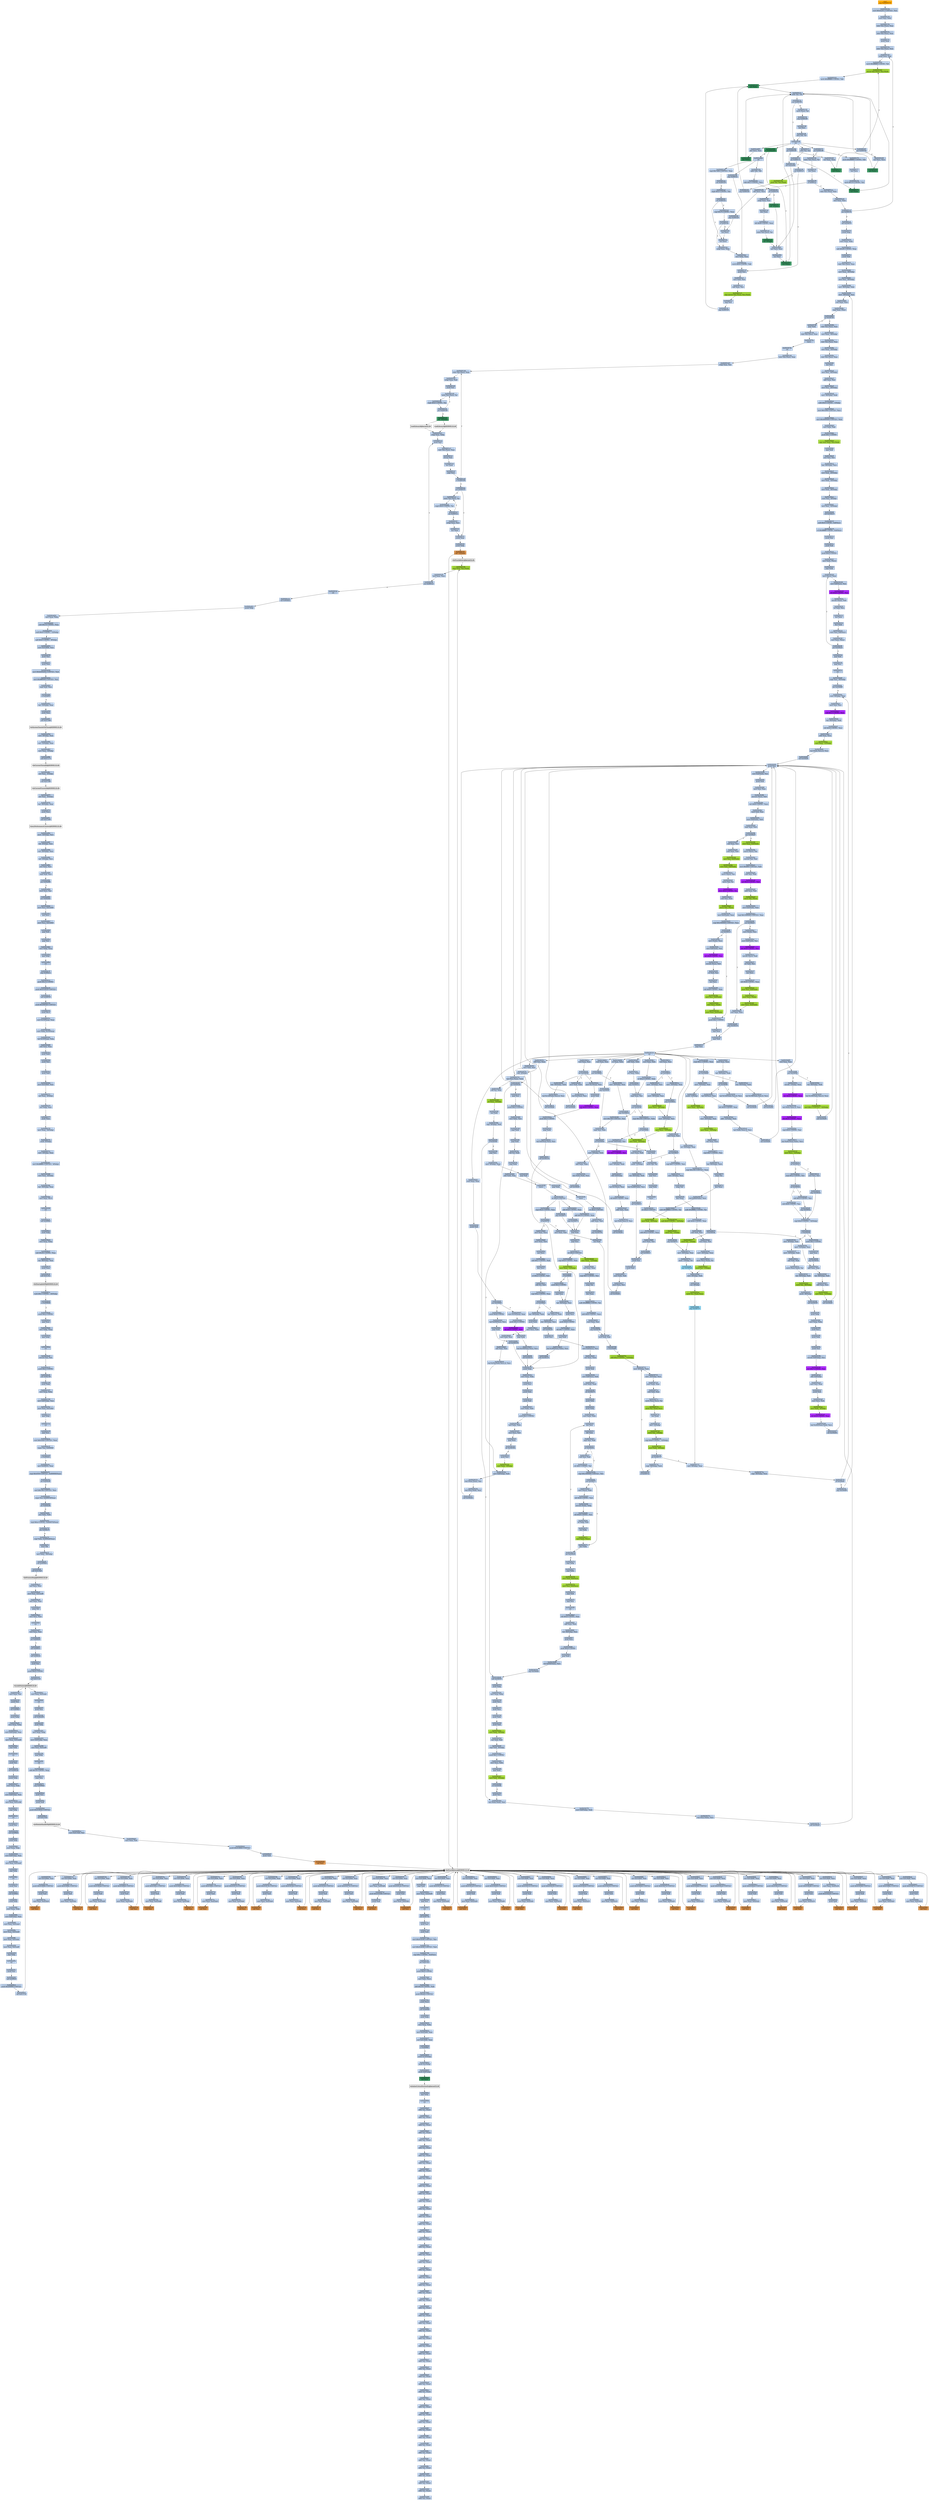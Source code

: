 strict digraph G {
	graph [bgcolor=transparent,
		name=G
	];
	node [color=lightsteelblue,
		fillcolor=lightsteelblue,
		shape=rectangle,
		style=filled
	];
	a0x004361fcjmp_0x00400154	[color=lightgrey,
		fillcolor=orange,
		label="start\njmp 0x00400154"];
	a0x00400154movl_0x42a01cUINT32_esi	[label="0x00400154\nmovl $0x42a01c<UINT32>, %esi"];
	a0x004361fcjmp_0x00400154 -> a0x00400154movl_0x42a01cUINT32_esi	[color="#000000"];
	a0x00400159movl_esi_ebx	[label="0x00400159\nmovl %esi, %ebx"];
	a0x00400154movl_0x42a01cUINT32_esi -> a0x00400159movl_esi_ebx	[color="#000000"];
	a0x0040015blodsl_ds_esi__eax	[label="0x0040015b\nlodsl %ds:(%esi), %eax"];
	a0x00400159movl_esi_ebx -> a0x0040015blodsl_ds_esi__eax	[color="#000000"];
	a0x0040015clodsl_ds_esi__eax	[label="0x0040015c\nlodsl %ds:(%esi), %eax"];
	a0x0040015blodsl_ds_esi__eax -> a0x0040015clodsl_ds_esi__eax	[color="#000000"];
	a0x0040015dpushl_eax	[label="0x0040015d\npushl %eax"];
	a0x0040015clodsl_ds_esi__eax -> a0x0040015dpushl_eax	[color="#000000"];
	a0x0040015elodsl_ds_esi__eax	[label="0x0040015e\nlodsl %ds:(%esi), %eax"];
	a0x0040015dpushl_eax -> a0x0040015elodsl_ds_esi__eax	[color="#000000"];
	a0x0040015fxchgl_eax_edi	[label="0x0040015f\nxchgl %eax, %edi"];
	a0x0040015elodsl_ds_esi__eax -> a0x0040015fxchgl_eax_edi	[color="#000000"];
	a0x00400160movb_0xffffff80UINT8_dl	[label="0x00400160\nmovb $0xffffff80<UINT8>, %dl"];
	a0x0040015fxchgl_eax_edi -> a0x00400160movb_0xffffff80UINT8_dl	[color="#000000"];
	a0x00400162movsb_ds_esi__es_edi_	[color=yellowgreen,
		fillcolor=yellowgreen,
		label="0x00400162\nmovsb %ds:(%esi), %es:(%edi)"];
	a0x00400160movb_0xffffff80UINT8_dl -> a0x00400162movsb_ds_esi__es_edi_	[color="#000000"];
	a0x00400163movb_0xffffff80UINT8_dh	[label="0x00400163\nmovb $0xffffff80<UINT8>, %dh"];
	a0x00400162movsb_ds_esi__es_edi_ -> a0x00400163movb_0xffffff80UINT8_dh	[color="#000000"];
	a0x00400165call_ebx_	[color=seagreen,
		fillcolor=seagreen,
		label="0x00400165\ncall (%ebx)"];
	a0x00400163movb_0xffffff80UINT8_dh -> a0x00400165call_ebx_	[color="#000000"];
	a0x0040012caddb_dl_dl	[label="0x0040012c\naddb %dl, %dl"];
	a0x00400165call_ebx_ -> a0x0040012caddb_dl_dl	[color="#000000"];
	a0x0040012ejne_0x40010b	[label="0x0040012e\njne 0x40010b"];
	a0x0040012caddb_dl_dl -> a0x0040012ejne_0x40010b	[color="#000000"];
	a0x00400130movb_esi__dl	[label="0x00400130\nmovb (%esi), %dl"];
	a0x0040012ejne_0x40010b -> a0x00400130movb_esi__dl	[color="#000000",
		label=F];
	a0x0040010bret	[label="0x0040010b\nret"];
	a0x0040012ejne_0x40010b -> a0x0040010bret	[color="#000000",
		label=T];
	a0x00400132jmp_0x400108	[label="0x00400132\njmp 0x400108"];
	a0x00400130movb_esi__dl -> a0x00400132jmp_0x400108	[color="#000000"];
	a0x00400108incl_esi	[label="0x00400108\nincl %esi"];
	a0x00400132jmp_0x400108 -> a0x00400108incl_esi	[color="#000000"];
	a0x00400109adcb_dl_dl	[label="0x00400109\nadcb %dl, %dl"];
	a0x00400108incl_esi -> a0x00400109adcb_dl_dl	[color="#000000"];
	a0x00400109adcb_dl_dl -> a0x0040010bret	[color="#000000"];
	a0x00400167jae_0x400162	[label="0x00400167\njae 0x400162"];
	a0x0040010bret -> a0x00400167jae_0x400162	[color="#000000"];
	a0x0040016djae_0x400185	[label="0x0040016d\njae 0x400185"];
	a0x0040010bret -> a0x0040016djae_0x400185	[color="#000000"];
	a0x00400173jae_0x400196	[label="0x00400173\njae 0x400196"];
	a0x0040010bret -> a0x00400173jae_0x400196	[color="#000000"];
	a0x0040017cadcb_al_al	[label="0x0040017c\nadcb %al, %al"];
	a0x0040010bret -> a0x0040017cadcb_al_al	[color="#000000"];
	a0x0042a005adcl_ecx_ecx	[label="0x0042a005\nadcl %ecx, %ecx"];
	a0x0040010bret -> a0x0042a005adcl_ecx_ecx	[color="#000000"];
	a0x0042a009jb_0x0042a003	[color=seagreen,
		fillcolor=seagreen,
		label="0x0042a009\njb 0x0042a003"];
	a0x0040010bret -> a0x0042a009jb_0x0042a003	[color="#000000"];
	a0x00400167jae_0x400162 -> a0x00400162movsb_ds_esi__es_edi_	[color="#000000",
		label=T];
	a0x00400169xorl_ecx_ecx	[label="0x00400169\nxorl %ecx, %ecx"];
	a0x00400167jae_0x400162 -> a0x00400169xorl_ecx_ecx	[color="#000000",
		label=F];
	a0x0040016bcall_ebx_	[color=seagreen,
		fillcolor=seagreen,
		label="0x0040016b\ncall (%ebx)"];
	a0x00400169xorl_ecx_ecx -> a0x0040016bcall_ebx_	[color="#000000"];
	a0x0040016bcall_ebx_ -> a0x0040012caddb_dl_dl	[color="#000000"];
	a0x0040016fxorl_eax_eax	[label="0x0040016f\nxorl %eax, %eax"];
	a0x0040016djae_0x400185 -> a0x0040016fxorl_eax_eax	[color="#000000",
		label=F];
	a0x00400185call_0x42a000	[label="0x00400185\ncall 0x42a000"];
	a0x0040016djae_0x400185 -> a0x00400185call_0x42a000	[color="#000000",
		label=T];
	a0x00400171call_ebx_	[color=seagreen,
		fillcolor=seagreen,
		label="0x00400171\ncall (%ebx)"];
	a0x0040016fxorl_eax_eax -> a0x00400171call_ebx_	[color="#000000"];
	a0x00400171call_ebx_ -> a0x0040012caddb_dl_dl	[color="#000000"];
	a0x00400175movb_0xffffff80UINT8_dh	[label="0x00400175\nmovb $0xffffff80<UINT8>, %dh"];
	a0x00400173jae_0x400196 -> a0x00400175movb_0xffffff80UINT8_dh	[color="#000000",
		label=F];
	a0x00400196lodsb_ds_esi__al	[label="0x00400196\nlodsb %ds:(%esi), %al"];
	a0x00400173jae_0x400196 -> a0x00400196lodsb_ds_esi__al	[color="#000000",
		label=T];
	a0x00400177incl_ecx	[label="0x00400177\nincl %ecx"];
	a0x00400175movb_0xffffff80UINT8_dh -> a0x00400177incl_ecx	[color="#000000"];
	a0x00400178movb_0x10UINT8_al	[label="0x00400178\nmovb $0x10<UINT8>, %al"];
	a0x00400177incl_ecx -> a0x00400178movb_0x10UINT8_al	[color="#000000"];
	a0x0040017acall_ebx_	[color=seagreen,
		fillcolor=seagreen,
		label="0x0040017a\ncall (%ebx)"];
	a0x00400178movb_0x10UINT8_al -> a0x0040017acall_ebx_	[color="#000000"];
	a0x0040017acall_ebx_ -> a0x0040012caddb_dl_dl	[color="#000000"];
	a0x0040017ejae_0x40017a	[label="0x0040017e\njae 0x40017a"];
	a0x0040017cadcb_al_al -> a0x0040017ejae_0x40017a	[color="#000000"];
	a0x0040017ejae_0x40017a -> a0x0040017acall_ebx_	[color="#000000",
		label=T];
	a0x00400180jne_0x4001c0	[label="0x00400180\njne 0x4001c0"];
	a0x0040017ejae_0x40017a -> a0x00400180jne_0x4001c0	[color="#000000",
		label=F];
	a0x00400182stosb_al_es_edi_	[color=yellowgreen,
		fillcolor=yellowgreen,
		label="0x00400182\nstosb %al, %es:(%edi)"];
	a0x00400180jne_0x4001c0 -> a0x00400182stosb_al_es_edi_	[color="#000000",
		label=F];
	a0x004001c0pushl_esi	[label="0x004001c0\npushl %esi"];
	a0x00400180jne_0x4001c0 -> a0x004001c0pushl_esi	[color="#000000",
		label=T];
	a0x00400183jmp_0x400165	[label="0x00400183\njmp 0x400165"];
	a0x00400182stosb_al_es_edi_ -> a0x00400183jmp_0x400165	[color="#000000"];
	a0x00400183jmp_0x400165 -> a0x00400165call_ebx_	[color="#000000"];
	a0x004001c1movl_edi_esi	[label="0x004001c1\nmovl %edi, %esi"];
	a0x004001c0pushl_esi -> a0x004001c1movl_edi_esi	[color="#000000"];
	a0x004001c3subl_eax_esi	[label="0x004001c3\nsubl %eax, %esi"];
	a0x004001c1movl_edi_esi -> a0x004001c3subl_eax_esi	[color="#000000"];
	a0x004001c5repz_movsb_ds_esi__es_edi_	[color=yellowgreen,
		fillcolor=yellowgreen,
		label="0x004001c5\nrepz movsb %ds:(%esi), %es:(%edi)"];
	a0x004001c3subl_eax_esi -> a0x004001c5repz_movsb_ds_esi__es_edi_	[color="#000000"];
	a0x004001c7popl_esi	[label="0x004001c7\npopl %esi"];
	a0x004001c5repz_movsb_ds_esi__es_edi_ -> a0x004001c7popl_esi	[color="#000000"];
	a0x004001c8jmp_0x400165	[label="0x004001c8\njmp 0x400165"];
	a0x004001c7popl_esi -> a0x004001c8jmp_0x400165	[color="#000000"];
	a0x004001c8jmp_0x400165 -> a0x00400165call_ebx_	[color="#000000"];
	a0x00400197shrl_eax	[label="0x00400197\nshrl %eax"];
	a0x00400196lodsb_ds_esi__al -> a0x00400197shrl_eax	[color="#000000"];
	a0x00400199je_0x4001ca	[label="0x00400199\nje 0x4001ca"];
	a0x00400197shrl_eax -> a0x00400199je_0x4001ca	[color="#000000"];
	a0x0040019badcl_ecx_ecx	[label="0x0040019b\nadcl %ecx, %ecx"];
	a0x00400199je_0x4001ca -> a0x0040019badcl_ecx_ecx	[color="#000000",
		label=F];
	a0x004001calodsl_ds_esi__eax	[label="0x004001ca\nlodsl %ds:(%esi), %eax"];
	a0x00400199je_0x4001ca -> a0x004001calodsl_ds_esi__eax	[color="#000000",
		label=T];
	a0x0040019djmp_0x4001b9	[label="0x0040019d\njmp 0x4001b9"];
	a0x0040019badcl_ecx_ecx -> a0x0040019djmp_0x4001b9	[color="#000000"];
	a0x004001b9incl_ecx	[label="0x004001b9\nincl %ecx"];
	a0x0040019djmp_0x4001b9 -> a0x004001b9incl_ecx	[color="#000000"];
	a0x004001baincl_ecx	[label="0x004001ba\nincl %ecx"];
	a0x004001b9incl_ecx -> a0x004001baincl_ecx	[color="#000000"];
	a0x004001bbxchgl_eax_ebp	[label="0x004001bb\nxchgl %eax, %ebp"];
	a0x004001baincl_ecx -> a0x004001bbxchgl_eax_ebp	[color="#000000"];
	a0x004001bcmovl_ebp_eax	[label="0x004001bc\nmovl %ebp, %eax"];
	a0x004001bbxchgl_eax_ebp -> a0x004001bcmovl_ebp_eax	[color="#000000"];
	a0x004001bemovb_0x0UINT8_dh	[label="0x004001be\nmovb $0x0<UINT8>, %dh"];
	a0x004001bcmovl_ebp_eax -> a0x004001bemovb_0x0UINT8_dh	[color="#000000"];
	a0x004001bemovb_0x0UINT8_dh -> a0x004001c0pushl_esi	[color="#000000"];
	a0x0042a000xorl_ecx_ecx	[label="0x0042a000\nxorl %ecx, %ecx"];
	a0x00400185call_0x42a000 -> a0x0042a000xorl_ecx_ecx	[color="#000000"];
	a0x0042a002incl_ecx	[label="0x0042a002\nincl %ecx"];
	a0x0042a000xorl_ecx_ecx -> a0x0042a002incl_ecx	[color="#000000"];
	a0x0042a003call_ebx_	[color=seagreen,
		fillcolor=seagreen,
		label="0x0042a003\ncall (%ebx)"];
	a0x0042a002incl_ecx -> a0x0042a003call_ebx_	[color="#000000"];
	a0x0042a003call_ebx_ -> a0x0040012caddb_dl_dl	[color="#000000"];
	a0x0042a007call_ebx_	[color=seagreen,
		fillcolor=seagreen,
		label="0x0042a007\ncall (%ebx)"];
	a0x0042a005adcl_ecx_ecx -> a0x0042a007call_ebx_	[color="#000000"];
	a0x0042a007call_ebx_ -> a0x0040012caddb_dl_dl	[color="#000000"];
	a0x0042a009jb_0x0042a003 -> a0x0042a003call_ebx_	[color="#000000",
		label=T];
	a0x0042a00bret	[label="0x0042a00b\nret"];
	a0x0042a009jb_0x0042a003 -> a0x0042a00bret	[color="#000000",
		label=F];
	a0x0040018aaddb_dh_dh	[label="0x0040018a\naddb %dh, %dh"];
	a0x0042a00bret -> a0x0040018aaddb_dh_dh	[color="#000000"];
	a0x00400194jmp_0x4001bc	[label="0x00400194\njmp 0x4001bc"];
	a0x0042a00bret -> a0x00400194jmp_0x4001bc	[color="#000000"];
	a0x004001a8cmpl_0x7d00UINT32_eax	[label="0x004001a8\ncmpl $0x7d00<UINT32>, %eax"];
	a0x0042a00bret -> a0x004001a8cmpl_0x7d00UINT32_eax	[color="#000000"];
	a0x0040018csbbl_0x1UINT8_ecx	[label="0x0040018c\nsbbl $0x1<UINT8>, %ecx"];
	a0x0040018aaddb_dh_dh -> a0x0040018csbbl_0x1UINT8_ecx	[color="#000000"];
	a0x0040018fjne_0x40019f	[label="0x0040018f\njne 0x40019f"];
	a0x0040018csbbl_0x1UINT8_ecx -> a0x0040018fjne_0x40019f	[color="#000000"];
	a0x00400191call__4ebx_	[color=seagreen,
		fillcolor=seagreen,
		label="0x00400191\ncall -4(%ebx)"];
	a0x0040018fjne_0x40019f -> a0x00400191call__4ebx_	[color="#000000",
		label=F];
	a0x0040019fxchgl_eax_ecx	[label="0x0040019f\nxchgl %eax, %ecx"];
	a0x0040018fjne_0x40019f -> a0x0040019fxchgl_eax_ecx	[color="#000000",
		label=T];
	a0x00400191call__4ebx_ -> a0x0042a000xorl_ecx_ecx	[color="#000000"];
	a0x00400194jmp_0x4001bc -> a0x004001bcmovl_ebp_eax	[color="#000000"];
	a0x004001a0decl_eax	[label="0x004001a0\ndecl %eax"];
	a0x0040019fxchgl_eax_ecx -> a0x004001a0decl_eax	[color="#000000"];
	a0x004001a1shll_0x8UINT8_eax	[label="0x004001a1\nshll $0x8<UINT8>, %eax"];
	a0x004001a0decl_eax -> a0x004001a1shll_0x8UINT8_eax	[color="#000000"];
	a0x004001a4lodsb_ds_esi__al	[label="0x004001a4\nlodsb %ds:(%esi), %al"];
	a0x004001a1shll_0x8UINT8_eax -> a0x004001a4lodsb_ds_esi__al	[color="#000000"];
	a0x004001a5call__4ebx_	[color=seagreen,
		fillcolor=seagreen,
		label="0x004001a5\ncall -4(%ebx)"];
	a0x004001a4lodsb_ds_esi__al -> a0x004001a5call__4ebx_	[color="#000000"];
	a0x004001a5call__4ebx_ -> a0x0042a000xorl_ecx_ecx	[color="#000000"];
	a0x004001adjae_0x4001b9	[label="0x004001ad\njae 0x4001b9"];
	a0x004001a8cmpl_0x7d00UINT32_eax -> a0x004001adjae_0x4001b9	[color="#000000"];
	a0x004001afcmpb_0x5UINT8_ah	[label="0x004001af\ncmpb $0x5<UINT8>, %ah"];
	a0x004001adjae_0x4001b9 -> a0x004001afcmpb_0x5UINT8_ah	[color="#000000",
		label=F];
	a0x004001b2jae_0x4001ba	[label="0x004001b2\njae 0x4001ba"];
	a0x004001afcmpb_0x5UINT8_ah -> a0x004001b2jae_0x4001ba	[color="#000000"];
	a0x004001b2jae_0x4001ba -> a0x004001baincl_ecx	[color="#000000",
		label=T];
	a0x004001b4cmpl_0x7fUINT8_eax	[label="0x004001b4\ncmpl $0x7f<UINT8>, %eax"];
	a0x004001b2jae_0x4001ba -> a0x004001b4cmpl_0x7fUINT8_eax	[color="#000000",
		label=F];
	a0x004001b7ja_0x4001bb	[label="0x004001b7\nja 0x4001bb"];
	a0x004001b4cmpl_0x7fUINT8_eax -> a0x004001b7ja_0x4001bb	[color="#000000"];
	a0x004001b7ja_0x4001bb -> a0x004001b9incl_ecx	[color="#000000",
		label=F];
	a0x004001b7ja_0x4001bb -> a0x004001bbxchgl_eax_ebp	[color="#000000",
		label=T];
	a0x004001cbtestl_eax_eax	[label="0x004001cb\ntestl %eax, %eax"];
	a0x004001calodsl_ds_esi__eax -> a0x004001cbtestl_eax_eax	[color="#000000"];
	a0x004001cdjne_0x40015f	[label="0x004001cd\njne 0x40015f"];
	a0x004001cbtestl_eax_eax -> a0x004001cdjne_0x40015f	[color="#000000"];
	a0x004001cdjne_0x40015f -> a0x0040015fxchgl_eax_edi	[color="#000000",
		label=T];
	a0x004001cfcall_0x436478	[label="0x004001cf\ncall 0x436478"];
	a0x004001cdjne_0x40015f -> a0x004001cfcall_0x436478	[color="#000000",
		label=F];
	a0x00436478pushl_ebp	[label="0x00436478\npushl %ebp"];
	a0x004001cfcall_0x436478 -> a0x00436478pushl_ebp	[color="#000000"];
	a0x00436479movl_esp_ebp	[label="0x00436479\nmovl %esp, %ebp"];
	a0x00436478pushl_ebp -> a0x00436479movl_esp_ebp	[color="#000000"];
	a0x0043647bsubl_0x40UINT8_esp	[label="0x0043647b\nsubl $0x40<UINT8>, %esp"];
	a0x00436479movl_esp_ebp -> a0x0043647bsubl_0x40UINT8_esp	[color="#000000"];
	a0x0043647epushl_ebx	[label="0x0043647e\npushl %ebx"];
	a0x0043647bsubl_0x40UINT8_esp -> a0x0043647epushl_ebx	[color="#000000"];
	a0x0043647flodsl_ds_esi__eax	[label="0x0043647f\nlodsl %ds:(%esi), %eax"];
	a0x0043647epushl_ebx -> a0x0043647flodsl_ds_esi__eax	[color="#000000"];
	a0x00436480movl_eax__40ebp_	[label="0x00436480\nmovl %eax, -40(%ebp)"];
	a0x0043647flodsl_ds_esi__eax -> a0x00436480movl_eax__40ebp_	[color="#000000"];
	a0x00436483movl_esi__28ebp_	[label="0x00436483\nmovl %esi, -28(%ebp)"];
	a0x00436480movl_eax__40ebp_ -> a0x00436483movl_esi__28ebp_	[color="#000000"];
	a0x00436486movl__40ebp__ebx	[label="0x00436486\nmovl -40(%ebp), %ebx"];
	a0x00436483movl_esi__28ebp_ -> a0x00436486movl__40ebp__ebx	[color="#000000"];
	a0x00436489movl__28ebp__esi	[label="0x00436489\nmovl -28(%ebp), %esi"];
	a0x00436486movl__40ebp__ebx -> a0x00436489movl__28ebp__esi	[color="#000000"];
	a0x0043648cxorl_eax_eax	[label="0x0043648c\nxorl %eax, %eax"];
	a0x00436489movl__28ebp__esi -> a0x0043648cxorl_eax_eax	[color="#000000"];
	a0x0043648ecmpl_eax_esi_	[label="0x0043648e\ncmpl %eax, (%esi)"];
	a0x0043648cxorl_eax_eax -> a0x0043648ecmpl_eax_esi_	[color="#000000"];
	a0x00436490je_0x436748	[label="0x00436490\nje 0x436748"];
	a0x0043648ecmpl_eax_esi_ -> a0x00436490je_0x436748	[color="#000000"];
	a0x00436496lodsl_ds_esi__eax	[label="0x00436496\nlodsl %ds:(%esi), %eax"];
	a0x00436490je_0x436748 -> a0x00436496lodsl_ds_esi__eax	[color="#000000",
		label=F];
	a0x00436748popl_ebx	[label="0x00436748\npopl %ebx"];
	a0x00436490je_0x436748 -> a0x00436748popl_ebx	[color="#000000",
		label=T];
	a0x00436497movl_eax__40ebp_	[label="0x00436497\nmovl %eax, -40(%ebp)"];
	a0x00436496lodsl_ds_esi__eax -> a0x00436497movl_eax__40ebp_	[color="#000000"];
	a0x0043649alodsl_ds_esi__eax	[label="0x0043649a\nlodsl %ds:(%esi), %eax"];
	a0x00436497movl_eax__40ebp_ -> a0x0043649alodsl_ds_esi__eax	[color="#000000"];
	a0x0043649bmovl_eax__24ebp_	[label="0x0043649b\nmovl %eax, -24(%ebp)"];
	a0x0043649alodsl_ds_esi__eax -> a0x0043649bmovl_eax__24ebp_	[color="#000000"];
	a0x0043649elodsl_ds_esi__eax	[label="0x0043649e\nlodsl %ds:(%esi), %eax"];
	a0x0043649bmovl_eax__24ebp_ -> a0x0043649elodsl_ds_esi__eax	[color="#000000"];
	a0x0043649fincl_esi	[label="0x0043649f\nincl %esi"];
	a0x0043649elodsl_ds_esi__eax -> a0x0043649fincl_esi	[color="#000000"];
	a0x004364a0movl_esi__44ebp_	[label="0x004364a0\nmovl %esi, -44(%ebp)"];
	a0x0043649fincl_esi -> a0x004364a0movl_esi__44ebp_	[color="#000000"];
	a0x004364a3addl_eax_esi	[label="0x004364a3\naddl %eax, %esi"];
	a0x004364a0movl_esi__44ebp_ -> a0x004364a3addl_eax_esi	[color="#000000"];
	a0x004364a5movl_esi__28ebp_	[label="0x004364a5\nmovl %esi, -28(%ebp)"];
	a0x004364a3addl_eax_esi -> a0x004364a5movl_esi__28ebp_	[color="#000000"];
	a0x004364a8movl__44ebp__edx	[label="0x004364a8\nmovl -44(%ebp), %edx"];
	a0x004364a5movl_esi__28ebp_ -> a0x004364a8movl__44ebp__edx	[color="#000000"];
	a0x004364abandb_0x0UINT8__1ebp_	[label="0x004364ab\nandb $0x0<UINT8>, -1(%ebp)"];
	a0x004364a8movl__44ebp__edx -> a0x004364abandb_0x0UINT8__1ebp_	[color="#000000"];
	a0x004364afmovl_0x1b9bUINT32_ecx	[label="0x004364af\nmovl $0x1b9b<UINT32>, %ecx"];
	a0x004364abandb_0x0UINT8__1ebp_ -> a0x004364afmovl_0x1b9bUINT32_ecx	[color="#000000"];
	a0x004364b4movl_0x4000400UINT32_eax	[label="0x004364b4\nmovl $0x4000400<UINT32>, %eax"];
	a0x004364afmovl_0x1b9bUINT32_ecx -> a0x004364b4movl_0x4000400UINT32_eax	[color="#000000"];
	a0x004364b9movl_ebx_edi	[label="0x004364b9\nmovl %ebx, %edi"];
	a0x004364b4movl_0x4000400UINT32_eax -> a0x004364b9movl_ebx_edi	[color="#000000"];
	a0x004364bbpushl_0x1UINT8	[label="0x004364bb\npushl $0x1<UINT8>"];
	a0x004364b9movl_ebx_edi -> a0x004364bbpushl_0x1UINT8	[color="#000000"];
	a0x004364bdrepz_stosl_eax_es_edi_	[color=yellowgreen,
		fillcolor=yellowgreen,
		label="0x004364bd\nrepz stosl %eax, %es:(%edi)"];
	a0x004364bbpushl_0x1UINT8 -> a0x004364bdrepz_stosl_eax_es_edi_	[color="#000000"];
	a0x004364bfpopl_edi	[label="0x004364bf\npopl %edi"];
	a0x004364bdrepz_stosl_eax_es_edi_ -> a0x004364bfpopl_edi	[color="#000000"];
	a0x004364c0xorl_esi_esi	[label="0x004364c0\nxorl %esi, %esi"];
	a0x004364bfpopl_edi -> a0x004364c0xorl_esi_esi	[color="#000000"];
	a0x004364c2leal__64ebp__ecx	[label="0x004364c2\nleal -64(%ebp), %ecx"];
	a0x004364c0xorl_esi_esi -> a0x004364c2leal__64ebp__ecx	[color="#000000"];
	a0x004364c5movl_edi__20ebp_	[label="0x004364c5\nmovl %edi, -20(%ebp)"];
	a0x004364c2leal__64ebp__ecx -> a0x004364c5movl_edi__20ebp_	[color="#000000"];
	a0x004364c8movl_edi__16ebp_	[label="0x004364c8\nmovl %edi, -16(%ebp)"];
	a0x004364c5movl_edi__20ebp_ -> a0x004364c8movl_edi__16ebp_	[color="#000000"];
	a0x004364cbmovl_edi__36ebp_	[label="0x004364cb\nmovl %edi, -36(%ebp)"];
	a0x004364c8movl_edi__16ebp_ -> a0x004364cbmovl_edi__36ebp_	[color="#000000"];
	a0x004364cemovl_esi__8ebp_	[label="0x004364ce\nmovl %esi, -8(%ebp)"];
	a0x004364cbmovl_edi__36ebp_ -> a0x004364cemovl_esi__8ebp_	[color="#000000"];
	a0x004364d1movl_esi__32ebp_	[label="0x004364d1\nmovl %esi, -32(%ebp)"];
	a0x004364cemovl_esi__8ebp_ -> a0x004364d1movl_esi__32ebp_	[color="#000000"];
	a0x004364d4call_0x436215	[label="0x004364d4\ncall 0x436215"];
	a0x004364d1movl_esi__32ebp_ -> a0x004364d4call_0x436215	[color="#000000"];
	a0x00436215andl_0x0UINT8_0x8ecx_	[label="0x00436215\nandl $0x0<UINT8>, 0x8(%ecx)"];
	a0x004364d4call_0x436215 -> a0x00436215andl_0x0UINT8_0x8ecx_	[color="#000000"];
	a0x00436219orl_0xffffffffUINT8_0x4ecx_	[label="0x00436219\norl $0xffffffff<UINT8>, 0x4(%ecx)"];
	a0x00436215andl_0x0UINT8_0x8ecx_ -> a0x00436219orl_0xffffffffUINT8_0x4ecx_	[color="#000000"];
	a0x0043621dpushl_esi	[label="0x0043621d\npushl %esi"];
	a0x00436219orl_0xffffffffUINT8_0x4ecx_ -> a0x0043621dpushl_esi	[color="#000000"];
	a0x0043621epushl_edi	[label="0x0043621e\npushl %edi"];
	a0x0043621dpushl_esi -> a0x0043621epushl_edi	[color="#000000"];
	a0x0043621fpushl_0x5UINT8	[label="0x0043621f\npushl $0x5<UINT8>"];
	a0x0043621epushl_edi -> a0x0043621fpushl_0x5UINT8	[color="#000000"];
	a0x00436221movl_edx_ecx_	[label="0x00436221\nmovl %edx, (%ecx)"];
	a0x0043621fpushl_0x5UINT8 -> a0x00436221movl_edx_ecx_	[color="#000000"];
	a0x00436223popl_edx	[label="0x00436223\npopl %edx"];
	a0x00436221movl_edx_ecx_ -> a0x00436223popl_edx	[color="#000000"];
	a0x00436224movl_ecx__eax	[label="0x00436224\nmovl (%ecx), %eax"];
	a0x00436223popl_edx -> a0x00436224movl_ecx__eax	[color="#000000"];
	a0x00436226movl_0x8ecx__esi	[label="0x00436226\nmovl 0x8(%ecx), %esi"];
	a0x00436224movl_ecx__eax -> a0x00436226movl_0x8ecx__esi	[color="#000000"];
	a0x00436229shll_0x8UINT8_esi	[color=purple,
		fillcolor=purple,
		label="0x00436229\nshll $0x8<UINT8>, %esi"];
	a0x00436226movl_0x8ecx__esi -> a0x00436229shll_0x8UINT8_esi	[color="#000000"];
	a0x0043622cmovzbl_eax__edi	[label="0x0043622c\nmovzbl (%eax), %edi"];
	a0x00436229shll_0x8UINT8_esi -> a0x0043622cmovzbl_eax__edi	[color="#000000"];
	a0x0043622forl_edi_esi	[label="0x0043622f\norl %edi, %esi"];
	a0x0043622cmovzbl_eax__edi -> a0x0043622forl_edi_esi	[color="#000000"];
	a0x00436231incl_eax	[label="0x00436231\nincl %eax"];
	a0x0043622forl_edi_esi -> a0x00436231incl_eax	[color="#000000"];
	a0x00436232decl_edx	[label="0x00436232\ndecl %edx"];
	a0x00436231incl_eax -> a0x00436232decl_edx	[color="#000000"];
	a0x00436233movl_esi_0x8ecx_	[label="0x00436233\nmovl %esi, 0x8(%ecx)"];
	a0x00436232decl_edx -> a0x00436233movl_esi_0x8ecx_	[color="#000000"];
	a0x00436236movl_eax_ecx_	[label="0x00436236\nmovl %eax, (%ecx)"];
	a0x00436233movl_esi_0x8ecx_ -> a0x00436236movl_eax_ecx_	[color="#000000"];
	a0x00436238jne_0x436224	[label="0x00436238\njne 0x436224"];
	a0x00436236movl_eax_ecx_ -> a0x00436238jne_0x436224	[color="#000000"];
	a0x00436238jne_0x436224 -> a0x00436224movl_ecx__eax	[color="#000000",
		label=T];
	a0x0043623apopl_edi	[label="0x0043623a\npopl %edi"];
	a0x00436238jne_0x436224 -> a0x0043623apopl_edi	[color="#000000",
		label=F];
	a0x0043623bpopl_esi	[label="0x0043623b\npopl %esi"];
	a0x0043623apopl_edi -> a0x0043623bpopl_esi	[color="#000000"];
	a0x0043623cret	[label="0x0043623c\nret"];
	a0x0043623bpopl_esi -> a0x0043623cret	[color="#000000"];
	a0x004364d9cmpl_esi__40ebp_	[label="0x004364d9\ncmpl %esi, -40(%ebp)"];
	a0x0043623cret -> a0x004364d9cmpl_esi__40ebp_	[color="#000000"];
	a0x004364dcjbe_0x436489	[label="0x004364dc\njbe 0x436489"];
	a0x004364d9cmpl_esi__40ebp_ -> a0x004364dcjbe_0x436489	[color="#000000"];
	a0x004364demovl__8ebp__eax	[label="0x004364de\nmovl -8(%ebp), %eax"];
	a0x004364dcjbe_0x436489 -> a0x004364demovl__8ebp__eax	[color="#000000",
		label=F];
	a0x004364e1movl_esi_ecx	[label="0x004364e1\nmovl %esi, %ecx"];
	a0x004364demovl__8ebp__eax -> a0x004364e1movl_esi_ecx	[color="#000000"];
	a0x004364e3andl_0x3UINT8_eax	[color=purple,
		fillcolor=purple,
		label="0x004364e3\nandl $0x3<UINT8>, %eax"];
	a0x004364e1movl_esi_ecx -> a0x004364e3andl_0x3UINT8_eax	[color="#000000"];
	a0x004364e6leal__64ebp__edx	[label="0x004364e6\nleal -64(%ebp), %edx"];
	a0x004364e3andl_0x3UINT8_eax -> a0x004364e6leal__64ebp__edx	[color="#000000"];
	a0x004364e9shll_0x4UINT8_ecx	[label="0x004364e9\nshll $0x4<UINT8>, %ecx"];
	a0x004364e6leal__64ebp__edx -> a0x004364e9shll_0x4UINT8_ecx	[color="#000000"];
	a0x004364ecaddl_eax_ecx	[label="0x004364ec\naddl %eax, %ecx"];
	a0x004364e9shll_0x4UINT8_ecx -> a0x004364ecaddl_eax_ecx	[color="#000000"];
	a0x004364eemovl_eax__12ebp_	[color=yellowgreen,
		fillcolor=yellowgreen,
		label="0x004364ee\nmovl %eax, -12(%ebp)"];
	a0x004364ecaddl_eax_ecx -> a0x004364eemovl_eax__12ebp_	[color="#000000"];
	a0x004364f1leal_ebxecx2__ecx	[label="0x004364f1\nleal (%ebx,%ecx,2), %ecx"];
	a0x004364eemovl_eax__12ebp_ -> a0x004364f1leal_ebxecx2__ecx	[color="#000000"];
	a0x004364f4call_0x436281	[label="0x004364f4\ncall 0x436281"];
	a0x004364f1leal_ebxecx2__ecx -> a0x004364f4call_0x436281	[color="#000000"];
	a0x00436281pushl_esi	[label="0x00436281\npushl %esi"];
	a0x004364f4call_0x436281 -> a0x00436281pushl_esi	[color="#000000"];
	a0x00436282movl_0x4edx__esi	[label="0x00436282\nmovl 0x4(%edx), %esi"];
	a0x00436281pushl_esi -> a0x00436282movl_0x4edx__esi	[color="#000000"];
	a0x00436285pushl_edi	[label="0x00436285\npushl %edi"];
	a0x00436282movl_0x4edx__esi -> a0x00436285pushl_edi	[color="#000000"];
	a0x00436286movl_esi_eax	[label="0x00436286\nmovl %esi, %eax"];
	a0x00436285pushl_edi -> a0x00436286movl_esi_eax	[color="#000000"];
	a0x00436288movzwl_ecx__edi	[label="0x00436288\nmovzwl (%ecx), %edi"];
	a0x00436286movl_esi_eax -> a0x00436288movzwl_ecx__edi	[color="#000000"];
	a0x0043628bshrl_0xbUINT8_eax	[label="0x0043628b\nshrl $0xb<UINT8>, %eax"];
	a0x00436288movzwl_ecx__edi -> a0x0043628bshrl_0xbUINT8_eax	[color="#000000"];
	a0x0043628eimull_edi_eax	[label="0x0043628e\nimull %edi, %eax"];
	a0x0043628bshrl_0xbUINT8_eax -> a0x0043628eimull_edi_eax	[color="#000000"];
	a0x00436291movl_0x8edx__edi	[label="0x00436291\nmovl 0x8(%edx), %edi"];
	a0x0043628eimull_edi_eax -> a0x00436291movl_0x8edx__edi	[color="#000000"];
	a0x00436294cmpl_eax_edi	[label="0x00436294\ncmpl %eax, %edi"];
	a0x00436291movl_0x8edx__edi -> a0x00436294cmpl_eax_edi	[color="#000000"];
	a0x00436296jae_0x4362d7	[label="0x00436296\njae 0x4362d7"];
	a0x00436294cmpl_eax_edi -> a0x00436296jae_0x4362d7	[color="#000000"];
	a0x00436298movl_eax_0x4edx_	[color=yellowgreen,
		fillcolor=yellowgreen,
		label="0x00436298\nmovl %eax, 0x4(%edx)"];
	a0x00436296jae_0x4362d7 -> a0x00436298movl_eax_0x4edx_	[color="#000000",
		label=F];
	a0x004362d7subl_eax_esi	[label="0x004362d7\nsubl %eax, %esi"];
	a0x00436296jae_0x4362d7 -> a0x004362d7subl_eax_esi	[color="#000000",
		label=T];
	a0x0043629bmovw_ecx__ax	[label="0x0043629b\nmovw (%ecx), %ax"];
	a0x00436298movl_eax_0x4edx_ -> a0x0043629bmovw_ecx__ax	[color="#000000"];
	a0x0043629emovzwl_ax_esi	[label="0x0043629e\nmovzwl %ax, %esi"];
	a0x0043629bmovw_ecx__ax -> a0x0043629emovzwl_ax_esi	[color="#000000"];
	a0x004362a1movl_0x800UINT32_edi	[label="0x004362a1\nmovl $0x800<UINT32>, %edi"];
	a0x0043629emovzwl_ax_esi -> a0x004362a1movl_0x800UINT32_edi	[color="#000000"];
	a0x004362a6subl_esi_edi	[label="0x004362a6\nsubl %esi, %edi"];
	a0x004362a1movl_0x800UINT32_edi -> a0x004362a6subl_esi_edi	[color="#000000"];
	a0x004362a8sarl_0x5UINT8_edi	[color=purple,
		fillcolor=purple,
		label="0x004362a8\nsarl $0x5<UINT8>, %edi"];
	a0x004362a6subl_esi_edi -> a0x004362a8sarl_0x5UINT8_edi	[color="#000000"];
	a0x004362abaddl_eax_edi	[label="0x004362ab\naddl %eax, %edi"];
	a0x004362a8sarl_0x5UINT8_edi -> a0x004362abaddl_eax_edi	[color="#000000"];
	a0x004362admovw_di_ecx_	[color=yellowgreen,
		fillcolor=yellowgreen,
		label="0x004362ad\nmovw %di, (%ecx)"];
	a0x004362abaddl_eax_edi -> a0x004362admovw_di_ecx_	[color="#000000"];
	a0x004362b0movl_0x4edx__eax	[label="0x004362b0\nmovl 0x4(%edx), %eax"];
	a0x004362admovw_di_ecx_ -> a0x004362b0movl_0x4edx__eax	[color="#000000"];
	a0x004362b3cmpl_0x1000000UINT32_eax	[label="0x004362b3\ncmpl $0x1000000<UINT32>, %eax"];
	a0x004362b0movl_0x4edx__eax -> a0x004362b3cmpl_0x1000000UINT32_eax	[color="#000000"];
	a0x004362b8jae_0x4362d3	[label="0x004362b8\njae 0x4362d3"];
	a0x004362b3cmpl_0x1000000UINT32_eax -> a0x004362b8jae_0x4362d3	[color="#000000"];
	a0x004362d3xorl_eax_eax	[label="0x004362d3\nxorl %eax, %eax"];
	a0x004362b8jae_0x4362d3 -> a0x004362d3xorl_eax_eax	[color="#000000",
		label=T];
	a0x004362bamovl_edx__ecx	[label="0x004362ba\nmovl (%edx), %ecx"];
	a0x004362b8jae_0x4362d3 -> a0x004362bamovl_edx__ecx	[color="#000000",
		label=F];
	a0x004362d5jmp_0x436316	[label="0x004362d5\njmp 0x436316"];
	a0x004362d3xorl_eax_eax -> a0x004362d5jmp_0x436316	[color="#000000"];
	a0x00436316popl_edi	[label="0x00436316\npopl %edi"];
	a0x004362d5jmp_0x436316 -> a0x00436316popl_edi	[color="#000000"];
	a0x00436317popl_esi	[label="0x00436317\npopl %esi"];
	a0x00436316popl_edi -> a0x00436317popl_esi	[color="#000000"];
	a0x00436318ret	[label="0x00436318\nret"];
	a0x00436317popl_esi -> a0x00436318ret	[color="#000000"];
	a0x004364f9testl_eax_eax	[label="0x004364f9\ntestl %eax, %eax"];
	a0x00436318ret -> a0x004364f9testl_eax_eax	[color="#000000"];
	a0x0043656dorl__52ebp__eax	[label="0x0043656d\norl -52(%ebp), %eax"];
	a0x00436318ret -> a0x0043656dorl__52ebp__eax	[color="#000000"];
	a0x00436598cmpl_0x1UINT8_eax	[label="0x00436598\ncmpl $0x1<UINT8>, %eax"];
	a0x00436318ret -> a0x00436598cmpl_0x1UINT8_eax	[color="#000000"];
	a0x004365b0testl_eax_eax	[label="0x004365b0\ntestl %eax, %eax"];
	a0x00436318ret -> a0x004365b0testl_eax_eax	[color="#000000"];
	a0x004365c8testl_eax_eax	[label="0x004365c8\ntestl %eax, %eax"];
	a0x00436318ret -> a0x004365c8testl_eax_eax	[color="#000000"];
	a0x004363bcmovl_eax_ebx	[label="0x004363bc\nmovl %eax, %ebx"];
	a0x00436318ret -> a0x004363bcmovl_eax_ebx	[color="#000000"];
	a0x00436406orl_eax_ebx	[label="0x00436406\norl %eax, %ebx"];
	a0x00436318ret -> a0x00436406orl_eax_ebx	[color="#000000"];
	a0x0043641etestl_eax_eax	[label="0x0043641e\ntestl %eax, %eax"];
	a0x00436318ret -> a0x0043641etestl_eax_eax	[color="#000000"];
	a0x0043633caddl_esi_eax	[label="0x0043633c\naddl %esi, %eax"];
	a0x00436318ret -> a0x0043633caddl_esi_eax	[color="#000000"];
	a0x004363eaaddl_ebx_ebx	[label="0x004363ea\naddl %ebx, %ebx"];
	a0x00436318ret -> a0x004363eaaddl_ebx_ebx	[color="#000000"];
	a0x0043637bmovl_edi_ecx	[label="0x0043637b\nmovl %edi, %ecx"];
	a0x00436318ret -> a0x0043637bmovl_edi_ecx	[color="#000000"];
	a0x00436602testl_eax_eax	[label="0x00436602\ntestl %eax, %eax"];
	a0x00436318ret -> a0x00436602testl_eax_eax	[color="#000000"];
	a0x0043661atestl_eax_eax	[label="0x0043661a\ntestl %eax, %eax"];
	a0x00436318ret -> a0x0043661atestl_eax_eax	[color="#000000"];
	a0x00436442testl_eax_eax	[label="0x00436442\ntestl %eax, %eax"];
	a0x00436318ret -> a0x00436442testl_eax_eax	[color="#000000"];
	a0x004364fbjne_0x436582	[label="0x004364fb\njne 0x436582"];
	a0x004364f9testl_eax_eax -> a0x004364fbjne_0x436582	[color="#000000"];
	a0x00436501movzbl__1ebp__eax	[label="0x00436501\nmovzbl -1(%ebp), %eax"];
	a0x004364fbjne_0x436582 -> a0x00436501movzbl__1ebp__eax	[color="#000000",
		label=F];
	a0x00436582leal__64ebp__edx	[label="0x00436582\nleal -64(%ebp), %edx"];
	a0x004364fbjne_0x436582 -> a0x00436582leal__64ebp__edx	[color="#000000",
		label=T];
	a0x00436505shrl_0x4UINT8_eax	[color=purple,
		fillcolor=purple,
		label="0x00436505\nshrl $0x4<UINT8>, %eax"];
	a0x00436501movzbl__1ebp__eax -> a0x00436505shrl_0x4UINT8_eax	[color="#000000"];
	a0x00436508leal_eaxeax2__eax	[label="0x00436508\nleal (%eax,%eax,2), %eax"];
	a0x00436505shrl_0x4UINT8_eax -> a0x00436508leal_eaxeax2__eax	[color="#000000"];
	a0x0043650bshll_0x9UINT8_eax	[color=purple,
		fillcolor=purple,
		label="0x0043650b\nshll $0x9<UINT8>, %eax"];
	a0x00436508leal_eaxeax2__eax -> a0x0043650bshll_0x9UINT8_eax	[color="#000000"];
	a0x0043650ecmpl_0x4UINT8_esi	[label="0x0043650e\ncmpl $0x4<UINT8>, %esi"];
	a0x0043650bshll_0x9UINT8_eax -> a0x0043650ecmpl_0x4UINT8_esi	[color="#000000"];
	a0x00436511leal_0xe6ceaxebx__ecx	[label="0x00436511\nleal 0xe6c(%eax,%ebx), %ecx"];
	a0x0043650ecmpl_0x4UINT8_esi -> a0x00436511leal_0xe6ceaxebx__ecx	[color="#000000"];
	a0x00436518movl_ecx__12ebp_	[color=yellowgreen,
		fillcolor=yellowgreen,
		label="0x00436518\nmovl %ecx, -12(%ebp)"];
	a0x00436511leal_0xe6ceaxebx__ecx -> a0x00436518movl_ecx__12ebp_	[color="#000000"];
	a0x0043651bjnl_0x436521	[label="0x0043651b\njnl 0x436521"];
	a0x00436518movl_ecx__12ebp_ -> a0x0043651bjnl_0x436521	[color="#000000"];
	a0x0043651dxorl_esi_esi	[label="0x0043651d\nxorl %esi, %esi"];
	a0x0043651bjnl_0x436521 -> a0x0043651dxorl_esi_esi	[color="#000000",
		label=F];
	a0x00436521cmpl_0xaUINT8_esi	[label="0x00436521\ncmpl $0xa<UINT8>, %esi"];
	a0x0043651bjnl_0x436521 -> a0x00436521cmpl_0xaUINT8_esi	[color="#000000",
		label=T];
	a0x0043651fjmp_0x43652e	[label="0x0043651f\njmp 0x43652e"];
	a0x0043651dxorl_esi_esi -> a0x0043651fjmp_0x43652e	[color="#000000"];
	a0x0043652ecmpl_0x0UINT8__32ebp_	[label="0x0043652e\ncmpl $0x0<UINT8>, -32(%ebp)"];
	a0x0043651fjmp_0x43652e -> a0x0043652ecmpl_0x0UINT8__32ebp_	[color="#000000"];
	a0x00436532je_0x436556	[label="0x00436532\nje 0x436556"];
	a0x0043652ecmpl_0x0UINT8__32ebp_ -> a0x00436532je_0x436556	[color="#000000"];
	a0x00436556pushl_0x1UINT8	[label="0x00436556\npushl $0x1<UINT8>"];
	a0x00436532je_0x436556 -> a0x00436556pushl_0x1UINT8	[color="#000000",
		label=T];
	a0x00436534movl__8ebp__eax	[label="0x00436534\nmovl -8(%ebp), %eax"];
	a0x00436532je_0x436556 -> a0x00436534movl__8ebp__eax	[color="#000000",
		label=F];
	a0x00436558popl_eax	[label="0x00436558\npopl %eax"];
	a0x00436556pushl_0x1UINT8 -> a0x00436558popl_eax	[color="#000000"];
	a0x00436559jmp_0x43655e	[label="0x00436559\njmp 0x43655e"];
	a0x00436558popl_eax -> a0x00436559jmp_0x43655e	[color="#000000"];
	a0x0043655eaddl_eax_eax	[label="0x0043655e\naddl %eax, %eax"];
	a0x00436559jmp_0x43655e -> a0x0043655eaddl_eax_eax	[color="#000000"];
	a0x00436560leal__64ebp__edx	[label="0x00436560\nleal -64(%ebp), %edx"];
	a0x0043655eaddl_eax_eax -> a0x00436560leal__64ebp__edx	[color="#000000"];
	a0x00436563addl_eax_ecx	[label="0x00436563\naddl %eax, %ecx"];
	a0x00436560leal__64ebp__edx -> a0x00436563addl_eax_ecx	[color="#000000"];
	a0x00436565movl_eax__52ebp_	[color=yellowgreen,
		fillcolor=yellowgreen,
		label="0x00436565\nmovl %eax, -52(%ebp)"];
	a0x00436563addl_eax_ecx -> a0x00436565movl_eax__52ebp_	[color="#000000"];
	a0x00436568call_0x436281	[label="0x00436568\ncall 0x436281"];
	a0x00436565movl_eax__52ebp_ -> a0x00436568call_0x436281	[color="#000000"];
	a0x00436568call_0x436281 -> a0x00436281pushl_esi	[color="#000000"];
	a0x00436570cmpl_0x100UINT32_eax	[label="0x00436570\ncmpl $0x100<UINT32>, %eax"];
	a0x0043656dorl__52ebp__eax -> a0x00436570cmpl_0x100UINT32_eax	[color="#000000"];
	a0x00436575jl_0x43655b	[label="0x00436575\njl 0x43655b"];
	a0x00436570cmpl_0x100UINT32_eax -> a0x00436575jl_0x43655b	[color="#000000"];
	a0x0043655bmovl__12ebp__ecx	[label="0x0043655b\nmovl -12(%ebp), %ecx"];
	a0x00436575jl_0x43655b -> a0x0043655bmovl__12ebp__ecx	[color="#000000",
		label=T];
	a0x00436577movb_al__1ebp_	[color=yellowgreen,
		fillcolor=yellowgreen,
		label="0x00436577\nmovb %al, -1(%ebp)"];
	a0x00436575jl_0x43655b -> a0x00436577movb_al__1ebp_	[color="#000000",
		label=F];
	a0x0043655bmovl__12ebp__ecx -> a0x0043655eaddl_eax_eax	[color="#000000"];
	a0x004362d9subl_eax_edi	[label="0x004362d9\nsubl %eax, %edi"];
	a0x004362d7subl_eax_esi -> a0x004362d9subl_eax_edi	[color="#000000"];
	a0x004362dbmovl_esi_0x4edx_	[color=yellowgreen,
		fillcolor=yellowgreen,
		label="0x004362db\nmovl %esi, 0x4(%edx)"];
	a0x004362d9subl_eax_edi -> a0x004362dbmovl_esi_0x4edx_	[color="#000000"];
	a0x004362demovl_edi_0x8edx_	[color=yellowgreen,
		fillcolor=yellowgreen,
		label="0x004362de\nmovl %edi, 0x8(%edx)"];
	a0x004362dbmovl_esi_0x4edx_ -> a0x004362demovl_edi_0x8edx_	[color="#000000"];
	a0x004362e1movw_ecx__ax	[label="0x004362e1\nmovw (%ecx), %ax"];
	a0x004362demovl_edi_0x8edx_ -> a0x004362e1movw_ecx__ax	[color="#000000"];
	a0x004362e4movw_ax_si	[label="0x004362e4\nmovw %ax, %si"];
	a0x004362e1movw_ecx__ax -> a0x004362e4movw_ax_si	[color="#000000"];
	a0x004362e7shrw_0x5UINT8_si	[color=purple,
		fillcolor=purple,
		label="0x004362e7\nshrw $0x5<UINT8>, %si"];
	a0x004362e4movw_ax_si -> a0x004362e7shrw_0x5UINT8_si	[color="#000000"];
	a0x004362ebsubl_esi_eax	[label="0x004362eb\nsubl %esi, %eax"];
	a0x004362e7shrw_0x5UINT8_si -> a0x004362ebsubl_esi_eax	[color="#000000"];
	a0x004362edmovw_ax_ecx_	[color=yellowgreen,
		fillcolor=yellowgreen,
		label="0x004362ed\nmovw %ax, (%ecx)"];
	a0x004362ebsubl_esi_eax -> a0x004362edmovw_ax_ecx_	[color="#000000"];
	a0x004362f0movl_0x4edx__eax	[label="0x004362f0\nmovl 0x4(%edx), %eax"];
	a0x004362edmovw_ax_ecx_ -> a0x004362f0movl_0x4edx__eax	[color="#000000"];
	a0x004362f3cmpl_0x1000000UINT32_eax	[label="0x004362f3\ncmpl $0x1000000<UINT32>, %eax"];
	a0x004362f0movl_0x4edx__eax -> a0x004362f3cmpl_0x1000000UINT32_eax	[color="#000000"];
	a0x004362f8jae_0x436313	[label="0x004362f8\njae 0x436313"];
	a0x004362f3cmpl_0x1000000UINT32_eax -> a0x004362f8jae_0x436313	[color="#000000"];
	a0x00436313pushl_0x1UINT8	[label="0x00436313\npushl $0x1<UINT8>"];
	a0x004362f8jae_0x436313 -> a0x00436313pushl_0x1UINT8	[color="#000000",
		label=T];
	a0x004362famovl_edx__ecx	[label="0x004362fa\nmovl (%edx), %ecx"];
	a0x004362f8jae_0x436313 -> a0x004362famovl_edx__ecx	[color="#000000",
		label=F];
	a0x00436315popl_eax	[label="0x00436315\npopl %eax"];
	a0x00436313pushl_0x1UINT8 -> a0x00436315popl_eax	[color="#000000"];
	a0x00436315popl_eax -> a0x00436316popl_edi	[color="#000000"];
	a0x004362fcmovl_0x8edx__esi	[label="0x004362fc\nmovl 0x8(%edx), %esi"];
	a0x004362famovl_edx__ecx -> a0x004362fcmovl_0x8edx__esi	[color="#000000"];
	a0x004362ffshll_0x8UINT8_esi	[color=purple,
		fillcolor=purple,
		label="0x004362ff\nshll $0x8<UINT8>, %esi"];
	a0x004362fcmovl_0x8edx__esi -> a0x004362ffshll_0x8UINT8_esi	[color="#000000"];
	a0x00436302movzbl_ecx__edi	[label="0x00436302\nmovzbl (%ecx), %edi"];
	a0x004362ffshll_0x8UINT8_esi -> a0x00436302movzbl_ecx__edi	[color="#000000"];
	a0x00436305orl_edi_esi	[label="0x00436305\norl %edi, %esi"];
	a0x00436302movzbl_ecx__edi -> a0x00436305orl_edi_esi	[color="#000000"];
	a0x00436307incl_ecx	[label="0x00436307\nincl %ecx"];
	a0x00436305orl_edi_esi -> a0x00436307incl_ecx	[color="#000000"];
	a0x00436308shll_0x8UINT8_eax	[label="0x00436308\nshll $0x8<UINT8>, %eax"];
	a0x00436307incl_ecx -> a0x00436308shll_0x8UINT8_eax	[color="#000000"];
	a0x0043630bmovl_esi_0x8edx_	[color=yellowgreen,
		fillcolor=yellowgreen,
		label="0x0043630b\nmovl %esi, 0x8(%edx)"];
	a0x00436308shll_0x8UINT8_eax -> a0x0043630bmovl_esi_0x8edx_	[color="#000000"];
	a0x0043630emovl_ecx_edx_	[color=yellowgreen,
		fillcolor=yellowgreen,
		label="0x0043630e\nmovl %ecx, (%edx)"];
	a0x0043630bmovl_esi_0x8edx_ -> a0x0043630emovl_ecx_edx_	[color="#000000"];
	a0x00436310movl_eax_0x4edx_	[color=yellowgreen,
		fillcolor=yellowgreen,
		label="0x00436310\nmovl %eax, 0x4(%edx)"];
	a0x0043630emovl_ecx_edx_ -> a0x00436310movl_eax_0x4edx_	[color="#000000"];
	a0x00436310movl_eax_0x4edx_ -> a0x00436313pushl_0x1UINT8	[color="#000000"];
	a0x0043657amovl__24ebp__eax	[label="0x0043657a\nmovl -24(%ebp), %eax"];
	a0x00436577movb_al__1ebp_ -> a0x0043657amovl__24ebp__eax	[color="#000000"];
	a0x0043657dmovb__1ebp__cl	[label="0x0043657d\nmovb -1(%ebp), %cl"];
	a0x0043657amovl__24ebp__eax -> a0x0043657dmovb__1ebp__cl	[color="#000000"];
	a0x00436580jmp_0x4365e8	[color=skyblue,
		fillcolor=skyblue,
		label="0x00436580\njmp 0x4365e8"];
	a0x0043657dmovb__1ebp__cl -> a0x00436580jmp_0x4365e8	[color="#000000"];
	a0x004365e8movl__8ebp__edx	[label="0x004365e8\nmovl -8(%ebp), %edx"];
	a0x00436580jmp_0x4365e8 -> a0x004365e8movl__8ebp__edx	[color="#000000"];
	a0x004365ebincl__8ebp_	[label="0x004365eb\nincl -8(%ebp)"];
	a0x004365e8movl__8ebp__edx -> a0x004365ebincl__8ebp_	[color="#000000"];
	a0x004365eemovb_cl_edxeax_	[color=yellowgreen,
		fillcolor=yellowgreen,
		label="0x004365ee\nmovb %cl, (%edx,%eax)"];
	a0x004365ebincl__8ebp_ -> a0x004365eemovb_cl_edxeax_	[color="#000000"];
	a0x004365f1jmp_0x436737	[color=skyblue,
		fillcolor=skyblue,
		label="0x004365f1\njmp 0x436737"];
	a0x004365eemovb_cl_edxeax_ -> a0x004365f1jmp_0x436737	[color="#000000"];
	a0x00436737movl__8ebp__eax	[label="0x00436737\nmovl -8(%ebp), %eax"];
	a0x004365f1jmp_0x436737 -> a0x00436737movl__8ebp__eax	[color="#000000"];
	a0x0043673acmpl__40ebp__eax	[label="0x0043673a\ncmpl -40(%ebp), %eax"];
	a0x00436737movl__8ebp__eax -> a0x0043673acmpl__40ebp__eax	[color="#000000"];
	a0x0043673djb_0x4364de	[label="0x0043673d\njb 0x4364de"];
	a0x0043673acmpl__40ebp__eax -> a0x0043673djb_0x4364de	[color="#000000"];
	a0x0043673djb_0x4364de -> a0x004364demovl__8ebp__eax	[color="#000000",
		label=T];
	a0x00436743jmp_0x436489	[label="0x00436743\njmp 0x436489"];
	a0x0043673djb_0x4364de -> a0x00436743jmp_0x436489	[color="#000000",
		label=F];
	a0x004362bcmovl_0x8edx__esi	[label="0x004362bc\nmovl 0x8(%edx), %esi"];
	a0x004362bamovl_edx__ecx -> a0x004362bcmovl_0x8edx__esi	[color="#000000"];
	a0x004362bfshll_0x8UINT8_esi	[color=purple,
		fillcolor=purple,
		label="0x004362bf\nshll $0x8<UINT8>, %esi"];
	a0x004362bcmovl_0x8edx__esi -> a0x004362bfshll_0x8UINT8_esi	[color="#000000"];
	a0x004362c2movzbl_ecx__edi	[label="0x004362c2\nmovzbl (%ecx), %edi"];
	a0x004362bfshll_0x8UINT8_esi -> a0x004362c2movzbl_ecx__edi	[color="#000000"];
	a0x004362c5orl_edi_esi	[label="0x004362c5\norl %edi, %esi"];
	a0x004362c2movzbl_ecx__edi -> a0x004362c5orl_edi_esi	[color="#000000"];
	a0x004362c7incl_ecx	[label="0x004362c7\nincl %ecx"];
	a0x004362c5orl_edi_esi -> a0x004362c7incl_ecx	[color="#000000"];
	a0x004362c8shll_0x8UINT8_eax	[label="0x004362c8\nshll $0x8<UINT8>, %eax"];
	a0x004362c7incl_ecx -> a0x004362c8shll_0x8UINT8_eax	[color="#000000"];
	a0x004362cbmovl_esi_0x8edx_	[color=yellowgreen,
		fillcolor=yellowgreen,
		label="0x004362cb\nmovl %esi, 0x8(%edx)"];
	a0x004362c8shll_0x8UINT8_eax -> a0x004362cbmovl_esi_0x8edx_	[color="#000000"];
	a0x004362cemovl_ecx_edx_	[color=yellowgreen,
		fillcolor=yellowgreen,
		label="0x004362ce\nmovl %ecx, (%edx)"];
	a0x004362cbmovl_esi_0x8edx_ -> a0x004362cemovl_ecx_edx_	[color="#000000"];
	a0x004362d0movl_eax_0x4edx_	[color=yellowgreen,
		fillcolor=yellowgreen,
		label="0x004362d0\nmovl %eax, 0x4(%edx)"];
	a0x004362cemovl_ecx_edx_ -> a0x004362d0movl_eax_0x4edx_	[color="#000000"];
	a0x004362d0movl_eax_0x4edx_ -> a0x004362d3xorl_eax_eax	[color="#000000"];
	a0x00436585leal_0x180ebxesi2__ecx	[label="0x00436585\nleal 0x180(%ebx,%esi,2), %ecx"];
	a0x00436582leal__64ebp__edx -> a0x00436585leal_0x180ebxesi2__ecx	[color="#000000"];
	a0x0043658cmovl_0x1UINT32__32ebp_	[color=yellowgreen,
		fillcolor=yellowgreen,
		label="0x0043658c\nmovl $0x1<UINT32>, -32(%ebp)"];
	a0x00436585leal_0x180ebxesi2__ecx -> a0x0043658cmovl_0x1UINT32__32ebp_	[color="#000000"];
	a0x00436593call_0x436281	[label="0x00436593\ncall 0x436281"];
	a0x0043658cmovl_0x1UINT32__32ebp_ -> a0x00436593call_0x436281	[color="#000000"];
	a0x00436593call_0x436281 -> a0x00436281pushl_esi	[color="#000000"];
	a0x0043659bjne_0x436660	[label="0x0043659b\njne 0x436660"];
	a0x00436598cmpl_0x1UINT8_eax -> a0x0043659bjne_0x436660	[color="#000000"];
	a0x004365a1leal__64ebp__edx	[label="0x004365a1\nleal -64(%ebp), %edx"];
	a0x0043659bjne_0x436660 -> a0x004365a1leal__64ebp__edx	[color="#000000",
		label=F];
	a0x00436660movl__16ebp__eax	[label="0x00436660\nmovl -16(%ebp), %eax"];
	a0x0043659bjne_0x436660 -> a0x00436660movl__16ebp__eax	[color="#000000",
		label=T];
	a0x004365a4leal_0x198ebxesi2__ecx	[label="0x004365a4\nleal 0x198(%ebx,%esi,2), %ecx"];
	a0x004365a1leal__64ebp__edx -> a0x004365a4leal_0x198ebxesi2__ecx	[color="#000000"];
	a0x004365abcall_0x436281	[label="0x004365ab\ncall 0x436281"];
	a0x004365a4leal_0x198ebxesi2__ecx -> a0x004365abcall_0x436281	[color="#000000"];
	a0x004365abcall_0x436281 -> a0x00436281pushl_esi	[color="#000000"];
	a0x004365b2leal__64ebp__edx	[label="0x004365b2\nleal -64(%ebp), %edx"];
	a0x004365b0testl_eax_eax -> a0x004365b2leal__64ebp__edx	[color="#000000"];
	a0x004365b5jne_0x4365f6	[label="0x004365b5\njne 0x4365f6"];
	a0x004365b2leal__64ebp__edx -> a0x004365b5jne_0x4365f6	[color="#000000"];
	a0x004365b7leal_0xfesi__eax	[label="0x004365b7\nleal 0xf(%esi), %eax"];
	a0x004365b5jne_0x4365f6 -> a0x004365b7leal_0xfesi__eax	[color="#000000",
		label=F];
	a0x004365f6leal_0x1b0ebxesi2__ecx	[label="0x004365f6\nleal 0x1b0(%ebx,%esi,2), %ecx"];
	a0x004365b5jne_0x4365f6 -> a0x004365f6leal_0x1b0ebxesi2__ecx	[color="#000000",
		label=T];
	a0x004365bashll_0x4UINT8_eax	[label="0x004365ba\nshll $0x4<UINT8>, %eax"];
	a0x004365b7leal_0xfesi__eax -> a0x004365bashll_0x4UINT8_eax	[color="#000000"];
	a0x004365bdaddl__12ebp__eax	[label="0x004365bd\naddl -12(%ebp), %eax"];
	a0x004365bashll_0x4UINT8_eax -> a0x004365bdaddl__12ebp__eax	[color="#000000"];
	a0x004365c0leal_ebxeax2__ecx	[label="0x004365c0\nleal (%ebx,%eax,2), %ecx"];
	a0x004365bdaddl__12ebp__eax -> a0x004365c0leal_ebxeax2__ecx	[color="#000000"];
	a0x004365c3call_0x436281	[label="0x004365c3\ncall 0x436281"];
	a0x004365c0leal_ebxeax2__ecx -> a0x004365c3call_0x436281	[color="#000000"];
	a0x004365c3call_0x436281 -> a0x00436281pushl_esi	[color="#000000"];
	a0x004365cajne_0x436637	[label="0x004365ca\njne 0x436637"];
	a0x004365c8testl_eax_eax -> a0x004365cajne_0x436637	[color="#000000"];
	a0x004365cccmpl_0x7UINT8_esi	[label="0x004365cc\ncmpl $0x7<UINT8>, %esi"];
	a0x004365cajne_0x436637 -> a0x004365cccmpl_0x7UINT8_esi	[color="#000000",
		label=F];
	a0x00436637pushl__12ebp_	[label="0x00436637\npushl -12(%ebp)"];
	a0x004365cajne_0x436637 -> a0x00436637pushl__12ebp_	[color="#000000",
		label=T];
	a0x004365cfmovl__8ebp__ecx	[label="0x004365cf\nmovl -8(%ebp), %ecx"];
	a0x004365cccmpl_0x7UINT8_esi -> a0x004365cfmovl__8ebp__ecx	[color="#000000"];
	a0x004365d2setge_al	[label="0x004365d2\nsetge %al"];
	a0x004365cfmovl__8ebp__ecx -> a0x004365d2setge_al	[color="#000000"];
	a0x004365d5decl_eax	[label="0x004365d5\ndecl %eax"];
	a0x004365d2setge_al -> a0x004365d5decl_eax	[color="#000000"];
	a0x004365d6andb_0xfffffffeUINT8_al	[label="0x004365d6\nandb $0xfffffffe<UINT8>, %al"];
	a0x004365d5decl_eax -> a0x004365d6andb_0xfffffffeUINT8_al	[color="#000000"];
	a0x004365d8addl_0xbUINT8_eax	[label="0x004365d8\naddl $0xb<UINT8>, %eax"];
	a0x004365d6andb_0xfffffffeUINT8_al -> a0x004365d8addl_0xbUINT8_eax	[color="#000000"];
	a0x004365dbsubl_edi_ecx	[label="0x004365db\nsubl %edi, %ecx"];
	a0x004365d8addl_0xbUINT8_eax -> a0x004365dbsubl_edi_ecx	[color="#000000"];
	a0x004365ddmovl_eax_esi	[label="0x004365dd\nmovl %eax, %esi"];
	a0x004365dbsubl_edi_ecx -> a0x004365ddmovl_eax_esi	[color="#000000"];
	a0x004365dfmovl__24ebp__eax	[label="0x004365df\nmovl -24(%ebp), %eax"];
	a0x004365ddmovl_eax_esi -> a0x004365dfmovl__24ebp__eax	[color="#000000"];
	a0x004365e2movb_ecxeax__cl	[label="0x004365e2\nmovb (%ecx,%eax), %cl"];
	a0x004365dfmovl__24ebp__eax -> a0x004365e2movb_ecxeax__cl	[color="#000000"];
	a0x004365e5movb_cl__1ebp_	[color=yellowgreen,
		fillcolor=yellowgreen,
		label="0x004365e5\nmovb %cl, -1(%ebp)"];
	a0x004365e2movb_ecxeax__cl -> a0x004365e5movb_cl__1ebp_	[color="#000000"];
	a0x004365e5movb_cl__1ebp_ -> a0x004365e8movl__8ebp__edx	[color="#000000"];
	a0x00436524jnl_0x43652b	[label="0x00436524\njnl 0x43652b"];
	a0x00436521cmpl_0xaUINT8_esi -> a0x00436524jnl_0x43652b	[color="#000000"];
	a0x00436526subl_0x3UINT8_esi	[label="0x00436526\nsubl $0x3<UINT8>, %esi"];
	a0x00436524jnl_0x43652b -> a0x00436526subl_0x3UINT8_esi	[color="#000000",
		label=F];
	a0x0043652bsubl_0x6UINT8_esi	[label="0x0043652b\nsubl $0x6<UINT8>, %esi"];
	a0x00436524jnl_0x43652b -> a0x0043652bsubl_0x6UINT8_esi	[color="#000000",
		label=T];
	a0x00436529jmp_0x43652e	[label="0x00436529\njmp 0x43652e"];
	a0x00436526subl_0x3UINT8_esi -> a0x00436529jmp_0x43652e	[color="#000000"];
	a0x00436529jmp_0x43652e -> a0x0043652ecmpl_0x0UINT8__32ebp_	[color="#000000"];
	a0x00436537movl__24ebp__edx	[label="0x00436537\nmovl -24(%ebp), %edx"];
	a0x00436534movl__8ebp__eax -> a0x00436537movl__24ebp__edx	[color="#000000"];
	a0x0043653asubl_edi_eax	[label="0x0043653a\nsubl %edi, %eax"];
	a0x00436537movl__24ebp__edx -> a0x0043653asubl_edi_eax	[color="#000000"];
	a0x0043653cmovb_eaxedx__al	[label="0x0043653c\nmovb (%eax,%edx), %al"];
	a0x0043653asubl_edi_eax -> a0x0043653cmovb_eaxedx__al	[color="#000000"];
	a0x0043653fleal__64ebp__edx	[label="0x0043653f\nleal -64(%ebp), %edx"];
	a0x0043653cmovb_eaxedx__al -> a0x0043653fleal__64ebp__edx	[color="#000000"];
	a0x00436542movb_al__48ebp_	[color=yellowgreen,
		fillcolor=yellowgreen,
		label="0x00436542\nmovb %al, -48(%ebp)"];
	a0x0043653fleal__64ebp__edx -> a0x00436542movb_al__48ebp_	[color="#000000"];
	a0x00436545pushl__48ebp_	[label="0x00436545\npushl -48(%ebp)"];
	a0x00436542movb_al__48ebp_ -> a0x00436545pushl__48ebp_	[color="#000000"];
	a0x00436548call_0x436395	[label="0x00436548\ncall 0x436395"];
	a0x00436545pushl__48ebp_ -> a0x00436548call_0x436395	[color="#000000"];
	a0x00436395pushl_ebp	[label="0x00436395\npushl %ebp"];
	a0x00436548call_0x436395 -> a0x00436395pushl_ebp	[color="#000000"];
	a0x00436396movl_esp_ebp	[label="0x00436396\nmovl %esp, %ebp"];
	a0x00436395pushl_ebp -> a0x00436396movl_esp_ebp	[color="#000000"];
	a0x00436398pushl_ecx	[label="0x00436398\npushl %ecx"];
	a0x00436396movl_esp_ebp -> a0x00436398pushl_ecx	[color="#000000"];
	a0x00436399pushl_ebx	[label="0x00436399\npushl %ebx"];
	a0x00436398pushl_ecx -> a0x00436399pushl_ebx	[color="#000000"];
	a0x0043639apushl_esi	[label="0x0043639a\npushl %esi"];
	a0x00436399pushl_ebx -> a0x0043639apushl_esi	[color="#000000"];
	a0x0043639bmovzbl_0x8ebp__esi	[label="0x0043639b\nmovzbl 0x8(%ebp), %esi"];
	a0x0043639apushl_esi -> a0x0043639bmovzbl_0x8ebp__esi	[color="#000000"];
	a0x0043639fshrl_0x7UINT8_esi	[color=purple,
		fillcolor=purple,
		label="0x0043639f\nshrl $0x7<UINT8>, %esi"];
	a0x0043639bmovzbl_0x8ebp__esi -> a0x0043639fshrl_0x7UINT8_esi	[color="#000000"];
	a0x004363a2shlb_0x8ebp_	[label="0x004363a2\nshlb 0x8(%ebp)"];
	a0x0043639fshrl_0x7UINT8_esi -> a0x004363a2shlb_0x8ebp_	[color="#000000"];
	a0x004363a5movl_esi_eax	[label="0x004363a5\nmovl %esi, %eax"];
	a0x004363a2shlb_0x8ebp_ -> a0x004363a5movl_esi_eax	[color="#000000"];
	a0x004363a7pushl_edi	[label="0x004363a7\npushl %edi"];
	a0x004363a5movl_esi_eax -> a0x004363a7pushl_edi	[color="#000000"];
	a0x004363a8movl_ecx_edi	[label="0x004363a8\nmovl %ecx, %edi"];
	a0x004363a7pushl_edi -> a0x004363a8movl_ecx_edi	[color="#000000"];
	a0x004363aamovl_edx__4ebp_	[color=yellowgreen,
		fillcolor=yellowgreen,
		label="0x004363aa\nmovl %edx, -4(%ebp)"];
	a0x004363a8movl_ecx_edi -> a0x004363aamovl_edx__4ebp_	[color="#000000"];
	a0x004363adshll_0x9UINT8_eax	[color=purple,
		fillcolor=purple,
		label="0x004363ad\nshll $0x9<UINT8>, %eax"];
	a0x004363aamovl_edx__4ebp_ -> a0x004363adshll_0x9UINT8_eax	[color="#000000"];
	a0x004363b0leal_0x202eaxedi__ecx	[label="0x004363b0\nleal 0x202(%eax,%edi), %ecx"];
	a0x004363adshll_0x9UINT8_eax -> a0x004363b0leal_0x202eaxedi__ecx	[color="#000000"];
	a0x004363b7call_0x436281	[label="0x004363b7\ncall 0x436281"];
	a0x004363b0leal_0x202eaxedi__ecx -> a0x004363b7call_0x436281	[color="#000000"];
	a0x004363b7call_0x436281 -> a0x00436281pushl_esi	[color="#000000"];
	a0x004363beorl_0x2UINT8_ebx	[label="0x004363be\norl $0x2<UINT8>, %ebx"];
	a0x004363bcmovl_eax_ebx -> a0x004363beorl_0x2UINT8_ebx	[color="#000000"];
	a0x004363c1cmpl_eax_esi	[label="0x004363c1\ncmpl %eax, %esi"];
	a0x004363beorl_0x2UINT8_ebx -> a0x004363c1cmpl_eax_esi	[color="#000000"];
	a0x004363c3jne_0x4363f0	[label="0x004363c3\njne 0x4363f0"];
	a0x004363c1cmpl_eax_esi -> a0x004363c3jne_0x4363f0	[color="#000000"];
	a0x004363f0movl_0x100UINT32_esi	[label="0x004363f0\nmovl $0x100<UINT32>, %esi"];
	a0x004363c3jne_0x4363f0 -> a0x004363f0movl_0x100UINT32_esi	[color="#000000",
		label=T];
	a0x004363c5cmpl_0x100UINT32_ebx	[label="0x004363c5\ncmpl $0x100<UINT32>, %ebx"];
	a0x004363c3jne_0x4363f0 -> a0x004363c5cmpl_0x100UINT32_ebx	[color="#000000",
		label=F];
	a0x004363f5cmpl_esi_ebx	[label="0x004363f5\ncmpl %esi, %ebx"];
	a0x004363f0movl_0x100UINT32_esi -> a0x004363f5cmpl_esi_ebx	[color="#000000"];
	a0x004363f7jnl_0x43640a	[label="0x004363f7\njnl 0x43640a"];
	a0x004363f5cmpl_esi_ebx -> a0x004363f7jnl_0x43640a	[color="#000000"];
	a0x004363f9movl__4ebp__edx	[label="0x004363f9\nmovl -4(%ebp), %edx"];
	a0x004363f7jnl_0x43640a -> a0x004363f9movl__4ebp__edx	[color="#000000",
		label=F];
	a0x0043640apopl_edi	[label="0x0043640a\npopl %edi"];
	a0x004363f7jnl_0x43640a -> a0x0043640apopl_edi	[color="#000000",
		label=T];
	a0x004363fcaddl_ebx_ebx	[label="0x004363fc\naddl %ebx, %ebx"];
	a0x004363f9movl__4ebp__edx -> a0x004363fcaddl_ebx_ebx	[color="#000000"];
	a0x004363feleal_ebxedi__ecx	[label="0x004363fe\nleal (%ebx,%edi), %ecx"];
	a0x004363fcaddl_ebx_ebx -> a0x004363feleal_ebxedi__ecx	[color="#000000"];
	a0x00436401call_0x436281	[label="0x00436401\ncall 0x436281"];
	a0x004363feleal_ebxedi__ecx -> a0x00436401call_0x436281	[color="#000000"];
	a0x00436401call_0x436281 -> a0x00436281pushl_esi	[color="#000000"];
	a0x00436408jmp_0x4363f5	[label="0x00436408\njmp 0x4363f5"];
	a0x00436406orl_eax_ebx -> a0x00436408jmp_0x4363f5	[color="#000000"];
	a0x00436408jmp_0x4363f5 -> a0x004363f5cmpl_esi_ebx	[color="#000000"];
	a0x0043640bmovb_bl_al	[label="0x0043640b\nmovb %bl, %al"];
	a0x0043640apopl_edi -> a0x0043640bmovb_bl_al	[color="#000000"];
	a0x0043640dpopl_esi	[label="0x0043640d\npopl %esi"];
	a0x0043640bmovb_bl_al -> a0x0043640dpopl_esi	[color="#000000"];
	a0x0043640epopl_ebx	[label="0x0043640e\npopl %ebx"];
	a0x0043640dpopl_esi -> a0x0043640epopl_ebx	[color="#000000"];
	a0x0043640fleave_	[label="0x0043640f\nleave "];
	a0x0043640epopl_ebx -> a0x0043640fleave_	[color="#000000"];
	a0x00436410ret_0x4UINT16	[label="0x00436410\nret $0x4<UINT16>"];
	a0x0043640fleave_ -> a0x00436410ret_0x4UINT16	[color="#000000"];
	a0x0043654dandl_0x0UINT8__32ebp_	[color=yellowgreen,
		fillcolor=yellowgreen,
		label="0x0043654d\nandl $0x0<UINT8>, -32(%ebp)"];
	a0x00436410ret_0x4UINT16 -> a0x0043654dandl_0x0UINT8__32ebp_	[color="#000000"];
	a0x00436551movb_al__1ebp_	[color=yellowgreen,
		fillcolor=yellowgreen,
		label="0x00436551\nmovb %al, -1(%ebp)"];
	a0x0043654dandl_0x0UINT8__32ebp_ -> a0x00436551movb_al__1ebp_	[color="#000000"];
	a0x00436554jmp_0x43657a	[label="0x00436554\njmp 0x43657a"];
	a0x00436551movb_al__1ebp_ -> a0x00436554jmp_0x43657a	[color="#000000"];
	a0x00436554jmp_0x43657a -> a0x0043657amovl__24ebp__eax	[color="#000000"];
	a0x00436663pushl__12ebp_	[label="0x00436663\npushl -12(%ebp)"];
	a0x00436660movl__16ebp__eax -> a0x00436663pushl__12ebp_	[color="#000000"];
	a0x00436666movl_eax__36ebp_	[color=yellowgreen,
		fillcolor=yellowgreen,
		label="0x00436666\nmovl %eax, -36(%ebp)"];
	a0x00436663pushl__12ebp_ -> a0x00436666movl_eax__36ebp_	[color="#000000"];
	a0x00436669movl__20ebp__eax	[label="0x00436669\nmovl -20(%ebp), %eax"];
	a0x00436666movl_eax__36ebp_ -> a0x00436669movl__20ebp__eax	[color="#000000"];
	a0x0043666cmovl_eax__16ebp_	[color=yellowgreen,
		fillcolor=yellowgreen,
		label="0x0043666c\nmovl %eax, -16(%ebp)"];
	a0x00436669movl__20ebp__eax -> a0x0043666cmovl_eax__16ebp_	[color="#000000"];
	a0x0043666fxorl_eax_eax	[label="0x0043666f\nxorl %eax, %eax"];
	a0x0043666cmovl_eax__16ebp_ -> a0x0043666fxorl_eax_eax	[color="#000000"];
	a0x00436671cmpl_0x7UINT8_esi	[label="0x00436671\ncmpl $0x7<UINT8>, %esi"];
	a0x0043666fxorl_eax_eax -> a0x00436671cmpl_0x7UINT8_esi	[color="#000000"];
	a0x00436674leal__64ebp__edx	[label="0x00436674\nleal -64(%ebp), %edx"];
	a0x00436671cmpl_0x7UINT8_esi -> a0x00436674leal__64ebp__edx	[color="#000000"];
	a0x00436677setge_al	[label="0x00436677\nsetge %al"];
	a0x00436674leal__64ebp__edx -> a0x00436677setge_al	[color="#000000"];
	a0x0043667adecl_eax	[label="0x0043667a\ndecl %eax"];
	a0x00436677setge_al -> a0x0043667adecl_eax	[color="#000000"];
	a0x0043667bleal_0x664ebx__ecx	[label="0x0043667b\nleal 0x664(%ebx), %ecx"];
	a0x0043667adecl_eax -> a0x0043667bleal_0x664ebx__ecx	[color="#000000"];
	a0x00436681andb_0xfffffffdUINT8_al	[label="0x00436681\nandb $0xfffffffd<UINT8>, %al"];
	a0x0043667bleal_0x664ebx__ecx -> a0x00436681andb_0xfffffffdUINT8_al	[color="#000000"];
	a0x00436683movl_edi__20ebp_	[color=yellowgreen,
		fillcolor=yellowgreen,
		label="0x00436683\nmovl %edi, -20(%ebp)"];
	a0x00436681andb_0xfffffffdUINT8_al -> a0x00436683movl_edi__20ebp_	[color="#000000"];
	a0x00436686addl_0xaUINT8_eax	[label="0x00436686\naddl $0xa<UINT8>, %eax"];
	a0x00436683movl_edi__20ebp_ -> a0x00436686addl_0xaUINT8_eax	[color="#000000"];
	a0x00436689movl_eax_esi	[label="0x00436689\nmovl %eax, %esi"];
	a0x00436686addl_0xaUINT8_eax -> a0x00436689movl_eax_esi	[color="#000000"];
	a0x0043668bcall_0x436413	[label="0x0043668b\ncall 0x436413"];
	a0x00436689movl_eax_esi -> a0x0043668bcall_0x436413	[color="#000000"];
	a0x00436413pushl_esi	[label="0x00436413\npushl %esi"];
	a0x0043668bcall_0x436413 -> a0x00436413pushl_esi	[color="#000000"];
	a0x00436414pushl_edi	[label="0x00436414\npushl %edi"];
	a0x00436413pushl_esi -> a0x00436414pushl_edi	[color="#000000"];
	a0x00436415movl_edx_edi	[label="0x00436415\nmovl %edx, %edi"];
	a0x00436414pushl_edi -> a0x00436415movl_edx_edi	[color="#000000"];
	a0x00436417movl_ecx_esi	[label="0x00436417\nmovl %ecx, %esi"];
	a0x00436415movl_edx_edi -> a0x00436417movl_ecx_esi	[color="#000000"];
	a0x00436419call_0x436281	[label="0x00436419\ncall 0x436281"];
	a0x00436417movl_ecx_esi -> a0x00436419call_0x436281	[color="#000000"];
	a0x00436419call_0x436281 -> a0x00436281pushl_esi	[color="#000000"];
	a0x00436420jne_0x436438	[label="0x00436420\njne 0x436438"];
	a0x0043641etestl_eax_eax -> a0x00436420jne_0x436438	[color="#000000"];
	a0x00436422movl_0xcesp__eax	[label="0x00436422\nmovl 0xc(%esp), %eax"];
	a0x00436420jne_0x436438 -> a0x00436422movl_0xcesp__eax	[color="#000000",
		label=F];
	a0x00436438movl_edi_edx	[label="0x00436438\nmovl %edi, %edx"];
	a0x00436420jne_0x436438 -> a0x00436438movl_edi_edx	[color="#000000",
		label=T];
	a0x00436426pushl_edi	[label="0x00436426\npushl %edi"];
	a0x00436422movl_0xcesp__eax -> a0x00436426pushl_edi	[color="#000000"];
	a0x00436427shll_0x4UINT8_eax	[color=purple,
		fillcolor=purple,
		label="0x00436427\nshll $0x4<UINT8>, %eax"];
	a0x00436426pushl_edi -> a0x00436427shll_0x4UINT8_eax	[color="#000000"];
	a0x0043642apushl_0x3UINT8	[label="0x0043642a\npushl $0x3<UINT8>"];
	a0x00436427shll_0x4UINT8_eax -> a0x0043642apushl_0x3UINT8	[color="#000000"];
	a0x0043642cpopl_edx	[label="0x0043642c\npopl %edx"];
	a0x0043642apushl_0x3UINT8 -> a0x0043642cpopl_edx	[color="#000000"];
	a0x0043642dleal_0x4eaxesi__ecx	[label="0x0043642d\nleal 0x4(%eax,%esi), %ecx"];
	a0x0043642cpopl_edx -> a0x0043642dleal_0x4eaxesi__ecx	[color="#000000"];
	a0x00436431call_0x436319	[label="0x00436431\ncall 0x436319"];
	a0x0043642dleal_0x4eaxesi__ecx -> a0x00436431call_0x436319	[color="#000000"];
	a0x00436319pushl_ebp	[label="0x00436319\npushl %ebp"];
	a0x00436431call_0x436319 -> a0x00436319pushl_ebp	[color="#000000"];
	a0x0043631amovl_esp_ebp	[label="0x0043631a\nmovl %esp, %ebp"];
	a0x00436319pushl_ebp -> a0x0043631amovl_esp_ebp	[color="#000000"];
	a0x0043631cpushl_ecx	[label="0x0043631c\npushl %ecx"];
	a0x0043631amovl_esp_ebp -> a0x0043631cpushl_ecx	[color="#000000"];
	a0x0043631dpushl_ebx	[label="0x0043631d\npushl %ebx"];
	a0x0043631cpushl_ecx -> a0x0043631dpushl_ebx	[color="#000000"];
	a0x0043631epushl_edi	[label="0x0043631e\npushl %edi"];
	a0x0043631dpushl_ebx -> a0x0043631epushl_edi	[color="#000000"];
	a0x0043631fmovl_edx_ebx	[label="0x0043631f\nmovl %edx, %ebx"];
	a0x0043631epushl_edi -> a0x0043631fmovl_edx_ebx	[color="#000000"];
	a0x00436321pushl_0x1UINT8	[label="0x00436321\npushl $0x1<UINT8>"];
	a0x0043631fmovl_edx_ebx -> a0x00436321pushl_0x1UINT8	[color="#000000"];
	a0x00436323testl_ebx_ebx	[label="0x00436323\ntestl %ebx, %ebx"];
	a0x00436321pushl_0x1UINT8 -> a0x00436323testl_ebx_ebx	[color="#000000"];
	a0x00436325movl_ecx_edi	[label="0x00436325\nmovl %ecx, %edi"];
	a0x00436323testl_ebx_ebx -> a0x00436325movl_ecx_edi	[color="#000000"];
	a0x00436327popl_eax	[label="0x00436327\npopl %eax"];
	a0x00436325movl_ecx_edi -> a0x00436327popl_eax	[color="#000000"];
	a0x00436328jle_0x436344	[label="0x00436328\njle 0x436344"];
	a0x00436327popl_eax -> a0x00436328jle_0x436344	[color="#000000"];
	a0x0043632apushl_esi	[label="0x0043632a\npushl %esi"];
	a0x00436328jle_0x436344 -> a0x0043632apushl_esi	[color="#000000",
		label=F];
	a0x0043632bmovl_ebx__4ebp_	[color=yellowgreen,
		fillcolor=yellowgreen,
		label="0x0043632b\nmovl %ebx, -4(%ebp)"];
	a0x0043632apushl_esi -> a0x0043632bmovl_ebx__4ebp_	[color="#000000"];
	a0x0043632emovl_0x8ebp__edx	[label="0x0043632e\nmovl 0x8(%ebp), %edx"];
	a0x0043632bmovl_ebx__4ebp_ -> a0x0043632emovl_0x8ebp__edx	[color="#000000"];
	a0x00436331leal_eaxeax__esi	[label="0x00436331\nleal (%eax,%eax), %esi"];
	a0x0043632emovl_0x8ebp__edx -> a0x00436331leal_eaxeax__esi	[color="#000000"];
	a0x00436334leal_esiedi__ecx	[label="0x00436334\nleal (%esi,%edi), %ecx"];
	a0x00436331leal_eaxeax__esi -> a0x00436334leal_esiedi__ecx	[color="#000000"];
	a0x00436337call_0x436281	[label="0x00436337\ncall 0x436281"];
	a0x00436334leal_esiedi__ecx -> a0x00436337call_0x436281	[color="#000000"];
	a0x00436337call_0x436281 -> a0x00436281pushl_esi	[color="#000000"];
	a0x0043633edecl__4ebp_	[label="0x0043633e\ndecl -4(%ebp)"];
	a0x0043633caddl_esi_eax -> a0x0043633edecl__4ebp_	[color="#000000"];
	a0x00436341jne_0x43632e	[label="0x00436341\njne 0x43632e"];
	a0x0043633edecl__4ebp_ -> a0x00436341jne_0x43632e	[color="#000000"];
	a0x00436341jne_0x43632e -> a0x0043632emovl_0x8ebp__edx	[color="#000000",
		label=T];
	a0x00436343popl_esi	[label="0x00436343\npopl %esi"];
	a0x00436341jne_0x43632e -> a0x00436343popl_esi	[color="#000000",
		label=F];
	a0x00436344pushl_0x1UINT8	[label="0x00436344\npushl $0x1<UINT8>"];
	a0x00436343popl_esi -> a0x00436344pushl_0x1UINT8	[color="#000000"];
	a0x00436346movl_ebx_ecx	[label="0x00436346\nmovl %ebx, %ecx"];
	a0x00436344pushl_0x1UINT8 -> a0x00436346movl_ebx_ecx	[color="#000000"];
	a0x00436348popl_edx	[label="0x00436348\npopl %edx"];
	a0x00436346movl_ebx_ecx -> a0x00436348popl_edx	[color="#000000"];
	a0x00436349popl_edi	[label="0x00436349\npopl %edi"];
	a0x00436348popl_edx -> a0x00436349popl_edi	[color="#000000"];
	a0x0043634ashll_cl_edx	[label="0x0043634a\nshll %cl, %edx"];
	a0x00436349popl_edi -> a0x0043634ashll_cl_edx	[color="#000000"];
	a0x0043634cpopl_ebx	[label="0x0043634c\npopl %ebx"];
	a0x0043634ashll_cl_edx -> a0x0043634cpopl_ebx	[color="#000000"];
	a0x0043634dsubl_edx_eax	[label="0x0043634d\nsubl %edx, %eax"];
	a0x0043634cpopl_ebx -> a0x0043634dsubl_edx_eax	[color="#000000"];
	a0x0043634fleave_	[label="0x0043634f\nleave "];
	a0x0043634dsubl_edx_eax -> a0x0043634fleave_	[color="#000000"];
	a0x00436350ret_0x4UINT16	[label="0x00436350\nret $0x4<UINT16>"];
	a0x0043634fleave_ -> a0x00436350ret_0x4UINT16	[color="#000000"];
	a0x00436436jmp_0x436473	[label="0x00436436\njmp 0x436473"];
	a0x00436350ret_0x4UINT16 -> a0x00436436jmp_0x436473	[color="#000000"];
	a0x004366b1cmpl_0x4UINT8_eax	[label="0x004366b1\ncmpl $0x4<UINT8>, %eax"];
	a0x00436350ret_0x4UINT16 -> a0x004366b1cmpl_0x4UINT8_eax	[color="#000000"];
	a0x0043645daddl_0x8UINT8_eax	[label="0x0043645d\naddl $0x8<UINT8>, %eax"];
	a0x00436350ret_0x4UINT16 -> a0x0043645daddl_0x8UINT8_eax	[color="#000000"];
	a0x00436470addl_0x10UINT8_eax	[label="0x00436470\naddl $0x10<UINT8>, %eax"];
	a0x00436350ret_0x4UINT16 -> a0x00436470addl_0x10UINT8_eax	[color="#000000"];
	a0x00436473popl_edi	[label="0x00436473\npopl %edi"];
	a0x00436436jmp_0x436473 -> a0x00436473popl_edi	[color="#000000"];
	a0x00436474popl_esi	[label="0x00436474\npopl %esi"];
	a0x00436473popl_edi -> a0x00436474popl_esi	[color="#000000"];
	a0x00436475ret_0x4UINT16	[label="0x00436475\nret $0x4<UINT16>"];
	a0x00436474popl_esi -> a0x00436475ret_0x4UINT16	[color="#000000"];
	a0x00436690cmpl_0x4UINT8_eax	[label="0x00436690\ncmpl $0x4<UINT8>, %eax"];
	a0x00436475ret_0x4UINT16 -> a0x00436690cmpl_0x4UINT8_eax	[color="#000000"];
	a0x00436648movl_eax__12ebp_	[color=yellowgreen,
		fillcolor=yellowgreen,
		label="0x00436648\nmovl %eax, -12(%ebp)"];
	a0x00436475ret_0x4UINT16 -> a0x00436648movl_eax__12ebp_	[color="#000000"];
	a0x00436693movl_eax__12ebp_	[color=yellowgreen,
		fillcolor=yellowgreen,
		label="0x00436693\nmovl %eax, -12(%ebp)"];
	a0x00436690cmpl_0x4UINT8_eax -> a0x00436693movl_eax__12ebp_	[color="#000000"];
	a0x00436696jl_0x43669b	[label="0x00436696\njl 0x43669b"];
	a0x00436693movl_eax__12ebp_ -> a0x00436696jl_0x43669b	[color="#000000"];
	a0x0043669bleal__64ebp__ecx	[label="0x0043669b\nleal -64(%ebp), %ecx"];
	a0x00436696jl_0x43669b -> a0x0043669bleal__64ebp__ecx	[color="#000000",
		label=T];
	a0x00436698pushl_0x3UINT8	[label="0x00436698\npushl $0x3<UINT8>"];
	a0x00436696jl_0x43669b -> a0x00436698pushl_0x3UINT8	[color="#000000",
		label=F];
	a0x0043669epushl_ecx	[label="0x0043669e\npushl %ecx"];
	a0x0043669bleal__64ebp__ecx -> a0x0043669epushl_ecx	[color="#000000"];
	a0x0043669fpushl_0x6UINT8	[label="0x0043669f\npushl $0x6<UINT8>"];
	a0x0043669epushl_ecx -> a0x0043669fpushl_0x6UINT8	[color="#000000"];
	a0x004366a1shll_0x7UINT8_eax	[label="0x004366a1\nshll $0x7<UINT8>, %eax"];
	a0x0043669fpushl_0x6UINT8 -> a0x004366a1shll_0x7UINT8_eax	[color="#000000"];
	a0x004366a4popl_edx	[label="0x004366a4\npopl %edx"];
	a0x004366a1shll_0x7UINT8_eax -> a0x004366a4popl_edx	[color="#000000"];
	a0x004366a5leal_0x360eaxebx__ecx	[label="0x004366a5\nleal 0x360(%eax,%ebx), %ecx"];
	a0x004366a4popl_edx -> a0x004366a5leal_0x360eaxebx__ecx	[color="#000000"];
	a0x004366accall_0x436319	[label="0x004366ac\ncall 0x436319"];
	a0x004366a5leal_0x360eaxebx__ecx -> a0x004366accall_0x436319	[color="#000000"];
	a0x004366accall_0x436319 -> a0x00436319pushl_ebp	[color="#000000"];
	a0x004366b4jl_0x436703	[label="0x004366b4\njl 0x436703"];
	a0x004366b1cmpl_0x4UINT8_eax -> a0x004366b4jl_0x436703	[color="#000000"];
	a0x00436703movl_eax_edi	[label="0x00436703\nmovl %eax, %edi"];
	a0x004366b4jl_0x436703 -> a0x00436703movl_eax_edi	[color="#000000",
		label=T];
	a0x004366b6movl_eax_ecx	[label="0x004366b6\nmovl %eax, %ecx"];
	a0x004366b4jl_0x436703 -> a0x004366b6movl_eax_ecx	[color="#000000",
		label=F];
	a0x00436705incl_edi	[label="0x00436705\nincl %edi"];
	a0x00436703movl_eax_edi -> a0x00436705incl_edi	[color="#000000"];
	a0x00436706testl_edi_edi	[label="0x00436706\ntestl %edi, %edi"];
	a0x00436705incl_edi -> a0x00436706testl_edi_edi	[color="#000000"];
	a0x00436708je_0x436489	[label="0x00436708\nje 0x436489"];
	a0x00436706testl_edi_edi -> a0x00436708je_0x436489	[color="#000000"];
	a0x0043670eaddl_0x2UINT8__12ebp_	[color=yellowgreen,
		fillcolor=yellowgreen,
		label="0x0043670e\naddl $0x2<UINT8>, -12(%ebp)"];
	a0x00436708je_0x436489 -> a0x0043670eaddl_0x2UINT8__12ebp_	[color="#000000",
		label=F];
	a0x00436712movl__8ebp__edx	[label="0x00436712\nmovl -8(%ebp), %edx"];
	a0x0043670eaddl_0x2UINT8__12ebp_ -> a0x00436712movl__8ebp__edx	[color="#000000"];
	a0x00436715movl__24ebp__ecx	[label="0x00436715\nmovl -24(%ebp), %ecx"];
	a0x00436712movl__8ebp__edx -> a0x00436715movl__24ebp__ecx	[color="#000000"];
	a0x00436718movl_edx_eax	[label="0x00436718\nmovl %edx, %eax"];
	a0x00436715movl__24ebp__ecx -> a0x00436718movl_edx_eax	[color="#000000"];
	a0x0043671asubl_edi_eax	[label="0x0043671a\nsubl %edi, %eax"];
	a0x00436718movl_edx_eax -> a0x0043671asubl_edi_eax	[color="#000000"];
	a0x0043671cmovb_eaxecx__al	[label="0x0043671c\nmovb (%eax,%ecx), %al"];
	a0x0043671asubl_edi_eax -> a0x0043671cmovb_eaxecx__al	[color="#000000"];
	a0x0043671fmovb_al_edxecx_	[color=yellowgreen,
		fillcolor=yellowgreen,
		label="0x0043671f\nmovb %al, (%edx,%ecx)"];
	a0x0043671cmovb_eaxecx__al -> a0x0043671fmovb_al_edxecx_	[color="#000000"];
	a0x00436722incl_edx	[label="0x00436722\nincl %edx"];
	a0x0043671fmovb_al_edxecx_ -> a0x00436722incl_edx	[color="#000000"];
	a0x00436723decl__12ebp_	[label="0x00436723\ndecl -12(%ebp)"];
	a0x00436722incl_edx -> a0x00436723decl__12ebp_	[color="#000000"];
	a0x00436726movb_al__1ebp_	[color=yellowgreen,
		fillcolor=yellowgreen,
		label="0x00436726\nmovb %al, -1(%ebp)"];
	a0x00436723decl__12ebp_ -> a0x00436726movb_al__1ebp_	[color="#000000"];
	a0x00436729cmpl_0x0UINT8__12ebp_	[label="0x00436729\ncmpl $0x0<UINT8>, -12(%ebp)"];
	a0x00436726movb_al__1ebp_ -> a0x00436729cmpl_0x0UINT8__12ebp_	[color="#000000"];
	a0x0043672dmovl_edx__8ebp_	[color=yellowgreen,
		fillcolor=yellowgreen,
		label="0x0043672d\nmovl %edx, -8(%ebp)"];
	a0x00436729cmpl_0x0UINT8__12ebp_ -> a0x0043672dmovl_edx__8ebp_	[color="#000000"];
	a0x00436730jle_0x436737	[label="0x00436730\njle 0x436737"];
	a0x0043672dmovl_edx__8ebp_ -> a0x00436730jle_0x436737	[color="#000000"];
	a0x00436730jle_0x436737 -> a0x00436737movl__8ebp__eax	[color="#000000",
		label=T];
	a0x00436732cmpl__40ebp__edx	[label="0x00436732\ncmpl -40(%ebp), %edx"];
	a0x00436730jle_0x436737 -> a0x00436732cmpl__40ebp__edx	[color="#000000",
		label=F];
	a0x00436735jb_0x436712	[label="0x00436735\njb 0x436712"];
	a0x00436732cmpl__40ebp__edx -> a0x00436735jb_0x436712	[color="#000000"];
	a0x00436735jb_0x436712 -> a0x00436712movl__8ebp__edx	[color="#000000",
		label=T];
	a0x004363cbjnl_0x43640a	[label="0x004363cb\njnl 0x43640a"];
	a0x004363c5cmpl_0x100UINT32_ebx -> a0x004363cbjnl_0x43640a	[color="#000000"];
	a0x004363cbjnl_0x43640a -> a0x0043640apopl_edi	[color="#000000",
		label=T];
	a0x004363cdmovzbl_0x8ebp__esi	[label="0x004363cd\nmovzbl 0x8(%ebp), %esi"];
	a0x004363cbjnl_0x43640a -> a0x004363cdmovzbl_0x8ebp__esi	[color="#000000",
		label=F];
	a0x004363d1shrl_0x7UINT8_esi	[color=purple,
		fillcolor=purple,
		label="0x004363d1\nshrl $0x7<UINT8>, %esi"];
	a0x004363cdmovzbl_0x8ebp__esi -> a0x004363d1shrl_0x7UINT8_esi	[color="#000000"];
	a0x004363d4movl__4ebp__edx	[label="0x004363d4\nmovl -4(%ebp), %edx"];
	a0x004363d1shrl_0x7UINT8_esi -> a0x004363d4movl__4ebp__edx	[color="#000000"];
	a0x004363d7shlb_0x8ebp_	[label="0x004363d7\nshlb 0x8(%ebp)"];
	a0x004363d4movl__4ebp__edx -> a0x004363d7shlb_0x8ebp_	[color="#000000"];
	a0x004363daleal_0x1esi__eax	[label="0x004363da\nleal 0x1(%esi), %eax"];
	a0x004363d7shlb_0x8ebp_ -> a0x004363daleal_0x1esi__eax	[color="#000000"];
	a0x004363ddshll_0x8UINT8_eax	[label="0x004363dd\nshll $0x8<UINT8>, %eax"];
	a0x004363daleal_0x1esi__eax -> a0x004363ddshll_0x8UINT8_eax	[color="#000000"];
	a0x004363e0addl_ebx_eax	[label="0x004363e0\naddl %ebx, %eax"];
	a0x004363ddshll_0x8UINT8_eax -> a0x004363e0addl_ebx_eax	[color="#000000"];
	a0x004363e2leal_edieax2__ecx	[label="0x004363e2\nleal (%edi,%eax,2), %ecx"];
	a0x004363e0addl_ebx_eax -> a0x004363e2leal_edieax2__ecx	[color="#000000"];
	a0x004363e5call_0x436281	[label="0x004363e5\ncall 0x436281"];
	a0x004363e2leal_edieax2__ecx -> a0x004363e5call_0x436281	[color="#000000"];
	a0x004363e5call_0x436281 -> a0x00436281pushl_esi	[color="#000000"];
	a0x004363ecorl_eax_ebx	[label="0x004363ec\norl %eax, %ebx"];
	a0x004363eaaddl_ebx_ebx -> a0x004363ecorl_eax_ebx	[color="#000000"];
	a0x004363eejmp_0x4363c1	[label="0x004363ee\njmp 0x4363c1"];
	a0x004363ecorl_eax_ebx -> a0x004363eejmp_0x4363c1	[color="#000000"];
	a0x004363eejmp_0x4363c1 -> a0x004363c1cmpl_eax_esi	[color="#000000"];
	a0x004366b8movl_eax_edi	[label="0x004366b8\nmovl %eax, %edi"];
	a0x004366b6movl_eax_ecx -> a0x004366b8movl_eax_edi	[color="#000000"];
	a0x004366basarl_ecx	[label="0x004366ba\nsarl %ecx"];
	a0x004366b8movl_eax_edi -> a0x004366basarl_ecx	[color="#000000"];
	a0x004366bcandl_0x1UINT8_edi	[label="0x004366bc\nandl $0x1<UINT8>, %edi"];
	a0x004366basarl_ecx -> a0x004366bcandl_0x1UINT8_edi	[color="#000000"];
	a0x004366bfdecl_ecx	[label="0x004366bf\ndecl %ecx"];
	a0x004366bcandl_0x1UINT8_edi -> a0x004366bfdecl_ecx	[color="#000000"];
	a0x004366c0orl_0x2UINT8_edi	[label="0x004366c0\norl $0x2<UINT8>, %edi"];
	a0x004366bfdecl_ecx -> a0x004366c0orl_0x2UINT8_edi	[color="#000000"];
	a0x004366c3shll_cl_edi	[label="0x004366c3\nshll %cl, %edi"];
	a0x004366c0orl_0x2UINT8_edi -> a0x004366c3shll_cl_edi	[color="#000000"];
	a0x004366c5cmpl_0xeUINT8_eax	[label="0x004366c5\ncmpl $0xe<UINT8>, %eax"];
	a0x004366c3shll_cl_edi -> a0x004366c5cmpl_0xeUINT8_eax	[color="#000000"];
	a0x004366c8jnl_0x4366e4	[label="0x004366c8\njnl 0x4366e4"];
	a0x004366c5cmpl_0xeUINT8_eax -> a0x004366c8jnl_0x4366e4	[color="#000000"];
	a0x004366caleal__64ebp__edx	[label="0x004366ca\nleal -64(%ebp), %edx"];
	a0x004366c8jnl_0x4366e4 -> a0x004366caleal__64ebp__edx	[color="#000000",
		label=F];
	a0x004366e4leal__4ecx__edx	[label="0x004366e4\nleal -4(%ecx), %edx"];
	a0x004366c8jnl_0x4366e4 -> a0x004366e4leal__4ecx__edx	[color="#000000",
		label=T];
	a0x004366cdpushl_edx	[label="0x004366cd\npushl %edx"];
	a0x004366caleal__64ebp__edx -> a0x004366cdpushl_edx	[color="#000000"];
	a0x004366cemovl_ecx_edx	[label="0x004366ce\nmovl %ecx, %edx"];
	a0x004366cdpushl_edx -> a0x004366cemovl_ecx_edx	[color="#000000"];
	a0x004366d0movl_edi_ecx	[label="0x004366d0\nmovl %edi, %ecx"];
	a0x004366cemovl_ecx_edx -> a0x004366d0movl_edi_ecx	[color="#000000"];
	a0x004366d2subl_eax_ecx	[label="0x004366d2\nsubl %eax, %ecx"];
	a0x004366d0movl_edi_ecx -> a0x004366d2subl_eax_ecx	[color="#000000"];
	a0x004366d4leal_0x55eebxecx2__ecx	[label="0x004366d4\nleal 0x55e(%ebx,%ecx,2), %ecx"];
	a0x004366d2subl_eax_ecx -> a0x004366d4leal_0x55eebxecx2__ecx	[color="#000000"];
	a0x004366dbcall_0x436353	[label="0x004366db\ncall 0x436353"];
	a0x004366d4leal_0x55eebxecx2__ecx -> a0x004366dbcall_0x436353	[color="#000000"];
	a0x00436353pushl_ebp	[label="0x00436353\npushl %ebp"];
	a0x004366dbcall_0x436353 -> a0x00436353pushl_ebp	[color="#000000"];
	a0x00436354movl_esp_ebp	[label="0x00436354\nmovl %esp, %ebp"];
	a0x00436353pushl_ebp -> a0x00436354movl_esp_ebp	[color="#000000"];
	a0x00436356pushl_ecx	[label="0x00436356\npushl %ecx"];
	a0x00436354movl_esp_ebp -> a0x00436356pushl_ecx	[color="#000000"];
	a0x00436357pushl_ecx	[label="0x00436357\npushl %ecx"];
	a0x00436356pushl_ecx -> a0x00436357pushl_ecx	[color="#000000"];
	a0x00436358pushl_ebx	[label="0x00436358\npushl %ebx"];
	a0x00436357pushl_ecx -> a0x00436358pushl_ebx	[color="#000000"];
	a0x00436359pushl_edi	[label="0x00436359\npushl %edi"];
	a0x00436358pushl_ebx -> a0x00436359pushl_edi	[color="#000000"];
	a0x0043635amovl_edx__8ebp_	[color=yellowgreen,
		fillcolor=yellowgreen,
		label="0x0043635a\nmovl %edx, -8(%ebp)"];
	a0x00436359pushl_edi -> a0x0043635amovl_edx__8ebp_	[color="#000000"];
	a0x0043635dxorl_edi_edi	[label="0x0043635d\nxorl %edi, %edi"];
	a0x0043635amovl_edx__8ebp_ -> a0x0043635dxorl_edi_edi	[color="#000000"];
	a0x0043635fcmpl_edi__8ebp_	[label="0x0043635f\ncmpl %edi, -8(%ebp)"];
	a0x0043635dxorl_edi_edi -> a0x0043635fcmpl_edi__8ebp_	[color="#000000"];
	a0x00436362pushl_0x1UINT8	[label="0x00436362\npushl $0x1<UINT8>"];
	a0x0043635fcmpl_edi__8ebp_ -> a0x00436362pushl_0x1UINT8	[color="#000000"];
	a0x00436364movl_ecx_ebx	[label="0x00436364\nmovl %ecx, %ebx"];
	a0x00436362pushl_0x1UINT8 -> a0x00436364movl_ecx_ebx	[color="#000000"];
	a0x00436366popl_edx	[label="0x00436366\npopl %edx"];
	a0x00436364movl_ecx_ebx -> a0x00436366popl_edx	[color="#000000"];
	a0x00436367movl_edi__4ebp_	[color=yellowgreen,
		fillcolor=yellowgreen,
		label="0x00436367\nmovl %edi, -4(%ebp)"];
	a0x00436366popl_edx -> a0x00436367movl_edi__4ebp_	[color="#000000"];
	a0x0043636ajle_0x43638c	[label="0x0043636a\njle 0x43638c"];
	a0x00436367movl_edi__4ebp_ -> a0x0043636ajle_0x43638c	[color="#000000"];
	a0x0043636cpushl_esi	[label="0x0043636c\npushl %esi"];
	a0x0043636ajle_0x43638c -> a0x0043636cpushl_esi	[color="#000000",
		label=F];
	a0x0043636dleal_edxedx__esi	[label="0x0043636d\nleal (%edx,%edx), %esi"];
	a0x0043636cpushl_esi -> a0x0043636dleal_edxedx__esi	[color="#000000"];
	a0x00436370movl_0x8ebp__edx	[label="0x00436370\nmovl 0x8(%ebp), %edx"];
	a0x0043636dleal_edxedx__esi -> a0x00436370movl_0x8ebp__edx	[color="#000000"];
	a0x00436373leal_esiebx__ecx	[label="0x00436373\nleal (%esi,%ebx), %ecx"];
	a0x00436370movl_0x8ebp__edx -> a0x00436373leal_esiebx__ecx	[color="#000000"];
	a0x00436376call_0x436281	[label="0x00436376\ncall 0x436281"];
	a0x00436373leal_esiebx__ecx -> a0x00436376call_0x436281	[color="#000000"];
	a0x00436376call_0x436281 -> a0x00436281pushl_esi	[color="#000000"];
	a0x0043637dleal_esieax__edx	[label="0x0043637d\nleal (%esi,%eax), %edx"];
	a0x0043637bmovl_edi_ecx -> a0x0043637dleal_esieax__edx	[color="#000000"];
	a0x00436380shll_cl_eax	[label="0x00436380\nshll %cl, %eax"];
	a0x0043637dleal_esieax__edx -> a0x00436380shll_cl_eax	[color="#000000"];
	a0x00436382orl_eax__4ebp_	[color=yellowgreen,
		fillcolor=yellowgreen,
		label="0x00436382\norl %eax, -4(%ebp)"];
	a0x00436380shll_cl_eax -> a0x00436382orl_eax__4ebp_	[color="#000000"];
	a0x00436385incl_edi	[label="0x00436385\nincl %edi"];
	a0x00436382orl_eax__4ebp_ -> a0x00436385incl_edi	[color="#000000"];
	a0x00436386cmpl__8ebp__edi	[label="0x00436386\ncmpl -8(%ebp), %edi"];
	a0x00436385incl_edi -> a0x00436386cmpl__8ebp__edi	[color="#000000"];
	a0x00436389jl_0x43636d	[label="0x00436389\njl 0x43636d"];
	a0x00436386cmpl__8ebp__edi -> a0x00436389jl_0x43636d	[color="#000000"];
	a0x00436389jl_0x43636d -> a0x0043636dleal_edxedx__esi	[color="#000000",
		label=T];
	a0x0043638bpopl_esi	[label="0x0043638b\npopl %esi"];
	a0x00436389jl_0x43636d -> a0x0043638bpopl_esi	[color="#000000",
		label=F];
	a0x0043638cmovl__4ebp__eax	[label="0x0043638c\nmovl -4(%ebp), %eax"];
	a0x0043638bpopl_esi -> a0x0043638cmovl__4ebp__eax	[color="#000000"];
	a0x0043638fpopl_edi	[label="0x0043638f\npopl %edi"];
	a0x0043638cmovl__4ebp__eax -> a0x0043638fpopl_edi	[color="#000000"];
	a0x00436390popl_ebx	[label="0x00436390\npopl %ebx"];
	a0x0043638fpopl_edi -> a0x00436390popl_ebx	[color="#000000"];
	a0x00436391leave_	[label="0x00436391\nleave "];
	a0x00436390popl_ebx -> a0x00436391leave_	[color="#000000"];
	a0x00436392ret_0x4UINT16	[label="0x00436392\nret $0x4<UINT16>"];
	a0x00436391leave_ -> a0x00436392ret_0x4UINT16	[color="#000000"];
	a0x004366e0addl_eax_edi	[label="0x004366e0\naddl %eax, %edi"];
	a0x00436392ret_0x4UINT16 -> a0x004366e0addl_eax_edi	[color="#000000"];
	a0x004366e2jmp_0x436705	[label="0x004366e2\njmp 0x436705"];
	a0x004366e0addl_eax_edi -> a0x004366e2jmp_0x436705	[color="#000000"];
	a0x004366e2jmp_0x436705 -> a0x00436705incl_edi	[color="#000000"];
	a0x0043652bsubl_0x6UINT8_esi -> a0x0043652ecmpl_0x0UINT8__32ebp_	[color="#000000"];
	a0x0043663aleal__64ebp__edx	[label="0x0043663a\nleal -64(%ebp), %edx"];
	a0x00436637pushl__12ebp_ -> a0x0043663aleal__64ebp__edx	[color="#000000"];
	a0x0043663dleal_0xa68ebx__ecx	[label="0x0043663d\nleal 0xa68(%ebx), %ecx"];
	a0x0043663aleal__64ebp__edx -> a0x0043663dleal_0xa68ebx__ecx	[color="#000000"];
	a0x00436643call_0x436413	[label="0x00436643\ncall 0x436413"];
	a0x0043663dleal_0xa68ebx__ecx -> a0x00436643call_0x436413	[color="#000000"];
	a0x00436643call_0x436413 -> a0x00436413pushl_esi	[color="#000000"];
	a0x0043664bxorl_eax_eax	[label="0x0043664b\nxorl %eax, %eax"];
	a0x00436648movl_eax__12ebp_ -> a0x0043664bxorl_eax_eax	[color="#000000"];
	a0x0043664dcmpl_0x7UINT8_esi	[label="0x0043664d\ncmpl $0x7<UINT8>, %esi"];
	a0x0043664bxorl_eax_eax -> a0x0043664dcmpl_0x7UINT8_esi	[color="#000000"];
	a0x00436650setge_al	[label="0x00436650\nsetge %al"];
	a0x0043664dcmpl_0x7UINT8_esi -> a0x00436650setge_al	[color="#000000"];
	a0x00436653decl_eax	[label="0x00436653\ndecl %eax"];
	a0x00436650setge_al -> a0x00436653decl_eax	[color="#000000"];
	a0x00436654andb_0xfffffffdUINT8_al	[label="0x00436654\nandb $0xfffffffd<UINT8>, %al"];
	a0x00436653decl_eax -> a0x00436654andb_0xfffffffdUINT8_al	[color="#000000"];
	a0x00436656addl_0xbUINT8_eax	[label="0x00436656\naddl $0xb<UINT8>, %eax"];
	a0x00436654andb_0xfffffffdUINT8_al -> a0x00436656addl_0xbUINT8_eax	[color="#000000"];
	a0x00436659movl_eax_esi	[label="0x00436659\nmovl %eax, %esi"];
	a0x00436656addl_0xbUINT8_eax -> a0x00436659movl_eax_esi	[color="#000000"];
	a0x0043665bjmp_0x436706	[label="0x0043665b\njmp 0x436706"];
	a0x00436659movl_eax_esi -> a0x0043665bjmp_0x436706	[color="#000000"];
	a0x0043665bjmp_0x436706 -> a0x00436706testl_edi_edi	[color="#000000"];
	a0x004365fdcall_0x436281	[label="0x004365fd\ncall 0x436281"];
	a0x004365f6leal_0x1b0ebxesi2__ecx -> a0x004365fdcall_0x436281	[color="#000000"];
	a0x004365fdcall_0x436281 -> a0x00436281pushl_esi	[color="#000000"];
	a0x00436604jne_0x43660b	[label="0x00436604\njne 0x43660b"];
	a0x00436602testl_eax_eax -> a0x00436604jne_0x43660b	[color="#000000"];
	a0x0043660bleal__64ebp__edx	[label="0x0043660b\nleal -64(%ebp), %edx"];
	a0x00436604jne_0x43660b -> a0x0043660bleal__64ebp__edx	[color="#000000",
		label=T];
	a0x00436606movl__20ebp__eax	[label="0x00436606\nmovl -20(%ebp), %eax"];
	a0x00436604jne_0x43660b -> a0x00436606movl__20ebp__eax	[color="#000000",
		label=F];
	a0x0043660eleal_0x1c8ebxesi2__ecx	[label="0x0043660e\nleal 0x1c8(%ebx,%esi,2), %ecx"];
	a0x0043660bleal__64ebp__edx -> a0x0043660eleal_0x1c8ebxesi2__ecx	[color="#000000"];
	a0x00436615call_0x436281	[label="0x00436615\ncall 0x436281"];
	a0x0043660eleal_0x1c8ebxesi2__ecx -> a0x00436615call_0x436281	[color="#000000"];
	a0x00436615call_0x436281 -> a0x00436281pushl_esi	[color="#000000"];
	a0x0043661cjne_0x436623	[label="0x0043661c\njne 0x436623"];
	a0x0043661atestl_eax_eax -> a0x0043661cjne_0x436623	[color="#000000"];
	a0x0043661emovl__16ebp__eax	[label="0x0043661e\nmovl -16(%ebp), %eax"];
	a0x0043661cjne_0x436623 -> a0x0043661emovl__16ebp__eax	[color="#000000",
		label=F];
	a0x00436623movl__16ebp__ecx	[label="0x00436623\nmovl -16(%ebp), %ecx"];
	a0x0043661cjne_0x436623 -> a0x00436623movl__16ebp__ecx	[color="#000000",
		label=T];
	a0x00436621jmp_0x43662c	[label="0x00436621\njmp 0x43662c"];
	a0x0043661emovl__16ebp__eax -> a0x00436621jmp_0x43662c	[color="#000000"];
	a0x0043662cmovl__20ebp__ecx	[label="0x0043662c\nmovl -20(%ebp), %ecx"];
	a0x00436621jmp_0x43662c -> a0x0043662cmovl__20ebp__ecx	[color="#000000"];
	a0x0043662fmovl_ecx__16ebp_	[color=yellowgreen,
		fillcolor=yellowgreen,
		label="0x0043662f\nmovl %ecx, -16(%ebp)"];
	a0x0043662cmovl__20ebp__ecx -> a0x0043662fmovl_ecx__16ebp_	[color="#000000"];
	a0x00436632movl_edi__20ebp_	[color=yellowgreen,
		fillcolor=yellowgreen,
		label="0x00436632\nmovl %edi, -20(%ebp)"];
	a0x0043662fmovl_ecx__16ebp_ -> a0x00436632movl_edi__20ebp_	[color="#000000"];
	a0x00436635movl_eax_edi	[label="0x00436635\nmovl %eax, %edi"];
	a0x00436632movl_edi__20ebp_ -> a0x00436635movl_eax_edi	[color="#000000"];
	a0x00436635movl_eax_edi -> a0x00436637pushl__12ebp_	[color="#000000"];
	a0x0043669apopl_eax	[label="0x0043669a\npopl %eax"];
	a0x00436698pushl_0x3UINT8 -> a0x0043669apopl_eax	[color="#000000"];
	a0x0043669apopl_eax -> a0x0043669bleal__64ebp__ecx	[color="#000000"];
	a0x004366e7leal__64ebp__ecx	[label="0x004366e7\nleal -64(%ebp), %ecx"];
	a0x004366e4leal__4ecx__edx -> a0x004366e7leal__64ebp__ecx	[color="#000000"];
	a0x004366eacall_0x43623d	[label="0x004366ea\ncall 0x43623d"];
	a0x004366e7leal__64ebp__ecx -> a0x004366eacall_0x43623d	[color="#000000"];
	a0x0043623dpushl_esi	[label="0x0043623d\npushl %esi"];
	a0x004366eacall_0x43623d -> a0x0043623dpushl_esi	[color="#000000"];
	a0x0043623emovl_0x4ecx__esi	[label="0x0043623e\nmovl 0x4(%ecx), %esi"];
	a0x0043623dpushl_esi -> a0x0043623emovl_0x4ecx__esi	[color="#000000"];
	a0x00436241xorl_eax_eax	[label="0x00436241\nxorl %eax, %eax"];
	a0x0043623emovl_0x4ecx__esi -> a0x00436241xorl_eax_eax	[color="#000000"];
	a0x00436243pushl_edi	[label="0x00436243\npushl %edi"];
	a0x00436241xorl_eax_eax -> a0x00436243pushl_edi	[color="#000000"];
	a0x00436244movl_0x8ecx__edi	[label="0x00436244\nmovl 0x8(%ecx), %edi"];
	a0x00436243pushl_edi -> a0x00436244movl_0x8ecx__edi	[color="#000000"];
	a0x00436247testl_edx_edx	[label="0x00436247\ntestl %edx, %edx"];
	a0x00436244movl_0x8ecx__edi -> a0x00436247testl_edx_edx	[color="#000000"];
	a0x00436249jle_0x436278	[label="0x00436249\njle 0x436278"];
	a0x00436247testl_edx_edx -> a0x00436249jle_0x436278	[color="#000000"];
	a0x0043624bpushl_ebx	[label="0x0043624b\npushl %ebx"];
	a0x00436249jle_0x436278 -> a0x0043624bpushl_ebx	[color="#000000",
		label=F];
	a0x0043624cpushl_ebp	[label="0x0043624c\npushl %ebp"];
	a0x0043624bpushl_ebx -> a0x0043624cpushl_ebp	[color="#000000"];
	a0x0043624dmovl_edx_ebx	[label="0x0043624d\nmovl %edx, %ebx"];
	a0x0043624cpushl_ebp -> a0x0043624dmovl_edx_ebx	[color="#000000"];
	a0x0043624fshrl_esi	[label="0x0043624f\nshrl %esi"];
	a0x0043624dmovl_edx_ebx -> a0x0043624fshrl_esi	[color="#000000"];
	a0x00436251shll_eax	[label="0x00436251\nshll %eax"];
	a0x0043624fshrl_esi -> a0x00436251shll_eax	[color="#000000"];
	a0x00436253cmpl_esi_edi	[label="0x00436253\ncmpl %esi, %edi"];
	a0x00436251shll_eax -> a0x00436253cmpl_esi_edi	[color="#000000"];
	a0x00436255jb_0x43625b	[label="0x00436255\njb 0x43625b"];
	a0x00436253cmpl_esi_edi -> a0x00436255jb_0x43625b	[color="#000000"];
	a0x00436257subl_esi_edi	[label="0x00436257\nsubl %esi, %edi"];
	a0x00436255jb_0x43625b -> a0x00436257subl_esi_edi	[color="#000000",
		label=F];
	a0x0043625bcmpl_0x1000000UINT32_esi	[label="0x0043625b\ncmpl $0x1000000<UINT32>, %esi"];
	a0x00436255jb_0x43625b -> a0x0043625bcmpl_0x1000000UINT32_esi	[color="#000000",
		label=T];
	a0x00436259orb_0x1UINT8_al	[label="0x00436259\norb $0x1<UINT8>, %al"];
	a0x00436257subl_esi_edi -> a0x00436259orb_0x1UINT8_al	[color="#000000"];
	a0x00436259orb_0x1UINT8_al -> a0x0043625bcmpl_0x1000000UINT32_esi	[color="#000000"];
	a0x00436261jae_0x436273	[label="0x00436261\njae 0x436273"];
	a0x0043625bcmpl_0x1000000UINT32_esi -> a0x00436261jae_0x436273	[color="#000000"];
	a0x00436273decl_ebx	[label="0x00436273\ndecl %ebx"];
	a0x00436261jae_0x436273 -> a0x00436273decl_ebx	[color="#000000",
		label=T];
	a0x00436263movl_ecx__edx	[label="0x00436263\nmovl (%ecx), %edx"];
	a0x00436261jae_0x436273 -> a0x00436263movl_ecx__edx	[color="#000000",
		label=F];
	a0x00436274jne_0x43624f	[label="0x00436274\njne 0x43624f"];
	a0x00436273decl_ebx -> a0x00436274jne_0x43624f	[color="#000000"];
	a0x00436274jne_0x43624f -> a0x0043624fshrl_esi	[color="#000000",
		label=T];
	a0x00436276popl_ebp	[label="0x00436276\npopl %ebp"];
	a0x00436274jne_0x43624f -> a0x00436276popl_ebp	[color="#000000",
		label=F];
	a0x00436277popl_ebx	[label="0x00436277\npopl %ebx"];
	a0x00436276popl_ebp -> a0x00436277popl_ebx	[color="#000000"];
	a0x00436278movl_edi_0x8ecx_	[color=yellowgreen,
		fillcolor=yellowgreen,
		label="0x00436278\nmovl %edi, 0x8(%ecx)"];
	a0x00436277popl_ebx -> a0x00436278movl_edi_0x8ecx_	[color="#000000"];
	a0x0043627bmovl_esi_0x4ecx_	[color=yellowgreen,
		fillcolor=yellowgreen,
		label="0x0043627b\nmovl %esi, 0x4(%ecx)"];
	a0x00436278movl_edi_0x8ecx_ -> a0x0043627bmovl_esi_0x4ecx_	[color="#000000"];
	a0x0043627epopl_edi	[label="0x0043627e\npopl %edi"];
	a0x0043627bmovl_esi_0x4ecx_ -> a0x0043627epopl_edi	[color="#000000"];
	a0x0043627fpopl_esi	[label="0x0043627f\npopl %esi"];
	a0x0043627epopl_edi -> a0x0043627fpopl_esi	[color="#000000"];
	a0x00436280ret	[label="0x00436280\nret"];
	a0x0043627fpopl_esi -> a0x00436280ret	[color="#000000"];
	a0x004366efshll_0x4UINT8_eax	[label="0x004366ef\nshll $0x4<UINT8>, %eax"];
	a0x00436280ret -> a0x004366efshll_0x4UINT8_eax	[color="#000000"];
	a0x004366f2addl_eax_edi	[label="0x004366f2\naddl %eax, %edi"];
	a0x004366efshll_0x4UINT8_eax -> a0x004366f2addl_eax_edi	[color="#000000"];
	a0x004366f4leal__64ebp__eax	[label="0x004366f4\nleal -64(%ebp), %eax"];
	a0x004366f2addl_eax_edi -> a0x004366f4leal__64ebp__eax	[color="#000000"];
	a0x004366f7pushl_eax	[label="0x004366f7\npushl %eax"];
	a0x004366f4leal__64ebp__eax -> a0x004366f7pushl_eax	[color="#000000"];
	a0x004366f8pushl_0x4UINT8	[label="0x004366f8\npushl $0x4<UINT8>"];
	a0x004366f7pushl_eax -> a0x004366f8pushl_0x4UINT8	[color="#000000"];
	a0x004366fapopl_edx	[label="0x004366fa\npopl %edx"];
	a0x004366f8pushl_0x4UINT8 -> a0x004366fapopl_edx	[color="#000000"];
	a0x004366fbleal_0x644ebx__ecx	[label="0x004366fb\nleal 0x644(%ebx), %ecx"];
	a0x004366fapopl_edx -> a0x004366fbleal_0x644ebx__ecx	[color="#000000"];
	a0x00436701jmp_0x4366db	[label="0x00436701\njmp 0x4366db"];
	a0x004366fbleal_0x644ebx__ecx -> a0x00436701jmp_0x4366db	[color="#000000"];
	a0x00436701jmp_0x4366db -> a0x004366dbcall_0x436353	[color="#000000"];
	a0x00436265shll_0x8UINT8_edi	[label="0x00436265\nshll $0x8<UINT8>, %edi"];
	a0x00436263movl_ecx__edx -> a0x00436265shll_0x8UINT8_edi	[color="#000000"];
	a0x00436268movzbl_edx__ebp	[label="0x00436268\nmovzbl (%edx), %ebp"];
	a0x00436265shll_0x8UINT8_edi -> a0x00436268movzbl_edx__ebp	[color="#000000"];
	a0x0043626bshll_0x8UINT8_esi	[label="0x0043626b\nshll $0x8<UINT8>, %esi"];
	a0x00436268movzbl_edx__ebp -> a0x0043626bshll_0x8UINT8_esi	[color="#000000"];
	a0x0043626eorl_ebp_edi	[label="0x0043626e\norl %ebp, %edi"];
	a0x0043626bshll_0x8UINT8_esi -> a0x0043626eorl_ebp_edi	[color="#000000"];
	a0x00436270incl_edx	[label="0x00436270\nincl %edx"];
	a0x0043626eorl_ebp_edi -> a0x00436270incl_edx	[color="#000000"];
	a0x00436271movl_edx_ecx_	[color=yellowgreen,
		fillcolor=yellowgreen,
		label="0x00436271\nmovl %edx, (%ecx)"];
	a0x00436270incl_edx -> a0x00436271movl_edx_ecx_	[color="#000000"];
	a0x00436271movl_edx_ecx_ -> a0x00436273decl_ebx	[color="#000000"];
	a0x00436609jmp_0x436632	[label="0x00436609\njmp 0x436632"];
	a0x00436606movl__20ebp__eax -> a0x00436609jmp_0x436632	[color="#000000"];
	a0x00436609jmp_0x436632 -> a0x00436632movl_edi__20ebp_	[color="#000000"];
	a0x0043643aleal_0x2esi__ecx	[label="0x0043643a\nleal 0x2(%esi), %ecx"];
	a0x00436438movl_edi_edx -> a0x0043643aleal_0x2esi__ecx	[color="#000000"];
	a0x0043643dcall_0x436281	[label="0x0043643d\ncall 0x436281"];
	a0x0043643aleal_0x2esi__ecx -> a0x0043643dcall_0x436281	[color="#000000"];
	a0x0043643dcall_0x436281 -> a0x00436281pushl_esi	[color="#000000"];
	a0x00436444pushl_edi	[label="0x00436444\npushl %edi"];
	a0x00436442testl_eax_eax -> a0x00436444pushl_edi	[color="#000000"];
	a0x00436445jne_0x436462	[label="0x00436445\njne 0x436462"];
	a0x00436444pushl_edi -> a0x00436445jne_0x436462	[color="#000000"];
	a0x00436447movl_0x10esp__eax	[label="0x00436447\nmovl 0x10(%esp), %eax"];
	a0x00436445jne_0x436462 -> a0x00436447movl_0x10esp__eax	[color="#000000",
		label=F];
	a0x00436462pushl_0x8UINT8	[label="0x00436462\npushl $0x8<UINT8>"];
	a0x00436445jne_0x436462 -> a0x00436462pushl_0x8UINT8	[color="#000000",
		label=T];
	a0x0043644bpushl_0x3UINT8	[label="0x0043644b\npushl $0x3<UINT8>"];
	a0x00436447movl_0x10esp__eax -> a0x0043644bpushl_0x3UINT8	[color="#000000"];
	a0x0043644dshll_0x4UINT8_eax	[color=purple,
		fillcolor=purple,
		label="0x0043644d\nshll $0x4<UINT8>, %eax"];
	a0x0043644bpushl_0x3UINT8 -> a0x0043644dshll_0x4UINT8_eax	[color="#000000"];
	a0x00436450popl_edx	[label="0x00436450\npopl %edx"];
	a0x0043644dshll_0x4UINT8_eax -> a0x00436450popl_edx	[color="#000000"];
	a0x00436451leal_0x104eaxesi__ecx	[label="0x00436451\nleal 0x104(%eax,%esi), %ecx"];
	a0x00436450popl_edx -> a0x00436451leal_0x104eaxesi__ecx	[color="#000000"];
	a0x00436458call_0x436319	[label="0x00436458\ncall 0x436319"];
	a0x00436451leal_0x104eaxesi__ecx -> a0x00436458call_0x436319	[color="#000000"];
	a0x00436458call_0x436319 -> a0x00436319pushl_ebp	[color="#000000"];
	a0x00436460jmp_0x436473	[label="0x00436460\njmp 0x436473"];
	a0x0043645daddl_0x8UINT8_eax -> a0x00436460jmp_0x436473	[color="#000000"];
	a0x00436460jmp_0x436473 -> a0x00436473popl_edi	[color="#000000"];
	a0x00436626movl__36ebp__eax	[label="0x00436626\nmovl -36(%ebp), %eax"];
	a0x00436623movl__16ebp__ecx -> a0x00436626movl__36ebp__eax	[color="#000000"];
	a0x00436629movl_ecx__36ebp_	[color=yellowgreen,
		fillcolor=yellowgreen,
		label="0x00436629\nmovl %ecx, -36(%ebp)"];
	a0x00436626movl__36ebp__eax -> a0x00436629movl_ecx__36ebp_	[color="#000000"];
	a0x00436629movl_ecx__36ebp_ -> a0x0043662cmovl__20ebp__ecx	[color="#000000"];
	a0x00436464leal_0x204esi__ecx	[label="0x00436464\nleal 0x204(%esi), %ecx"];
	a0x00436462pushl_0x8UINT8 -> a0x00436464leal_0x204esi__ecx	[color="#000000"];
	a0x0043646apopl_edx	[label="0x0043646a\npopl %edx"];
	a0x00436464leal_0x204esi__ecx -> a0x0043646apopl_edx	[color="#000000"];
	a0x0043646bcall_0x436319	[label="0x0043646b\ncall 0x436319"];
	a0x0043646apopl_edx -> a0x0043646bcall_0x436319	[color="#000000"];
	a0x0043646bcall_0x436319 -> a0x00436319pushl_ebp	[color="#000000"];
	a0x00436470addl_0x10UINT8_eax -> a0x00436473popl_edi	[color="#000000"];
	a0x00436743jmp_0x436489 -> a0x00436489movl__28ebp__esi	[color="#000000"];
	a0x00436749lodsl_ds_esi__eax	[label="0x00436749\nlodsl %ds:(%esi), %eax"];
	a0x00436748popl_ebx -> a0x00436749lodsl_ds_esi__eax	[color="#000000"];
	a0x0043674aleave_	[label="0x0043674a\nleave "];
	a0x00436749lodsl_ds_esi__eax -> a0x0043674aleave_	[color="#000000"];
	a0x0043674bret	[label="0x0043674b\nret"];
	a0x0043674aleave_ -> a0x0043674bret	[color="#000000"];
	a0x004001d4lodsl_ds_esi__eax	[label="0x004001d4\nlodsl %ds:(%esi), %eax"];
	a0x0043674bret -> a0x004001d4lodsl_ds_esi__eax	[color="#000000"];
	a0x004001d5xchgl_eax_esi	[label="0x004001d5\nxchgl %eax, %esi"];
	a0x004001d4lodsl_ds_esi__eax -> a0x004001d5xchgl_eax_esi	[color="#000000"];
	a0x004001d6lodsl_ds_esi__eax	[label="0x004001d6\nlodsl %ds:(%esi), %eax"];
	a0x004001d5xchgl_eax_esi -> a0x004001d6lodsl_ds_esi__eax	[color="#000000"];
	a0x004001d7xchgl_eax_edi	[label="0x004001d7\nxchgl %eax, %edi"];
	a0x004001d6lodsl_ds_esi__eax -> a0x004001d7xchgl_eax_edi	[color="#000000"];
	a0x004001d8pushl_esi	[label="0x004001d8\npushl %esi"];
	a0x004001d7xchgl_eax_edi -> a0x004001d8pushl_esi	[color="#000000"];
	a0x004001d9lodsb_ds_esi__al	[label="0x004001d9\nlodsb %ds:(%esi), %al"];
	a0x004001d8pushl_esi -> a0x004001d9lodsb_ds_esi__al	[color="#000000"];
	a0x004001dacmpb_0x0UINT8_al	[label="0x004001da\ncmpb $0x0<UINT8>, %al"];
	a0x004001d9lodsb_ds_esi__al -> a0x004001dacmpb_0x0UINT8_al	[color="#000000"];
	a0x004001dcjne_0x4001d9	[label="0x004001dc\njne 0x4001d9"];
	a0x004001dacmpb_0x0UINT8_al -> a0x004001dcjne_0x4001d9	[color="#000000"];
	a0x004001dcjne_0x4001d9 -> a0x004001d9lodsb_ds_esi__al	[color="#000000",
		label=T];
	a0x004001decall__16ebx_	[color=seagreen,
		fillcolor=seagreen,
		label="0x004001de\ncall -16(%ebx)"];
	a0x004001dcjne_0x4001d9 -> a0x004001decall__16ebx_	[color="#000000",
		label=F];
	LoadLibraryA_kernel32_dll	[color=lightgrey,
		fillcolor=lightgrey,
		label="LoadLibraryA@kernel32.dll"];
	a0x004001decall__16ebx_ -> LoadLibraryA_kernel32_dll	[color="#000000"];
	LoadLibraryA_KERNEL32_dll	[color=lightgrey,
		fillcolor=lightgrey,
		label="LoadLibraryA@KERNEL32.dll"];
	a0x004001decall__16ebx_ -> LoadLibraryA_KERNEL32_dll	[color="#000000"];
	a0x004001e1xchgl_eax_ebp	[label="0x004001e1\nxchgl %eax, %ebp"];
	LoadLibraryA_kernel32_dll -> a0x004001e1xchgl_eax_ebp	[color="#000000"];
	a0x004001e2pushl_esi	[label="0x004001e2\npushl %esi"];
	a0x004001e1xchgl_eax_ebp -> a0x004001e2pushl_esi	[color="#000000"];
	a0x004001e3lodsl_ds_esi__eax	[label="0x004001e3\nlodsl %ds:(%esi), %eax"];
	a0x004001e2pushl_esi -> a0x004001e3lodsl_ds_esi__eax	[color="#000000"];
	a0x004001e4bswap_eax	[label="0x004001e4\nbswap %eax"];
	a0x004001e3lodsl_ds_esi__eax -> a0x004001e4bswap_eax	[color="#000000"];
	a0x004001e6incl_eax	[label="0x004001e6\nincl %eax"];
	a0x004001e4bswap_eax -> a0x004001e6incl_eax	[color="#000000"];
	a0x004001e7popl_ecx	[label="0x004001e7\npopl %ecx"];
	a0x004001e6incl_eax -> a0x004001e7popl_ecx	[color="#000000"];
	a0x004001e8je_0x4001d6	[label="0x004001e8\nje 0x4001d6"];
	a0x004001e7popl_ecx -> a0x004001e8je_0x4001d6	[color="#000000"];
	a0x004001e8je_0x4001d6 -> a0x004001d6lodsl_ds_esi__eax	[color="#000000",
		label=T];
	a0x004001eajns_0x4001f3	[label="0x004001ea\njns 0x4001f3"];
	a0x004001e8je_0x4001d6 -> a0x004001eajns_0x4001f3	[color="#000000",
		label=F];
	a0x004001f3pushl_eax	[label="0x004001f3\npushl %eax"];
	a0x004001eajns_0x4001f3 -> a0x004001f3pushl_eax	[color="#000000",
		label=T];
	a0x004001eclodsb_ds_esi__al	[label="0x004001ec\nlodsb %ds:(%esi), %al"];
	a0x004001eajns_0x4001f3 -> a0x004001eclodsb_ds_esi__al	[color="#000000",
		label=F];
	a0x004001f4pushl_ebp	[label="0x004001f4\npushl %ebp"];
	a0x004001f3pushl_eax -> a0x004001f4pushl_ebp	[color="#000000"];
	a0x004001f5call__12ebx_	[color=peru,
		fillcolor=peru,
		label="0x004001f5\ncall -12(%ebx)"];
	a0x004001f4pushl_ebp -> a0x004001f5call__12ebx_	[color="#000000"];
	GetProcAddress_kernel32_dll	[color=lightgrey,
		fillcolor=lightgrey,
		label="GetProcAddress@kernel32.dll"];
	a0x004001f5call__12ebx_ -> GetProcAddress_kernel32_dll	[color="#000000"];
	GetProcAddress_KERNEL32_dll	[color=lightgrey,
		fillcolor=lightgrey,
		label="GetProcAddress@KERNEL32.dll"];
	a0x004001f5call__12ebx_ -> GetProcAddress_KERNEL32_dll	[color="#000000"];
	a0x004001f8stosl_eax_es_edi_	[color=yellowgreen,
		fillcolor=yellowgreen,
		label="0x004001f8\nstosl %eax, %es:(%edi)"];
	GetProcAddress_kernel32_dll -> a0x004001f8stosl_eax_es_edi_	[color="#000000"];
	a0x004001f9testl_eax_eax	[label="0x004001f9\ntestl %eax, %eax"];
	a0x004001f8stosl_eax_es_edi_ -> a0x004001f9testl_eax_eax	[color="#000000"];
	a0x004001fbjne_0x4001e2	[label="0x004001fb\njne 0x4001e2"];
	a0x004001f9testl_eax_eax -> a0x004001fbjne_0x4001e2	[color="#000000"];
	a0x004001fbjne_0x4001e2 -> a0x004001e2pushl_esi	[color="#000000",
		label=T];
	a0x004001fdret	[label="0x004001fd\nret"];
	a0x004001fbjne_0x4001e2 -> a0x004001fdret	[color="#000000",
		label=F];
	a0x004001edcmpb_0x0UINT8_al	[label="0x004001ed\ncmpb $0x0<UINT8>, %al"];
	a0x004001eclodsb_ds_esi__al -> a0x004001edcmpb_0x0UINT8_al	[color="#000000"];
	a0x004001efjne_0x4001ec	[label="0x004001ef\njne 0x4001ec"];
	a0x004001edcmpb_0x0UINT8_al -> a0x004001efjne_0x4001ec	[color="#000000"];
	a0x004001efjne_0x4001ec -> a0x004001eclodsb_ds_esi__al	[color="#000000",
		label=T];
	a0x004001f1xchgl_eax_ecx	[label="0x004001f1\nxchgl %eax, %ecx"];
	a0x004001efjne_0x4001ec -> a0x004001f1xchgl_eax_ecx	[color="#000000",
		label=F];
	a0x004001f2incl_eax	[label="0x004001f2\nincl %eax"];
	a0x004001f1xchgl_eax_ecx -> a0x004001f2incl_eax	[color="#000000"];
	a0x004001f2incl_eax -> a0x004001f3pushl_eax	[color="#000000"];
	GetProcAddress_KERNEL32_dll -> a0x004001f8stosl_eax_es_edi_	[color="#000000"];
	a0x004096daxorl_0x41d0d0_eax	[label="0x004096da\nxorl 0x41d0d0, %eax"];
	GetProcAddress_KERNEL32_dll -> a0x004096daxorl_0x41d0d0_eax	[color="#000000"];
	a0x004096edxorl_0x41d0d0_eax	[label="0x004096ed\nxorl 0x41d0d0, %eax"];
	GetProcAddress_KERNEL32_dll -> a0x004096edxorl_0x41d0d0_eax	[color="#000000"];
	a0x00409700xorl_0x41d0d0_eax	[label="0x00409700\nxorl 0x41d0d0, %eax"];
	GetProcAddress_KERNEL32_dll -> a0x00409700xorl_0x41d0d0_eax	[color="#000000"];
	a0x00409713xorl_0x41d0d0_eax	[label="0x00409713\nxorl 0x41d0d0, %eax"];
	GetProcAddress_KERNEL32_dll -> a0x00409713xorl_0x41d0d0_eax	[color="#000000"];
	a0x00409726xorl_0x41d0d0_eax	[label="0x00409726\nxorl 0x41d0d0, %eax"];
	GetProcAddress_KERNEL32_dll -> a0x00409726xorl_0x41d0d0_eax	[color="#000000"];
	a0x00409739xorl_0x41d0d0_eax	[label="0x00409739\nxorl 0x41d0d0, %eax"];
	GetProcAddress_KERNEL32_dll -> a0x00409739xorl_0x41d0d0_eax	[color="#000000"];
	a0x0040974cxorl_0x41d0d0_eax	[label="0x0040974c\nxorl 0x41d0d0, %eax"];
	GetProcAddress_KERNEL32_dll -> a0x0040974cxorl_0x41d0d0_eax	[color="#000000"];
	a0x0040975fxorl_0x41d0d0_eax	[label="0x0040975f\nxorl 0x41d0d0, %eax"];
	GetProcAddress_KERNEL32_dll -> a0x0040975fxorl_0x41d0d0_eax	[color="#000000"];
	a0x00409772xorl_0x41d0d0_eax	[label="0x00409772\nxorl 0x41d0d0, %eax"];
	GetProcAddress_KERNEL32_dll -> a0x00409772xorl_0x41d0d0_eax	[color="#000000"];
	a0x00409785xorl_0x41d0d0_eax	[label="0x00409785\nxorl 0x41d0d0, %eax"];
	GetProcAddress_KERNEL32_dll -> a0x00409785xorl_0x41d0d0_eax	[color="#000000"];
	a0x00409798xorl_0x41d0d0_eax	[label="0x00409798\nxorl 0x41d0d0, %eax"];
	GetProcAddress_KERNEL32_dll -> a0x00409798xorl_0x41d0d0_eax	[color="#000000"];
	a0x004097abxorl_0x41d0d0_eax	[label="0x004097ab\nxorl 0x41d0d0, %eax"];
	GetProcAddress_KERNEL32_dll -> a0x004097abxorl_0x41d0d0_eax	[color="#000000"];
	a0x004097bexorl_0x41d0d0_eax	[label="0x004097be\nxorl 0x41d0d0, %eax"];
	GetProcAddress_KERNEL32_dll -> a0x004097bexorl_0x41d0d0_eax	[color="#000000"];
	a0x004097d1xorl_0x41d0d0_eax	[label="0x004097d1\nxorl 0x41d0d0, %eax"];
	GetProcAddress_KERNEL32_dll -> a0x004097d1xorl_0x41d0d0_eax	[color="#000000"];
	a0x004097e4xorl_0x41d0d0_eax	[label="0x004097e4\nxorl 0x41d0d0, %eax"];
	GetProcAddress_KERNEL32_dll -> a0x004097e4xorl_0x41d0d0_eax	[color="#000000"];
	a0x004097f7xorl_0x41d0d0_eax	[label="0x004097f7\nxorl 0x41d0d0, %eax"];
	GetProcAddress_KERNEL32_dll -> a0x004097f7xorl_0x41d0d0_eax	[color="#000000"];
	a0x0040980axorl_0x41d0d0_eax	[label="0x0040980a\nxorl 0x41d0d0, %eax"];
	GetProcAddress_KERNEL32_dll -> a0x0040980axorl_0x41d0d0_eax	[color="#000000"];
	a0x0040981dxorl_0x41d0d0_eax	[label="0x0040981d\nxorl 0x41d0d0, %eax"];
	GetProcAddress_KERNEL32_dll -> a0x0040981dxorl_0x41d0d0_eax	[color="#000000"];
	a0x00409830xorl_0x41d0d0_eax	[label="0x00409830\nxorl 0x41d0d0, %eax"];
	GetProcAddress_KERNEL32_dll -> a0x00409830xorl_0x41d0d0_eax	[color="#000000"];
	a0x00409843xorl_0x41d0d0_eax	[label="0x00409843\nxorl 0x41d0d0, %eax"];
	GetProcAddress_KERNEL32_dll -> a0x00409843xorl_0x41d0d0_eax	[color="#000000"];
	a0x00409856xorl_0x41d0d0_eax	[label="0x00409856\nxorl 0x41d0d0, %eax"];
	GetProcAddress_KERNEL32_dll -> a0x00409856xorl_0x41d0d0_eax	[color="#000000"];
	a0x00409869xorl_0x41d0d0_eax	[label="0x00409869\nxorl 0x41d0d0, %eax"];
	GetProcAddress_KERNEL32_dll -> a0x00409869xorl_0x41d0d0_eax	[color="#000000"];
	a0x0040987cxorl_0x41d0d0_eax	[label="0x0040987c\nxorl 0x41d0d0, %eax"];
	GetProcAddress_KERNEL32_dll -> a0x0040987cxorl_0x41d0d0_eax	[color="#000000"];
	a0x0040988fxorl_0x41d0d0_eax	[label="0x0040988f\nxorl 0x41d0d0, %eax"];
	GetProcAddress_KERNEL32_dll -> a0x0040988fxorl_0x41d0d0_eax	[color="#000000"];
	a0x004098a2xorl_0x41d0d0_eax	[label="0x004098a2\nxorl 0x41d0d0, %eax"];
	GetProcAddress_KERNEL32_dll -> a0x004098a2xorl_0x41d0d0_eax	[color="#000000"];
	a0x004098b5xorl_0x41d0d0_eax	[label="0x004098b5\nxorl 0x41d0d0, %eax"];
	GetProcAddress_KERNEL32_dll -> a0x004098b5xorl_0x41d0d0_eax	[color="#000000"];
	a0x004098c8xorl_0x41d0d0_eax	[label="0x004098c8\nxorl 0x41d0d0, %eax"];
	GetProcAddress_KERNEL32_dll -> a0x004098c8xorl_0x41d0d0_eax	[color="#000000"];
	a0x004098dbxorl_0x41d0d0_eax	[label="0x004098db\nxorl 0x41d0d0, %eax"];
	GetProcAddress_KERNEL32_dll -> a0x004098dbxorl_0x41d0d0_eax	[color="#000000"];
	a0x004098eexorl_0x41d0d0_eax	[label="0x004098ee\nxorl 0x41d0d0, %eax"];
	GetProcAddress_KERNEL32_dll -> a0x004098eexorl_0x41d0d0_eax	[color="#000000"];
	a0x00409901xorl_0x41d0d0_eax	[label="0x00409901\nxorl 0x41d0d0, %eax"];
	GetProcAddress_KERNEL32_dll -> a0x00409901xorl_0x41d0d0_eax	[color="#000000"];
	a0x00409914xorl_0x41d0d0_eax	[label="0x00409914\nxorl 0x41d0d0, %eax"];
	GetProcAddress_KERNEL32_dll -> a0x00409914xorl_0x41d0d0_eax	[color="#000000"];
	a0x00409927xorl_0x41d0d0_eax	[label="0x00409927\nxorl 0x41d0d0, %eax"];
	GetProcAddress_KERNEL32_dll -> a0x00409927xorl_0x41d0d0_eax	[color="#000000"];
	a0x0040993axorl_0x41d0d0_eax	[label="0x0040993a\nxorl 0x41d0d0, %eax"];
	GetProcAddress_KERNEL32_dll -> a0x0040993axorl_0x41d0d0_eax	[color="#000000"];
	LoadLibraryA_KERNEL32_dll -> a0x004001e1xchgl_eax_ebp	[color="#000000"];
	a0x00404e14call_0x40a823	[label="0x00404e14\ncall 0x40a823"];
	a0x004001fdret -> a0x00404e14call_0x40a823	[color="#000000"];
	a0x0040a823pushl_ebp	[label="0x0040a823\npushl %ebp"];
	a0x00404e14call_0x40a823 -> a0x0040a823pushl_ebp	[color="#000000"];
	a0x0040a824movl_esp_ebp	[label="0x0040a824\nmovl %esp, %ebp"];
	a0x0040a823pushl_ebp -> a0x0040a824movl_esp_ebp	[color="#000000"];
	a0x0040a826subl_0x14UINT8_esp	[label="0x0040a826\nsubl $0x14<UINT8>, %esp"];
	a0x0040a824movl_esp_ebp -> a0x0040a826subl_0x14UINT8_esp	[color="#000000"];
	a0x0040a829andl_0x0UINT8__12ebp_	[label="0x0040a829\nandl $0x0<UINT8>, -12(%ebp)"];
	a0x0040a826subl_0x14UINT8_esp -> a0x0040a829andl_0x0UINT8__12ebp_	[color="#000000"];
	a0x0040a82dandl_0x0UINT8__8ebp_	[label="0x0040a82d\nandl $0x0<UINT8>, -8(%ebp)"];
	a0x0040a829andl_0x0UINT8__12ebp_ -> a0x0040a82dandl_0x0UINT8__8ebp_	[color="#000000"];
	a0x0040a831movl_0x41d0d0_eax	[label="0x0040a831\nmovl 0x41d0d0, %eax"];
	a0x0040a82dandl_0x0UINT8__8ebp_ -> a0x0040a831movl_0x41d0d0_eax	[color="#000000"];
	a0x0040a836pushl_esi	[label="0x0040a836\npushl %esi"];
	a0x0040a831movl_0x41d0d0_eax -> a0x0040a836pushl_esi	[color="#000000"];
	a0x0040a837pushl_edi	[label="0x0040a837\npushl %edi"];
	a0x0040a836pushl_esi -> a0x0040a837pushl_edi	[color="#000000"];
	a0x0040a838movl_0xbb40e64eUINT32_edi	[label="0x0040a838\nmovl $0xbb40e64e<UINT32>, %edi"];
	a0x0040a837pushl_edi -> a0x0040a838movl_0xbb40e64eUINT32_edi	[color="#000000"];
	a0x0040a83dmovl_0xffff0000UINT32_esi	[label="0x0040a83d\nmovl $0xffff0000<UINT32>, %esi"];
	a0x0040a838movl_0xbb40e64eUINT32_edi -> a0x0040a83dmovl_0xffff0000UINT32_esi	[color="#000000"];
	a0x0040a842cmpl_edi_eax	[label="0x0040a842\ncmpl %edi, %eax"];
	a0x0040a83dmovl_0xffff0000UINT32_esi -> a0x0040a842cmpl_edi_eax	[color="#000000"];
	a0x0040a844je_0x40a853	[label="0x0040a844\nje 0x40a853"];
	a0x0040a842cmpl_edi_eax -> a0x0040a844je_0x40a853	[color="#000000"];
	a0x0040a853leal__12ebp__eax	[label="0x0040a853\nleal -12(%ebp), %eax"];
	a0x0040a844je_0x40a853 -> a0x0040a853leal__12ebp__eax	[color="#000000",
		label=T];
	a0x0040a856pushl_eax	[label="0x0040a856\npushl %eax"];
	a0x0040a853leal__12ebp__eax -> a0x0040a856pushl_eax	[color="#000000"];
	a0x0040a857call_0x411088	[label="0x0040a857\ncall 0x411088"];
	a0x0040a856pushl_eax -> a0x0040a857call_0x411088	[color="#000000"];
	GetSystemTimeAsFileTime_KERNEL32_dll	[color=lightgrey,
		fillcolor=lightgrey,
		label="GetSystemTimeAsFileTime@KERNEL32.dll"];
	a0x0040a857call_0x411088 -> GetSystemTimeAsFileTime_KERNEL32_dll	[color="#000000"];
	a0x0040a85dmovl__8ebp__eax	[label="0x0040a85d\nmovl -8(%ebp), %eax"];
	GetSystemTimeAsFileTime_KERNEL32_dll -> a0x0040a85dmovl__8ebp__eax	[color="#000000"];
	a0x0040a860xorl__12ebp__eax	[label="0x0040a860\nxorl -12(%ebp), %eax"];
	a0x0040a85dmovl__8ebp__eax -> a0x0040a860xorl__12ebp__eax	[color="#000000"];
	a0x0040a863movl_eax__4ebp_	[label="0x0040a863\nmovl %eax, -4(%ebp)"];
	a0x0040a860xorl__12ebp__eax -> a0x0040a863movl_eax__4ebp_	[color="#000000"];
	a0x0040a866call_0x411174	[label="0x0040a866\ncall 0x411174"];
	a0x0040a863movl_eax__4ebp_ -> a0x0040a866call_0x411174	[color="#000000"];
	GetCurrentThreadId_KERNEL32_dll	[color=lightgrey,
		fillcolor=lightgrey,
		label="GetCurrentThreadId@KERNEL32.dll"];
	a0x0040a866call_0x411174 -> GetCurrentThreadId_KERNEL32_dll	[color="#000000"];
	a0x0040a86cxorl_eax__4ebp_	[label="0x0040a86c\nxorl %eax, -4(%ebp)"];
	GetCurrentThreadId_KERNEL32_dll -> a0x0040a86cxorl_eax__4ebp_	[color="#000000"];
	a0x0040a86fcall_0x4110f8	[label="0x0040a86f\ncall 0x4110f8"];
	a0x0040a86cxorl_eax__4ebp_ -> a0x0040a86fcall_0x4110f8	[color="#000000"];
	GetCurrentProcessId_KERNEL32_dll	[color=lightgrey,
		fillcolor=lightgrey,
		label="GetCurrentProcessId@KERNEL32.dll"];
	a0x0040a86fcall_0x4110f8 -> GetCurrentProcessId_KERNEL32_dll	[color="#000000"];
	a0x0040a875xorl_eax__4ebp_	[label="0x0040a875\nxorl %eax, -4(%ebp)"];
	GetCurrentProcessId_KERNEL32_dll -> a0x0040a875xorl_eax__4ebp_	[color="#000000"];
	a0x0040a878leal__20ebp__eax	[label="0x0040a878\nleal -20(%ebp), %eax"];
	a0x0040a875xorl_eax__4ebp_ -> a0x0040a878leal__20ebp__eax	[color="#000000"];
	a0x0040a87bpushl_eax	[label="0x0040a87b\npushl %eax"];
	a0x0040a878leal__20ebp__eax -> a0x0040a87bpushl_eax	[color="#000000"];
	a0x0040a87ccall_0x411090	[label="0x0040a87c\ncall 0x411090"];
	a0x0040a87bpushl_eax -> a0x0040a87ccall_0x411090	[color="#000000"];
	QueryPerformanceCounter_KERNEL32_dll	[color=lightgrey,
		fillcolor=lightgrey,
		label="QueryPerformanceCounter@KERNEL32.dll"];
	a0x0040a87ccall_0x411090 -> QueryPerformanceCounter_KERNEL32_dll	[color="#000000"];
	a0x0040a882movl__16ebp__ecx	[label="0x0040a882\nmovl -16(%ebp), %ecx"];
	QueryPerformanceCounter_KERNEL32_dll -> a0x0040a882movl__16ebp__ecx	[color="#000000"];
	a0x0040a885leal__4ebp__eax	[label="0x0040a885\nleal -4(%ebp), %eax"];
	a0x0040a882movl__16ebp__ecx -> a0x0040a885leal__4ebp__eax	[color="#000000"];
	a0x0040a888xorl__20ebp__ecx	[label="0x0040a888\nxorl -20(%ebp), %ecx"];
	a0x0040a885leal__4ebp__eax -> a0x0040a888xorl__20ebp__ecx	[color="#000000"];
	a0x0040a88bxorl__4ebp__ecx	[label="0x0040a88b\nxorl -4(%ebp), %ecx"];
	a0x0040a888xorl__20ebp__ecx -> a0x0040a88bxorl__4ebp__ecx	[color="#000000"];
	a0x0040a88exorl_eax_ecx	[label="0x0040a88e\nxorl %eax, %ecx"];
	a0x0040a88bxorl__4ebp__ecx -> a0x0040a88exorl_eax_ecx	[color="#000000"];
	a0x0040a890cmpl_edi_ecx	[label="0x0040a890\ncmpl %edi, %ecx"];
	a0x0040a88exorl_eax_ecx -> a0x0040a890cmpl_edi_ecx	[color="#000000"];
	a0x0040a892jne_0x40a89b	[label="0x0040a892\njne 0x40a89b"];
	a0x0040a890cmpl_edi_ecx -> a0x0040a892jne_0x40a89b	[color="#000000"];
	a0x0040a89btestl_ecx_esi	[label="0x0040a89b\ntestl %ecx, %esi"];
	a0x0040a892jne_0x40a89b -> a0x0040a89btestl_ecx_esi	[color="#000000",
		label=T];
	a0x0040a89djne_0x40a8ab	[label="0x0040a89d\njne 0x40a8ab"];
	a0x0040a89btestl_ecx_esi -> a0x0040a89djne_0x40a8ab	[color="#000000"];
	a0x0040a8abmovl_ecx_0x41d0d0	[label="0x0040a8ab\nmovl %ecx, 0x41d0d0"];
	a0x0040a89djne_0x40a8ab -> a0x0040a8abmovl_ecx_0x41d0d0	[color="#000000",
		label=T];
	a0x0040a8b1notl_ecx	[label="0x0040a8b1\nnotl %ecx"];
	a0x0040a8abmovl_ecx_0x41d0d0 -> a0x0040a8b1notl_ecx	[color="#000000"];
	a0x0040a8b3movl_ecx_0x41d0d4	[label="0x0040a8b3\nmovl %ecx, 0x41d0d4"];
	a0x0040a8b1notl_ecx -> a0x0040a8b3movl_ecx_0x41d0d4	[color="#000000"];
	a0x0040a8b9popl_edi	[label="0x0040a8b9\npopl %edi"];
	a0x0040a8b3movl_ecx_0x41d0d4 -> a0x0040a8b9popl_edi	[color="#000000"];
	a0x0040a8bapopl_esi	[label="0x0040a8ba\npopl %esi"];
	a0x0040a8b9popl_edi -> a0x0040a8bapopl_esi	[color="#000000"];
	a0x0040a8bbmovl_ebp_esp	[label="0x0040a8bb\nmovl %ebp, %esp"];
	a0x0040a8bapopl_esi -> a0x0040a8bbmovl_ebp_esp	[color="#000000"];
	a0x0040a8bdpopl_ebp	[label="0x0040a8bd\npopl %ebp"];
	a0x0040a8bbmovl_ebp_esp -> a0x0040a8bdpopl_ebp	[color="#000000"];
	a0x0040a8beret	[label="0x0040a8be\nret"];
	a0x0040a8bdpopl_ebp -> a0x0040a8beret	[color="#000000"];
	a0x00404e19jmp_0x404e1e	[label="0x00404e19\njmp 0x404e1e"];
	a0x0040a8beret -> a0x00404e19jmp_0x404e1e	[color="#000000"];
	a0x00404e1epushl_0x14UINT8	[label="0x00404e1e\npushl $0x14<UINT8>"];
	a0x00404e19jmp_0x404e1e -> a0x00404e1epushl_0x14UINT8	[color="#000000"];
	a0x00404e20pushl_0x41b918UINT32	[label="0x00404e20\npushl $0x41b918<UINT32>"];
	a0x00404e1epushl_0x14UINT8 -> a0x00404e20pushl_0x41b918UINT32	[color="#000000"];
	a0x00404e25call_0x408350	[label="0x00404e25\ncall 0x408350"];
	a0x00404e20pushl_0x41b918UINT32 -> a0x00404e25call_0x408350	[color="#000000"];
	a0x00408350pushl_0x4083b0UINT32	[label="0x00408350\npushl $0x4083b0<UINT32>"];
	a0x00404e25call_0x408350 -> a0x00408350pushl_0x4083b0UINT32	[color="#000000"];
	a0x00408355pushl_fs_0	[label="0x00408355\npushl %fs:0"];
	a0x00408350pushl_0x4083b0UINT32 -> a0x00408355pushl_fs_0	[color="#000000"];
	a0x0040835cmovl_0x10esp__eax	[label="0x0040835c\nmovl 0x10(%esp), %eax"];
	a0x00408355pushl_fs_0 -> a0x0040835cmovl_0x10esp__eax	[color="#000000"];
	a0x00408360movl_ebp_0x10esp_	[label="0x00408360\nmovl %ebp, 0x10(%esp)"];
	a0x0040835cmovl_0x10esp__eax -> a0x00408360movl_ebp_0x10esp_	[color="#000000"];
	a0x00408364leal_0x10esp__ebp	[label="0x00408364\nleal 0x10(%esp), %ebp"];
	a0x00408360movl_ebp_0x10esp_ -> a0x00408364leal_0x10esp__ebp	[color="#000000"];
	a0x00408368subl_eax_esp	[label="0x00408368\nsubl %eax, %esp"];
	a0x00408364leal_0x10esp__ebp -> a0x00408368subl_eax_esp	[color="#000000"];
	a0x0040836apushl_ebx	[label="0x0040836a\npushl %ebx"];
	a0x00408368subl_eax_esp -> a0x0040836apushl_ebx	[color="#000000"];
	a0x0040836bpushl_esi	[label="0x0040836b\npushl %esi"];
	a0x0040836apushl_ebx -> a0x0040836bpushl_esi	[color="#000000"];
	a0x0040836cpushl_edi	[label="0x0040836c\npushl %edi"];
	a0x0040836bpushl_esi -> a0x0040836cpushl_edi	[color="#000000"];
	a0x0040836dmovl_0x41d0d0_eax	[label="0x0040836d\nmovl 0x41d0d0, %eax"];
	a0x0040836cpushl_edi -> a0x0040836dmovl_0x41d0d0_eax	[color="#000000"];
	a0x00408372xorl_eax__4ebp_	[label="0x00408372\nxorl %eax, -4(%ebp)"];
	a0x0040836dmovl_0x41d0d0_eax -> a0x00408372xorl_eax__4ebp_	[color="#000000"];
	a0x00408375xorl_ebp_eax	[label="0x00408375\nxorl %ebp, %eax"];
	a0x00408372xorl_eax__4ebp_ -> a0x00408375xorl_ebp_eax	[color="#000000"];
	a0x00408377pushl_eax	[label="0x00408377\npushl %eax"];
	a0x00408375xorl_ebp_eax -> a0x00408377pushl_eax	[color="#000000"];
	a0x00408378movl_esp__24ebp_	[label="0x00408378\nmovl %esp, -24(%ebp)"];
	a0x00408377pushl_eax -> a0x00408378movl_esp__24ebp_	[color="#000000"];
	a0x0040837bpushl__8ebp_	[label="0x0040837b\npushl -8(%ebp)"];
	a0x00408378movl_esp__24ebp_ -> a0x0040837bpushl__8ebp_	[color="#000000"];
	a0x0040837emovl__4ebp__eax	[label="0x0040837e\nmovl -4(%ebp), %eax"];
	a0x0040837bpushl__8ebp_ -> a0x0040837emovl__4ebp__eax	[color="#000000"];
	a0x00408381movl_0xfffffffeUINT32__4ebp_	[label="0x00408381\nmovl $0xfffffffe<UINT32>, -4(%ebp)"];
	a0x0040837emovl__4ebp__eax -> a0x00408381movl_0xfffffffeUINT32__4ebp_	[color="#000000"];
	a0x00408388movl_eax__8ebp_	[label="0x00408388\nmovl %eax, -8(%ebp)"];
	a0x00408381movl_0xfffffffeUINT32__4ebp_ -> a0x00408388movl_eax__8ebp_	[color="#000000"];
	a0x0040838bleal__16ebp__eax	[label="0x0040838b\nleal -16(%ebp), %eax"];
	a0x00408388movl_eax__8ebp_ -> a0x0040838bleal__16ebp__eax	[color="#000000"];
	a0x0040838emovl_eax_fs_0	[label="0x0040838e\nmovl %eax, %fs:0"];
	a0x0040838bleal__16ebp__eax -> a0x0040838emovl_eax_fs_0	[color="#000000"];
	a0x00408394ret	[label="0x00408394\nret"];
	a0x0040838emovl_eax_fs_0 -> a0x00408394ret	[color="#000000"];
	a0x00404e2acall_0x40962c	[label="0x00404e2a\ncall 0x40962c"];
	a0x00408394ret -> a0x00404e2acall_0x40962c	[color="#000000"];
	a0x0040962cpushl_ebp	[label="0x0040962c\npushl %ebp"];
	a0x00404e2acall_0x40962c -> a0x0040962cpushl_ebp	[color="#000000"];
	a0x0040962dmovl_esp_ebp	[label="0x0040962d\nmovl %esp, %ebp"];
	a0x0040962cpushl_ebp -> a0x0040962dmovl_esp_ebp	[color="#000000"];
	a0x0040962fsubl_0x44UINT8_esp	[label="0x0040962f\nsubl $0x44<UINT8>, %esp"];
	a0x0040962dmovl_esp_ebp -> a0x0040962fsubl_0x44UINT8_esp	[color="#000000"];
	a0x00409632leal__68ebp__eax	[label="0x00409632\nleal -68(%ebp), %eax"];
	a0x0040962fsubl_0x44UINT8_esp -> a0x00409632leal__68ebp__eax	[color="#000000"];
	a0x00409635pushl_eax	[label="0x00409635\npushl %eax"];
	a0x00409632leal__68ebp__eax -> a0x00409635pushl_eax	[color="#000000"];
	a0x00409636call_0x4110cc	[label="0x00409636\ncall 0x4110cc"];
	a0x00409635pushl_eax -> a0x00409636call_0x4110cc	[color="#000000"];
	GetStartupInfoW_KERNEL32_dll	[color=lightgrey,
		fillcolor=lightgrey,
		label="GetStartupInfoW@KERNEL32.dll"];
	a0x00409636call_0x4110cc -> GetStartupInfoW_KERNEL32_dll	[color="#000000"];
	a0x0040963ctestb_0x1UINT8__24ebp_	[label="0x0040963c\ntestb $0x1<UINT8>, -24(%ebp)"];
	GetStartupInfoW_KERNEL32_dll -> a0x0040963ctestb_0x1UINT8__24ebp_	[color="#000000"];
	a0x00409640je_0x409648	[label="0x00409640\nje 0x409648"];
	a0x0040963ctestb_0x1UINT8__24ebp_ -> a0x00409640je_0x409648	[color="#000000"];
	a0x00409648pushl_0xaUINT8	[label="0x00409648\npushl $0xa<UINT8>"];
	a0x00409640je_0x409648 -> a0x00409648pushl_0xaUINT8	[color="#000000",
		label=T];
	a0x0040964apopl_eax	[label="0x0040964a\npopl %eax"];
	a0x00409648pushl_0xaUINT8 -> a0x0040964apopl_eax	[color="#000000"];
	a0x0040964bmovl_ebp_esp	[label="0x0040964b\nmovl %ebp, %esp"];
	a0x0040964apopl_eax -> a0x0040964bmovl_ebp_esp	[color="#000000"];
	a0x0040964dpopl_ebp	[label="0x0040964d\npopl %ebp"];
	a0x0040964bmovl_ebp_esp -> a0x0040964dpopl_ebp	[color="#000000"];
	a0x0040964eret	[label="0x0040964e\nret"];
	a0x0040964dpopl_ebp -> a0x0040964eret	[color="#000000"];
	a0x00404e2fmovzwl_ax_esi	[label="0x00404e2f\nmovzwl %ax, %esi"];
	a0x0040964eret -> a0x00404e2fmovzwl_ax_esi	[color="#000000"];
	a0x00404e32pushl_0x2UINT8	[label="0x00404e32\npushl $0x2<UINT8>"];
	a0x00404e2fmovzwl_ax_esi -> a0x00404e32pushl_0x2UINT8	[color="#000000"];
	a0x00404e34call_0x40a7d6	[label="0x00404e34\ncall 0x40a7d6"];
	a0x00404e32pushl_0x2UINT8 -> a0x00404e34call_0x40a7d6	[color="#000000"];
	a0x0040a7d6pushl_ebp	[label="0x0040a7d6\npushl %ebp"];
	a0x00404e34call_0x40a7d6 -> a0x0040a7d6pushl_ebp	[color="#000000"];
	a0x0040a7d7movl_esp_ebp	[label="0x0040a7d7\nmovl %esp, %ebp"];
	a0x0040a7d6pushl_ebp -> a0x0040a7d7movl_esp_ebp	[color="#000000"];
	a0x0040a7d9movl_0x8ebp__eax	[label="0x0040a7d9\nmovl 0x8(%ebp), %eax"];
	a0x0040a7d7movl_esp_ebp -> a0x0040a7d9movl_0x8ebp__eax	[color="#000000"];
	a0x0040a7dcmovl_eax_0x41e8a0	[label="0x0040a7dc\nmovl %eax, 0x41e8a0"];
	a0x0040a7d9movl_0x8ebp__eax -> a0x0040a7dcmovl_eax_0x41e8a0	[color="#000000"];
	a0x0040a7e1popl_ebp	[label="0x0040a7e1\npopl %ebp"];
	a0x0040a7dcmovl_eax_0x41e8a0 -> a0x0040a7e1popl_ebp	[color="#000000"];
	a0x0040a7e2ret	[label="0x0040a7e2\nret"];
	a0x0040a7e1popl_ebp -> a0x0040a7e2ret	[color="#000000"];
	a0x00404e39popl_ecx	[label="0x00404e39\npopl %ecx"];
	a0x0040a7e2ret -> a0x00404e39popl_ecx	[color="#000000"];
	a0x00404e3amovl_0x5a4dUINT32_eax	[label="0x00404e3a\nmovl $0x5a4d<UINT32>, %eax"];
	a0x00404e39popl_ecx -> a0x00404e3amovl_0x5a4dUINT32_eax	[color="#000000"];
	a0x00404e3fcmpw_ax_0x400000	[label="0x00404e3f\ncmpw %ax, 0x400000"];
	a0x00404e3amovl_0x5a4dUINT32_eax -> a0x00404e3fcmpw_ax_0x400000	[color="#000000"];
	a0x00404e46je_0x404e4c	[label="0x00404e46\nje 0x404e4c"];
	a0x00404e3fcmpw_ax_0x400000 -> a0x00404e46je_0x404e4c	[color="#000000"];
	a0x00404e4cmovl_0x40003c_eax	[label="0x00404e4c\nmovl 0x40003c, %eax"];
	a0x00404e46je_0x404e4c -> a0x00404e4cmovl_0x40003c_eax	[color="#000000",
		label=T];
	a0x00404e51cmpl_0x4550UINT32_0x400000eax_	[label="0x00404e51\ncmpl $0x4550<UINT32>, 0x400000(%eax)"];
	a0x00404e4cmovl_0x40003c_eax -> a0x00404e51cmpl_0x4550UINT32_0x400000eax_	[color="#000000"];
	a0x00404e5bjne_0x404e48	[label="0x00404e5b\njne 0x404e48"];
	a0x00404e51cmpl_0x4550UINT32_0x400000eax_ -> a0x00404e5bjne_0x404e48	[color="#000000"];
	a0x00404e5dmovl_0x10bUINT32_ecx	[label="0x00404e5d\nmovl $0x10b<UINT32>, %ecx"];
	a0x00404e5bjne_0x404e48 -> a0x00404e5dmovl_0x10bUINT32_ecx	[color="#000000",
		label=F];
	a0x00404e62cmpw_cx_0x400018eax_	[label="0x00404e62\ncmpw %cx, 0x400018(%eax)"];
	a0x00404e5dmovl_0x10bUINT32_ecx -> a0x00404e62cmpw_cx_0x400018eax_	[color="#000000"];
	a0x00404e69jne_0x404e48	[label="0x00404e69\njne 0x404e48"];
	a0x00404e62cmpw_cx_0x400018eax_ -> a0x00404e69jne_0x404e48	[color="#000000"];
	a0x00404e6bxorl_ebx_ebx	[label="0x00404e6b\nxorl %ebx, %ebx"];
	a0x00404e69jne_0x404e48 -> a0x00404e6bxorl_ebx_ebx	[color="#000000",
		label=F];
	a0x00404e6dcmpl_0xeUINT8_0x400074eax_	[label="0x00404e6d\ncmpl $0xe<UINT8>, 0x400074(%eax)"];
	a0x00404e6bxorl_ebx_ebx -> a0x00404e6dcmpl_0xeUINT8_0x400074eax_	[color="#000000"];
	a0x00404e74jbe_0x404e7f	[label="0x00404e74\njbe 0x404e7f"];
	a0x00404e6dcmpl_0xeUINT8_0x400074eax_ -> a0x00404e74jbe_0x404e7f	[color="#000000"];
	a0x00404e76cmpl_ebx_0x4000e8eax_	[label="0x00404e76\ncmpl %ebx, 0x4000e8(%eax)"];
	a0x00404e74jbe_0x404e7f -> a0x00404e76cmpl_ebx_0x4000e8eax_	[color="#000000",
		label=F];
	a0x00404e7csetne_bl	[label="0x00404e7c\nsetne %bl"];
	a0x00404e76cmpl_ebx_0x4000e8eax_ -> a0x00404e7csetne_bl	[color="#000000"];
	a0x00404e7fmovl_ebx__28ebp_	[label="0x00404e7f\nmovl %ebx, -28(%ebp)"];
	a0x00404e7csetne_bl -> a0x00404e7fmovl_ebx__28ebp_	[color="#000000"];
	a0x00404e82call_0x409bdc	[label="0x00404e82\ncall 0x409bdc"];
	a0x00404e7fmovl_ebx__28ebp_ -> a0x00404e82call_0x409bdc	[color="#000000"];
	a0x00409bdccall_0x4110a0	[label="0x00409bdc\ncall 0x4110a0"];
	a0x00404e82call_0x409bdc -> a0x00409bdccall_0x4110a0	[color="#000000"];
	GetProcessHeap_KERNEL32_dll	[color=lightgrey,
		fillcolor=lightgrey,
		label="GetProcessHeap@KERNEL32.dll"];
	a0x00409bdccall_0x4110a0 -> GetProcessHeap_KERNEL32_dll	[color="#000000"];
	a0x00409be2xorl_ecx_ecx	[label="0x00409be2\nxorl %ecx, %ecx"];
	GetProcessHeap_KERNEL32_dll -> a0x00409be2xorl_ecx_ecx	[color="#000000"];
	a0x00409be4movl_eax_0x41eed8	[label="0x00409be4\nmovl %eax, 0x41eed8"];
	a0x00409be2xorl_ecx_ecx -> a0x00409be4movl_eax_0x41eed8	[color="#000000"];
	a0x00409be9testl_eax_eax	[label="0x00409be9\ntestl %eax, %eax"];
	a0x00409be4movl_eax_0x41eed8 -> a0x00409be9testl_eax_eax	[color="#000000"];
	a0x00409bebsetne_cl	[label="0x00409beb\nsetne %cl"];
	a0x00409be9testl_eax_eax -> a0x00409bebsetne_cl	[color="#000000"];
	a0x00409beemovl_ecx_eax	[label="0x00409bee\nmovl %ecx, %eax"];
	a0x00409bebsetne_cl -> a0x00409beemovl_ecx_eax	[color="#000000"];
	a0x00409bf0ret	[label="0x00409bf0\nret"];
	a0x00409beemovl_ecx_eax -> a0x00409bf0ret	[color="#000000"];
	a0x00404e87testl_eax_eax	[label="0x00404e87\ntestl %eax, %eax"];
	a0x00409bf0ret -> a0x00404e87testl_eax_eax	[color="#000000"];
	a0x00404e89jne_0x404e93	[label="0x00404e89\njne 0x404e93"];
	a0x00404e87testl_eax_eax -> a0x00404e89jne_0x404e93	[color="#000000"];
	a0x00404e93call_0x40601c	[label="0x00404e93\ncall 0x40601c"];
	a0x00404e89jne_0x404e93 -> a0x00404e93call_0x40601c	[color="#000000",
		label=T];
	a0x0040601ccall_0x40423e	[label="0x0040601c\ncall 0x40423e"];
	a0x00404e93call_0x40601c -> a0x0040601ccall_0x40423e	[color="#000000"];
	a0x0040423epushl_esi	[label="0x0040423e\npushl %esi"];
	a0x0040601ccall_0x40423e -> a0x0040423epushl_esi	[color="#000000"];
	a0x0040423fpushl_0x0UINT8	[label="0x0040423f\npushl $0x0<UINT8>"];
	a0x0040423epushl_esi -> a0x0040423fpushl_0x0UINT8	[color="#000000"];
	a0x00404241call_0x411134	[label="0x00404241\ncall 0x411134"];
	a0x0040423fpushl_0x0UINT8 -> a0x00404241call_0x411134	[color="#000000"];
	EncodePointer_KERNEL32_dll	[color=lightgrey,
		fillcolor=lightgrey,
		label="EncodePointer@KERNEL32.dll"];
	a0x00404241call_0x411134 -> EncodePointer_KERNEL32_dll	[color="#000000"];
	a0x00404247movl_eax_esi	[label="0x00404247\nmovl %eax, %esi"];
	EncodePointer_KERNEL32_dll -> a0x00404247movl_eax_esi	[color="#000000"];
	a0x00409fcfmovl_eax_0x41eedc	[label="0x00409fcf\nmovl %eax, 0x41eedc"];
	EncodePointer_KERNEL32_dll -> a0x00409fcfmovl_eax_0x41eedc	[color="#000000"];
	a0x00404249pushl_esi	[label="0x00404249\npushl %esi"];
	a0x00404247movl_eax_esi -> a0x00404249pushl_esi	[color="#000000"];
	a0x0040424acall_0x409bcf	[label="0x0040424a\ncall 0x409bcf"];
	a0x00404249pushl_esi -> a0x0040424acall_0x409bcf	[color="#000000"];
	a0x00409bcfpushl_ebp	[label="0x00409bcf\npushl %ebp"];
	a0x0040424acall_0x409bcf -> a0x00409bcfpushl_ebp	[color="#000000"];
	a0x00409bd0movl_esp_ebp	[label="0x00409bd0\nmovl %esp, %ebp"];
	a0x00409bcfpushl_ebp -> a0x00409bd0movl_esp_ebp	[color="#000000"];
	a0x00409bd2movl_0x8ebp__eax	[label="0x00409bd2\nmovl 0x8(%ebp), %eax"];
	a0x00409bd0movl_esp_ebp -> a0x00409bd2movl_0x8ebp__eax	[color="#000000"];
	a0x00409bd5movl_eax_0x41eed0	[label="0x00409bd5\nmovl %eax, 0x41eed0"];
	a0x00409bd2movl_0x8ebp__eax -> a0x00409bd5movl_eax_0x41eed0	[color="#000000"];
	a0x00409bdapopl_ebp	[label="0x00409bda\npopl %ebp"];
	a0x00409bd5movl_eax_0x41eed0 -> a0x00409bdapopl_ebp	[color="#000000"];
	a0x00409bdbret	[label="0x00409bdb\nret"];
	a0x00409bdapopl_ebp -> a0x00409bdbret	[color="#000000"];
	a0x0040424fpushl_esi	[label="0x0040424f\npushl %esi"];
	a0x00409bdbret -> a0x0040424fpushl_esi	[color="#000000"];
	a0x00404250call_0x406226	[label="0x00404250\ncall 0x406226"];
	a0x0040424fpushl_esi -> a0x00404250call_0x406226	[color="#000000"];
	a0x00406226pushl_ebp	[label="0x00406226\npushl %ebp"];
	a0x00404250call_0x406226 -> a0x00406226pushl_ebp	[color="#000000"];
	a0x00406227movl_esp_ebp	[label="0x00406227\nmovl %esp, %ebp"];
	a0x00406226pushl_ebp -> a0x00406227movl_esp_ebp	[color="#000000"];
	a0x00406229movl_0x8ebp__eax	[label="0x00406229\nmovl 0x8(%ebp), %eax"];
	a0x00406227movl_esp_ebp -> a0x00406229movl_0x8ebp__eax	[color="#000000"];
	a0x0040622cmovl_eax_0x41e308	[label="0x0040622c\nmovl %eax, 0x41e308"];
	a0x00406229movl_0x8ebp__eax -> a0x0040622cmovl_eax_0x41e308	[color="#000000"];
	a0x00406231popl_ebp	[label="0x00406231\npopl %ebp"];
	a0x0040622cmovl_eax_0x41e308 -> a0x00406231popl_ebp	[color="#000000"];
	a0x00406232ret	[label="0x00406232\nret"];
	a0x00406231popl_ebp -> a0x00406232ret	[color="#000000"];
	a0x00404255pushl_esi	[label="0x00404255\npushl %esi"];
	a0x00406232ret -> a0x00404255pushl_esi	[color="#000000"];
	a0x00404256call_0x409fd5	[label="0x00404256\ncall 0x409fd5"];
	a0x00404255pushl_esi -> a0x00404256call_0x409fd5	[color="#000000"];
	a0x00409fd5pushl_ebp	[label="0x00409fd5\npushl %ebp"];
	a0x00404256call_0x409fd5 -> a0x00409fd5pushl_ebp	[color="#000000"];
	a0x00409fd6movl_esp_ebp	[label="0x00409fd6\nmovl %esp, %ebp"];
	a0x00409fd5pushl_ebp -> a0x00409fd6movl_esp_ebp	[color="#000000"];
	a0x00409fd8movl_0x8ebp__eax	[label="0x00409fd8\nmovl 0x8(%ebp), %eax"];
	a0x00409fd6movl_esp_ebp -> a0x00409fd8movl_0x8ebp__eax	[color="#000000"];
	a0x00409fdbmovl_eax_0x41eee0	[label="0x00409fdb\nmovl %eax, 0x41eee0"];
	a0x00409fd8movl_0x8ebp__eax -> a0x00409fdbmovl_eax_0x41eee0	[color="#000000"];
	a0x00409fe0popl_ebp	[label="0x00409fe0\npopl %ebp"];
	a0x00409fdbmovl_eax_0x41eee0 -> a0x00409fe0popl_ebp	[color="#000000"];
	a0x00409fe1ret	[label="0x00409fe1\nret"];
	a0x00409fe0popl_ebp -> a0x00409fe1ret	[color="#000000"];
	a0x0040425bpushl_esi	[label="0x0040425b\npushl %esi"];
	a0x00409fe1ret -> a0x0040425bpushl_esi	[color="#000000"];
	a0x0040425ccall_0x409fef	[label="0x0040425c\ncall 0x409fef"];
	a0x0040425bpushl_esi -> a0x0040425ccall_0x409fef	[color="#000000"];
	a0x00409fefpushl_ebp	[label="0x00409fef\npushl %ebp"];
	a0x0040425ccall_0x409fef -> a0x00409fefpushl_ebp	[color="#000000"];
	a0x00409ff0movl_esp_ebp	[label="0x00409ff0\nmovl %esp, %ebp"];
	a0x00409fefpushl_ebp -> a0x00409ff0movl_esp_ebp	[color="#000000"];
	a0x00409ff2movl_0x8ebp__eax	[label="0x00409ff2\nmovl 0x8(%ebp), %eax"];
	a0x00409ff0movl_esp_ebp -> a0x00409ff2movl_0x8ebp__eax	[color="#000000"];
	a0x00409ff5movl_eax_0x41eee4	[label="0x00409ff5\nmovl %eax, 0x41eee4"];
	a0x00409ff2movl_0x8ebp__eax -> a0x00409ff5movl_eax_0x41eee4	[color="#000000"];
	a0x00409ffamovl_eax_0x41eee8	[label="0x00409ffa\nmovl %eax, 0x41eee8"];
	a0x00409ff5movl_eax_0x41eee4 -> a0x00409ffamovl_eax_0x41eee8	[color="#000000"];
	a0x00409fffmovl_eax_0x41eeec	[label="0x00409fff\nmovl %eax, 0x41eeec"];
	a0x00409ffamovl_eax_0x41eee8 -> a0x00409fffmovl_eax_0x41eeec	[color="#000000"];
	a0x0040a004movl_eax_0x41eef0	[label="0x0040a004\nmovl %eax, 0x41eef0"];
	a0x00409fffmovl_eax_0x41eeec -> a0x0040a004movl_eax_0x41eef0	[color="#000000"];
	a0x0040a009popl_ebp	[label="0x0040a009\npopl %ebp"];
	a0x0040a004movl_eax_0x41eef0 -> a0x0040a009popl_ebp	[color="#000000"];
	a0x0040a00aret	[label="0x0040a00a\nret"];
	a0x0040a009popl_ebp -> a0x0040a00aret	[color="#000000"];
	a0x00404261pushl_esi	[label="0x00404261\npushl %esi"];
	a0x0040a00aret -> a0x00404261pushl_esi	[color="#000000"];
	a0x00404262call_0x409fc4	[label="0x00404262\ncall 0x409fc4"];
	a0x00404261pushl_esi -> a0x00404262call_0x409fc4	[color="#000000"];
	a0x00409fc4pushl_0x409f90UINT32	[label="0x00409fc4\npushl $0x409f90<UINT32>"];
	a0x00404262call_0x409fc4 -> a0x00409fc4pushl_0x409f90UINT32	[color="#000000"];
	a0x00409fc9call_0x411134	[label="0x00409fc9\ncall 0x411134"];
	a0x00409fc4pushl_0x409f90UINT32 -> a0x00409fc9call_0x411134	[color="#000000"];
	a0x00409fc9call_0x411134 -> EncodePointer_KERNEL32_dll	[color="#000000"];
	a0x00409fd4ret	[label="0x00409fd4\nret"];
	a0x00409fcfmovl_eax_0x41eedc -> a0x00409fd4ret	[color="#000000"];
	a0x00404267pushl_esi	[label="0x00404267\npushl %esi"];
	a0x00409fd4ret -> a0x00404267pushl_esi	[color="#000000"];
	a0x00404268call_0x40a200	[label="0x00404268\ncall 0x40a200"];
	a0x00404267pushl_esi -> a0x00404268call_0x40a200	[color="#000000"];
	a0x0040a200pushl_ebp	[label="0x0040a200\npushl %ebp"];
	a0x00404268call_0x40a200 -> a0x0040a200pushl_ebp	[color="#000000"];
	a0x0040a201movl_esp_ebp	[label="0x0040a201\nmovl %esp, %ebp"];
	a0x0040a200pushl_ebp -> a0x0040a201movl_esp_ebp	[color="#000000"];
	a0x0040a203movl_0x8ebp__eax	[label="0x0040a203\nmovl 0x8(%ebp), %eax"];
	a0x0040a201movl_esp_ebp -> a0x0040a203movl_0x8ebp__eax	[color="#000000"];
	a0x0040a206movl_eax_0x41eef8	[label="0x0040a206\nmovl %eax, 0x41eef8"];
	a0x0040a203movl_0x8ebp__eax -> a0x0040a206movl_eax_0x41eef8	[color="#000000"];
	a0x0040a20bpopl_ebp	[label="0x0040a20b\npopl %ebp"];
	a0x0040a206movl_eax_0x41eef8 -> a0x0040a20bpopl_ebp	[color="#000000"];
	a0x0040a20cret	[label="0x0040a20c\nret"];
	a0x0040a20bpopl_ebp -> a0x0040a20cret	[color="#000000"];
	a0x0040426daddl_0x18UINT8_esp	[label="0x0040426d\naddl $0x18<UINT8>, %esp"];
	a0x0040a20cret -> a0x0040426daddl_0x18UINT8_esp	[color="#000000"];
	a0x00404270popl_esi	[label="0x00404270\npopl %esi"];
	a0x0040426daddl_0x18UINT8_esp -> a0x00404270popl_esi	[color="#000000"];
	a0x00404271jmp_0x4096bd	[label="0x00404271\njmp 0x4096bd"];
	a0x00404270popl_esi -> a0x00404271jmp_0x4096bd	[color="#000000"];
	a0x004096bdpushl_esi	[label="0x004096bd\npushl %esi"];
	a0x00404271jmp_0x4096bd -> a0x004096bdpushl_esi	[color="#000000"];
	a0x004096bepushl_edi	[label="0x004096be\npushl %edi"];
	a0x004096bdpushl_esi -> a0x004096bepushl_edi	[color="#000000"];
	a0x004096bfpushl_0x418044UINT32	[label="0x004096bf\npushl $0x418044<UINT32>"];
	a0x004096bepushl_edi -> a0x004096bfpushl_0x418044UINT32	[color="#000000"];
	a0x004096c4call_0x4110a4	[label="0x004096c4\ncall 0x4110a4"];
	a0x004096bfpushl_0x418044UINT32 -> a0x004096c4call_0x4110a4	[color="#000000"];
	GetModuleHandleW_KERNEL32_dll	[color=lightgrey,
		fillcolor=lightgrey,
		label="GetModuleHandleW@KERNEL32.dll"];
	a0x004096c4call_0x4110a4 -> GetModuleHandleW_KERNEL32_dll	[color="#000000"];
	a0x004096camovl_0x4110e0_esi	[label="0x004096ca\nmovl 0x4110e0, %esi"];
	GetModuleHandleW_KERNEL32_dll -> a0x004096camovl_0x4110e0_esi	[color="#000000"];
	a0x004096d0movl_eax_edi	[label="0x004096d0\nmovl %eax, %edi"];
	a0x004096camovl_0x4110e0_esi -> a0x004096d0movl_eax_edi	[color="#000000"];
	a0x004096d2pushl_0x418060UINT32	[label="0x004096d2\npushl $0x418060<UINT32>"];
	a0x004096d0movl_eax_edi -> a0x004096d2pushl_0x418060UINT32	[color="#000000"];
	a0x004096d7pushl_edi	[label="0x004096d7\npushl %edi"];
	a0x004096d2pushl_0x418060UINT32 -> a0x004096d7pushl_edi	[color="#000000"];
	a0x004096d8call_esi	[color=peru,
		fillcolor=peru,
		label="0x004096d8\ncall %esi"];
	a0x004096d7pushl_edi -> a0x004096d8call_esi	[color="#000000"];
	a0x004096d8call_esi -> GetProcAddress_KERNEL32_dll	[color="#000000"];
	a0x004096e0pushl_0x41806cUINT32	[label="0x004096e0\npushl $0x41806c<UINT32>"];
	a0x004096daxorl_0x41d0d0_eax -> a0x004096e0pushl_0x41806cUINT32	[color="#000000"];
	a0x004096e5pushl_edi	[label="0x004096e5\npushl %edi"];
	a0x004096e0pushl_0x41806cUINT32 -> a0x004096e5pushl_edi	[color="#000000"];
	a0x004096e6movl_eax_0x425dc0	[label="0x004096e6\nmovl %eax, 0x425dc0"];
	a0x004096e5pushl_edi -> a0x004096e6movl_eax_0x425dc0	[color="#000000"];
	a0x004096ebcall_esi	[color=peru,
		fillcolor=peru,
		label="0x004096eb\ncall %esi"];
	a0x004096e6movl_eax_0x425dc0 -> a0x004096ebcall_esi	[color="#000000"];
	a0x004096ebcall_esi -> GetProcAddress_KERNEL32_dll	[color="#000000"];
	a0x004096f3pushl_0x418074UINT32	[label="0x004096f3\npushl $0x418074<UINT32>"];
	a0x004096edxorl_0x41d0d0_eax -> a0x004096f3pushl_0x418074UINT32	[color="#000000"];
	a0x004096f8pushl_edi	[label="0x004096f8\npushl %edi"];
	a0x004096f3pushl_0x418074UINT32 -> a0x004096f8pushl_edi	[color="#000000"];
	a0x004096f9movl_eax_0x425dc4	[label="0x004096f9\nmovl %eax, 0x425dc4"];
	a0x004096f8pushl_edi -> a0x004096f9movl_eax_0x425dc4	[color="#000000"];
	a0x004096fecall_esi	[color=peru,
		fillcolor=peru,
		label="0x004096fe\ncall %esi"];
	a0x004096f9movl_eax_0x425dc4 -> a0x004096fecall_esi	[color="#000000"];
	a0x004096fecall_esi -> GetProcAddress_KERNEL32_dll	[color="#000000"];
	a0x00409706pushl_0x418080UINT32	[label="0x00409706\npushl $0x418080<UINT32>"];
	a0x00409700xorl_0x41d0d0_eax -> a0x00409706pushl_0x418080UINT32	[color="#000000"];
	a0x0040970bpushl_edi	[label="0x0040970b\npushl %edi"];
	a0x00409706pushl_0x418080UINT32 -> a0x0040970bpushl_edi	[color="#000000"];
	a0x0040970cmovl_eax_0x425dc8	[label="0x0040970c\nmovl %eax, 0x425dc8"];
	a0x0040970bpushl_edi -> a0x0040970cmovl_eax_0x425dc8	[color="#000000"];
	a0x00409711call_esi	[color=peru,
		fillcolor=peru,
		label="0x00409711\ncall %esi"];
	a0x0040970cmovl_eax_0x425dc8 -> a0x00409711call_esi	[color="#000000"];
	a0x00409711call_esi -> GetProcAddress_KERNEL32_dll	[color="#000000"];
	a0x00409719pushl_0x41808cUINT32	[label="0x00409719\npushl $0x41808c<UINT32>"];
	a0x00409713xorl_0x41d0d0_eax -> a0x00409719pushl_0x41808cUINT32	[color="#000000"];
	a0x0040971epushl_edi	[label="0x0040971e\npushl %edi"];
	a0x00409719pushl_0x41808cUINT32 -> a0x0040971epushl_edi	[color="#000000"];
	a0x0040971fmovl_eax_0x425dcc	[label="0x0040971f\nmovl %eax, 0x425dcc"];
	a0x0040971epushl_edi -> a0x0040971fmovl_eax_0x425dcc	[color="#000000"];
	a0x00409724call_esi	[color=peru,
		fillcolor=peru,
		label="0x00409724\ncall %esi"];
	a0x0040971fmovl_eax_0x425dcc -> a0x00409724call_esi	[color="#000000"];
	a0x00409724call_esi -> GetProcAddress_KERNEL32_dll	[color="#000000"];
	a0x0040972cpushl_0x4180a8UINT32	[label="0x0040972c\npushl $0x4180a8<UINT32>"];
	a0x00409726xorl_0x41d0d0_eax -> a0x0040972cpushl_0x4180a8UINT32	[color="#000000"];
	a0x00409731pushl_edi	[label="0x00409731\npushl %edi"];
	a0x0040972cpushl_0x4180a8UINT32 -> a0x00409731pushl_edi	[color="#000000"];
	a0x00409732movl_eax_0x425dd0	[label="0x00409732\nmovl %eax, 0x425dd0"];
	a0x00409731pushl_edi -> a0x00409732movl_eax_0x425dd0	[color="#000000"];
	a0x00409737call_esi	[color=peru,
		fillcolor=peru,
		label="0x00409737\ncall %esi"];
	a0x00409732movl_eax_0x425dd0 -> a0x00409737call_esi	[color="#000000"];
	a0x00409737call_esi -> GetProcAddress_KERNEL32_dll	[color="#000000"];
	a0x0040973fpushl_0x4180b8UINT32	[label="0x0040973f\npushl $0x4180b8<UINT32>"];
	a0x00409739xorl_0x41d0d0_eax -> a0x0040973fpushl_0x4180b8UINT32	[color="#000000"];
	a0x00409744pushl_edi	[label="0x00409744\npushl %edi"];
	a0x0040973fpushl_0x4180b8UINT32 -> a0x00409744pushl_edi	[color="#000000"];
	a0x00409745movl_eax_0x425dd4	[label="0x00409745\nmovl %eax, 0x425dd4"];
	a0x00409744pushl_edi -> a0x00409745movl_eax_0x425dd4	[color="#000000"];
	a0x0040974acall_esi	[color=peru,
		fillcolor=peru,
		label="0x0040974a\ncall %esi"];
	a0x00409745movl_eax_0x425dd4 -> a0x0040974acall_esi	[color="#000000"];
	a0x0040974acall_esi -> GetProcAddress_KERNEL32_dll	[color="#000000"];
	a0x00409752pushl_0x4180ccUINT32	[label="0x00409752\npushl $0x4180cc<UINT32>"];
	a0x0040974cxorl_0x41d0d0_eax -> a0x00409752pushl_0x4180ccUINT32	[color="#000000"];
	a0x00409757pushl_edi	[label="0x00409757\npushl %edi"];
	a0x00409752pushl_0x4180ccUINT32 -> a0x00409757pushl_edi	[color="#000000"];
	a0x00409758movl_eax_0x425dd8	[label="0x00409758\nmovl %eax, 0x425dd8"];
	a0x00409757pushl_edi -> a0x00409758movl_eax_0x425dd8	[color="#000000"];
	a0x0040975dcall_esi	[color=peru,
		fillcolor=peru,
		label="0x0040975d\ncall %esi"];
	a0x00409758movl_eax_0x425dd8 -> a0x0040975dcall_esi	[color="#000000"];
	a0x0040975dcall_esi -> GetProcAddress_KERNEL32_dll	[color="#000000"];
	a0x00409765pushl_0x4180e4UINT32	[label="0x00409765\npushl $0x4180e4<UINT32>"];
	a0x0040975fxorl_0x41d0d0_eax -> a0x00409765pushl_0x4180e4UINT32	[color="#000000"];
	a0x0040976apushl_edi	[label="0x0040976a\npushl %edi"];
	a0x00409765pushl_0x4180e4UINT32 -> a0x0040976apushl_edi	[color="#000000"];
	a0x0040976bmovl_eax_0x425ddc	[label="0x0040976b\nmovl %eax, 0x425ddc"];
	a0x0040976apushl_edi -> a0x0040976bmovl_eax_0x425ddc	[color="#000000"];
	a0x00409770call_esi	[color=peru,
		fillcolor=peru,
		label="0x00409770\ncall %esi"];
	a0x0040976bmovl_eax_0x425ddc -> a0x00409770call_esi	[color="#000000"];
	a0x00409770call_esi -> GetProcAddress_KERNEL32_dll	[color="#000000"];
	a0x00409778pushl_0x4180fcUINT32	[label="0x00409778\npushl $0x4180fc<UINT32>"];
	a0x00409772xorl_0x41d0d0_eax -> a0x00409778pushl_0x4180fcUINT32	[color="#000000"];
	a0x0040977dpushl_edi	[label="0x0040977d\npushl %edi"];
	a0x00409778pushl_0x4180fcUINT32 -> a0x0040977dpushl_edi	[color="#000000"];
	a0x0040977emovl_eax_0x425de0	[label="0x0040977e\nmovl %eax, 0x425de0"];
	a0x0040977dpushl_edi -> a0x0040977emovl_eax_0x425de0	[color="#000000"];
	a0x00409783call_esi	[color=peru,
		fillcolor=peru,
		label="0x00409783\ncall %esi"];
	a0x0040977emovl_eax_0x425de0 -> a0x00409783call_esi	[color="#000000"];
	a0x00409783call_esi -> GetProcAddress_KERNEL32_dll	[color="#000000"];
	a0x0040978bpushl_0x418110UINT32	[label="0x0040978b\npushl $0x418110<UINT32>"];
	a0x00409785xorl_0x41d0d0_eax -> a0x0040978bpushl_0x418110UINT32	[color="#000000"];
	a0x00409790pushl_edi	[label="0x00409790\npushl %edi"];
	a0x0040978bpushl_0x418110UINT32 -> a0x00409790pushl_edi	[color="#000000"];
	a0x00409791movl_eax_0x425de4	[label="0x00409791\nmovl %eax, 0x425de4"];
	a0x00409790pushl_edi -> a0x00409791movl_eax_0x425de4	[color="#000000"];
	a0x00409796call_esi	[color=peru,
		fillcolor=peru,
		label="0x00409796\ncall %esi"];
	a0x00409791movl_eax_0x425de4 -> a0x00409796call_esi	[color="#000000"];
	a0x00409796call_esi -> GetProcAddress_KERNEL32_dll	[color="#000000"];
	a0x0040979epushl_0x418130UINT32	[label="0x0040979e\npushl $0x418130<UINT32>"];
	a0x00409798xorl_0x41d0d0_eax -> a0x0040979epushl_0x418130UINT32	[color="#000000"];
	a0x004097a3pushl_edi	[label="0x004097a3\npushl %edi"];
	a0x0040979epushl_0x418130UINT32 -> a0x004097a3pushl_edi	[color="#000000"];
	a0x004097a4movl_eax_0x425de8	[label="0x004097a4\nmovl %eax, 0x425de8"];
	a0x004097a3pushl_edi -> a0x004097a4movl_eax_0x425de8	[color="#000000"];
	a0x004097a9call_esi	[color=peru,
		fillcolor=peru,
		label="0x004097a9\ncall %esi"];
	a0x004097a4movl_eax_0x425de8 -> a0x004097a9call_esi	[color="#000000"];
	a0x004097a9call_esi -> GetProcAddress_KERNEL32_dll	[color="#000000"];
	a0x004097b1pushl_0x418148UINT32	[label="0x004097b1\npushl $0x418148<UINT32>"];
	a0x004097abxorl_0x41d0d0_eax -> a0x004097b1pushl_0x418148UINT32	[color="#000000"];
	a0x004097b6pushl_edi	[label="0x004097b6\npushl %edi"];
	a0x004097b1pushl_0x418148UINT32 -> a0x004097b6pushl_edi	[color="#000000"];
	a0x004097b7movl_eax_0x425dec	[label="0x004097b7\nmovl %eax, 0x425dec"];
	a0x004097b6pushl_edi -> a0x004097b7movl_eax_0x425dec	[color="#000000"];
	a0x004097bccall_esi	[color=peru,
		fillcolor=peru,
		label="0x004097bc\ncall %esi"];
	a0x004097b7movl_eax_0x425dec -> a0x004097bccall_esi	[color="#000000"];
	a0x004097bccall_esi -> GetProcAddress_KERNEL32_dll	[color="#000000"];
	a0x004097c4pushl_0x418160UINT32	[label="0x004097c4\npushl $0x418160<UINT32>"];
	a0x004097bexorl_0x41d0d0_eax -> a0x004097c4pushl_0x418160UINT32	[color="#000000"];
	a0x004097c9pushl_edi	[label="0x004097c9\npushl %edi"];
	a0x004097c4pushl_0x418160UINT32 -> a0x004097c9pushl_edi	[color="#000000"];
	a0x004097camovl_eax_0x425df0	[label="0x004097ca\nmovl %eax, 0x425df0"];
	a0x004097c9pushl_edi -> a0x004097camovl_eax_0x425df0	[color="#000000"];
	a0x004097cfcall_esi	[color=peru,
		fillcolor=peru,
		label="0x004097cf\ncall %esi"];
	a0x004097camovl_eax_0x425df0 -> a0x004097cfcall_esi	[color="#000000"];
	a0x004097cfcall_esi -> GetProcAddress_KERNEL32_dll	[color="#000000"];
	a0x004097d7pushl_0x418174UINT32	[label="0x004097d7\npushl $0x418174<UINT32>"];
	a0x004097d1xorl_0x41d0d0_eax -> a0x004097d7pushl_0x418174UINT32	[color="#000000"];
	a0x004097dcpushl_edi	[label="0x004097dc\npushl %edi"];
	a0x004097d7pushl_0x418174UINT32 -> a0x004097dcpushl_edi	[color="#000000"];
	a0x004097ddmovl_eax_0x425df4	[label="0x004097dd\nmovl %eax, 0x425df4"];
	a0x004097dcpushl_edi -> a0x004097ddmovl_eax_0x425df4	[color="#000000"];
	a0x004097e2call_esi	[color=peru,
		fillcolor=peru,
		label="0x004097e2\ncall %esi"];
	a0x004097ddmovl_eax_0x425df4 -> a0x004097e2call_esi	[color="#000000"];
	a0x004097e2call_esi -> GetProcAddress_KERNEL32_dll	[color="#000000"];
	a0x004097eamovl_eax_0x425df8	[label="0x004097ea\nmovl %eax, 0x425df8"];
	a0x004097e4xorl_0x41d0d0_eax -> a0x004097eamovl_eax_0x425df8	[color="#000000"];
	a0x004097efpushl_0x418188UINT32	[label="0x004097ef\npushl $0x418188<UINT32>"];
	a0x004097eamovl_eax_0x425df8 -> a0x004097efpushl_0x418188UINT32	[color="#000000"];
	a0x004097f4pushl_edi	[label="0x004097f4\npushl %edi"];
	a0x004097efpushl_0x418188UINT32 -> a0x004097f4pushl_edi	[color="#000000"];
	a0x004097f5call_esi	[color=peru,
		fillcolor=peru,
		label="0x004097f5\ncall %esi"];
	a0x004097f4pushl_edi -> a0x004097f5call_esi	[color="#000000"];
	a0x004097f5call_esi -> GetProcAddress_KERNEL32_dll	[color="#000000"];
	a0x004097fdpushl_0x4181a4UINT32	[label="0x004097fd\npushl $0x4181a4<UINT32>"];
	a0x004097f7xorl_0x41d0d0_eax -> a0x004097fdpushl_0x4181a4UINT32	[color="#000000"];
	a0x00409802pushl_edi	[label="0x00409802\npushl %edi"];
	a0x004097fdpushl_0x4181a4UINT32 -> a0x00409802pushl_edi	[color="#000000"];
	a0x00409803movl_eax_0x425dfc	[label="0x00409803\nmovl %eax, 0x425dfc"];
	a0x00409802pushl_edi -> a0x00409803movl_eax_0x425dfc	[color="#000000"];
	a0x00409808call_esi	[color=peru,
		fillcolor=peru,
		label="0x00409808\ncall %esi"];
	a0x00409803movl_eax_0x425dfc -> a0x00409808call_esi	[color="#000000"];
	a0x00409808call_esi -> GetProcAddress_KERNEL32_dll	[color="#000000"];
	a0x00409810pushl_0x4181c4UINT32	[label="0x00409810\npushl $0x4181c4<UINT32>"];
	a0x0040980axorl_0x41d0d0_eax -> a0x00409810pushl_0x4181c4UINT32	[color="#000000"];
	a0x00409815pushl_edi	[label="0x00409815\npushl %edi"];
	a0x00409810pushl_0x4181c4UINT32 -> a0x00409815pushl_edi	[color="#000000"];
	a0x00409816movl_eax_0x425e00	[label="0x00409816\nmovl %eax, 0x425e00"];
	a0x00409815pushl_edi -> a0x00409816movl_eax_0x425e00	[color="#000000"];
	a0x0040981bcall_esi	[color=peru,
		fillcolor=peru,
		label="0x0040981b\ncall %esi"];
	a0x00409816movl_eax_0x425e00 -> a0x0040981bcall_esi	[color="#000000"];
	a0x0040981bcall_esi -> GetProcAddress_KERNEL32_dll	[color="#000000"];
	a0x00409823pushl_0x4181e0UINT32	[label="0x00409823\npushl $0x4181e0<UINT32>"];
	a0x0040981dxorl_0x41d0d0_eax -> a0x00409823pushl_0x4181e0UINT32	[color="#000000"];
	a0x00409828pushl_edi	[label="0x00409828\npushl %edi"];
	a0x00409823pushl_0x4181e0UINT32 -> a0x00409828pushl_edi	[color="#000000"];
	a0x00409829movl_eax_0x425e04	[label="0x00409829\nmovl %eax, 0x425e04"];
	a0x00409828pushl_edi -> a0x00409829movl_eax_0x425e04	[color="#000000"];
	a0x0040982ecall_esi	[color=peru,
		fillcolor=peru,
		label="0x0040982e\ncall %esi"];
	a0x00409829movl_eax_0x425e04 -> a0x0040982ecall_esi	[color="#000000"];
	a0x0040982ecall_esi -> GetProcAddress_KERNEL32_dll	[color="#000000"];
	a0x00409836pushl_0x418200UINT32	[label="0x00409836\npushl $0x418200<UINT32>"];
	a0x00409830xorl_0x41d0d0_eax -> a0x00409836pushl_0x418200UINT32	[color="#000000"];
	a0x0040983bpushl_edi	[label="0x0040983b\npushl %edi"];
	a0x00409836pushl_0x418200UINT32 -> a0x0040983bpushl_edi	[color="#000000"];
	a0x0040983cmovl_eax_0x425e08	[label="0x0040983c\nmovl %eax, 0x425e08"];
	a0x0040983bpushl_edi -> a0x0040983cmovl_eax_0x425e08	[color="#000000"];
	a0x00409841call_esi	[color=peru,
		fillcolor=peru,
		label="0x00409841\ncall %esi"];
	a0x0040983cmovl_eax_0x425e08 -> a0x00409841call_esi	[color="#000000"];
	a0x00409841call_esi -> GetProcAddress_KERNEL32_dll	[color="#000000"];
	a0x00409849pushl_0x418214UINT32	[label="0x00409849\npushl $0x418214<UINT32>"];
	a0x00409843xorl_0x41d0d0_eax -> a0x00409849pushl_0x418214UINT32	[color="#000000"];
	a0x0040984epushl_edi	[label="0x0040984e\npushl %edi"];
	a0x00409849pushl_0x418214UINT32 -> a0x0040984epushl_edi	[color="#000000"];
	a0x0040984fmovl_eax_0x425e0c	[label="0x0040984f\nmovl %eax, 0x425e0c"];
	a0x0040984epushl_edi -> a0x0040984fmovl_eax_0x425e0c	[color="#000000"];
	a0x00409854call_esi	[color=peru,
		fillcolor=peru,
		label="0x00409854\ncall %esi"];
	a0x0040984fmovl_eax_0x425e0c -> a0x00409854call_esi	[color="#000000"];
	a0x00409854call_esi -> GetProcAddress_KERNEL32_dll	[color="#000000"];
	a0x0040985cpushl_0x418230UINT32	[label="0x0040985c\npushl $0x418230<UINT32>"];
	a0x00409856xorl_0x41d0d0_eax -> a0x0040985cpushl_0x418230UINT32	[color="#000000"];
	a0x00409861pushl_edi	[label="0x00409861\npushl %edi"];
	a0x0040985cpushl_0x418230UINT32 -> a0x00409861pushl_edi	[color="#000000"];
	a0x00409862movl_eax_0x425e10	[label="0x00409862\nmovl %eax, 0x425e10"];
	a0x00409861pushl_edi -> a0x00409862movl_eax_0x425e10	[color="#000000"];
	a0x00409867call_esi	[color=peru,
		fillcolor=peru,
		label="0x00409867\ncall %esi"];
	a0x00409862movl_eax_0x425e10 -> a0x00409867call_esi	[color="#000000"];
	a0x00409867call_esi -> GetProcAddress_KERNEL32_dll	[color="#000000"];
	a0x0040986fpushl_0x418244UINT32	[label="0x0040986f\npushl $0x418244<UINT32>"];
	a0x00409869xorl_0x41d0d0_eax -> a0x0040986fpushl_0x418244UINT32	[color="#000000"];
	a0x00409874pushl_edi	[label="0x00409874\npushl %edi"];
	a0x0040986fpushl_0x418244UINT32 -> a0x00409874pushl_edi	[color="#000000"];
	a0x00409875movl_eax_0x425e18	[label="0x00409875\nmovl %eax, 0x425e18"];
	a0x00409874pushl_edi -> a0x00409875movl_eax_0x425e18	[color="#000000"];
	a0x0040987acall_esi	[color=peru,
		fillcolor=peru,
		label="0x0040987a\ncall %esi"];
	a0x00409875movl_eax_0x425e18 -> a0x0040987acall_esi	[color="#000000"];
	a0x0040987acall_esi -> GetProcAddress_KERNEL32_dll	[color="#000000"];
	a0x00409882pushl_0x418254UINT32	[label="0x00409882\npushl $0x418254<UINT32>"];
	a0x0040987cxorl_0x41d0d0_eax -> a0x00409882pushl_0x418254UINT32	[color="#000000"];
	a0x00409887pushl_edi	[label="0x00409887\npushl %edi"];
	a0x00409882pushl_0x418254UINT32 -> a0x00409887pushl_edi	[color="#000000"];
	a0x00409888movl_eax_0x425e14	[label="0x00409888\nmovl %eax, 0x425e14"];
	a0x00409887pushl_edi -> a0x00409888movl_eax_0x425e14	[color="#000000"];
	a0x0040988dcall_esi	[color=peru,
		fillcolor=peru,
		label="0x0040988d\ncall %esi"];
	a0x00409888movl_eax_0x425e14 -> a0x0040988dcall_esi	[color="#000000"];
	a0x0040988dcall_esi -> GetProcAddress_KERNEL32_dll	[color="#000000"];
	a0x00409895pushl_0x418264UINT32	[label="0x00409895\npushl $0x418264<UINT32>"];
	a0x0040988fxorl_0x41d0d0_eax -> a0x00409895pushl_0x418264UINT32	[color="#000000"];
	a0x0040989apushl_edi	[label="0x0040989a\npushl %edi"];
	a0x00409895pushl_0x418264UINT32 -> a0x0040989apushl_edi	[color="#000000"];
	a0x0040989bmovl_eax_0x425e1c	[label="0x0040989b\nmovl %eax, 0x425e1c"];
	a0x0040989apushl_edi -> a0x0040989bmovl_eax_0x425e1c	[color="#000000"];
	a0x004098a0call_esi	[color=peru,
		fillcolor=peru,
		label="0x004098a0\ncall %esi"];
	a0x0040989bmovl_eax_0x425e1c -> a0x004098a0call_esi	[color="#000000"];
	a0x004098a0call_esi -> GetProcAddress_KERNEL32_dll	[color="#000000"];
	a0x004098a8pushl_0x418274UINT32	[label="0x004098a8\npushl $0x418274<UINT32>"];
	a0x004098a2xorl_0x41d0d0_eax -> a0x004098a8pushl_0x418274UINT32	[color="#000000"];
	a0x004098adpushl_edi	[label="0x004098ad\npushl %edi"];
	a0x004098a8pushl_0x418274UINT32 -> a0x004098adpushl_edi	[color="#000000"];
	a0x004098aemovl_eax_0x425e20	[label="0x004098ae\nmovl %eax, 0x425e20"];
	a0x004098adpushl_edi -> a0x004098aemovl_eax_0x425e20	[color="#000000"];
	a0x004098b3call_esi	[color=peru,
		fillcolor=peru,
		label="0x004098b3\ncall %esi"];
	a0x004098aemovl_eax_0x425e20 -> a0x004098b3call_esi	[color="#000000"];
	a0x004098b3call_esi -> GetProcAddress_KERNEL32_dll	[color="#000000"];
	a0x004098bbpushl_0x418284UINT32	[label="0x004098bb\npushl $0x418284<UINT32>"];
	a0x004098b5xorl_0x41d0d0_eax -> a0x004098bbpushl_0x418284UINT32	[color="#000000"];
	a0x004098c0pushl_edi	[label="0x004098c0\npushl %edi"];
	a0x004098bbpushl_0x418284UINT32 -> a0x004098c0pushl_edi	[color="#000000"];
	a0x004098c1movl_eax_0x425e24	[label="0x004098c1\nmovl %eax, 0x425e24"];
	a0x004098c0pushl_edi -> a0x004098c1movl_eax_0x425e24	[color="#000000"];
	a0x004098c6call_esi	[color=peru,
		fillcolor=peru,
		label="0x004098c6\ncall %esi"];
	a0x004098c1movl_eax_0x425e24 -> a0x004098c6call_esi	[color="#000000"];
	a0x004098c6call_esi -> GetProcAddress_KERNEL32_dll	[color="#000000"];
	a0x004098cepushl_0x4182a0UINT32	[label="0x004098ce\npushl $0x4182a0<UINT32>"];
	a0x004098c8xorl_0x41d0d0_eax -> a0x004098cepushl_0x4182a0UINT32	[color="#000000"];
	a0x004098d3pushl_edi	[label="0x004098d3\npushl %edi"];
	a0x004098cepushl_0x4182a0UINT32 -> a0x004098d3pushl_edi	[color="#000000"];
	a0x004098d4movl_eax_0x425e28	[label="0x004098d4\nmovl %eax, 0x425e28"];
	a0x004098d3pushl_edi -> a0x004098d4movl_eax_0x425e28	[color="#000000"];
	a0x004098d9call_esi	[color=peru,
		fillcolor=peru,
		label="0x004098d9\ncall %esi"];
	a0x004098d4movl_eax_0x425e28 -> a0x004098d9call_esi	[color="#000000"];
	a0x004098d9call_esi -> GetProcAddress_KERNEL32_dll	[color="#000000"];
	a0x004098e1pushl_0x4182b4UINT32	[label="0x004098e1\npushl $0x4182b4<UINT32>"];
	a0x004098dbxorl_0x41d0d0_eax -> a0x004098e1pushl_0x4182b4UINT32	[color="#000000"];
	a0x004098e6pushl_edi	[label="0x004098e6\npushl %edi"];
	a0x004098e1pushl_0x4182b4UINT32 -> a0x004098e6pushl_edi	[color="#000000"];
	a0x004098e7movl_eax_0x425e2c	[label="0x004098e7\nmovl %eax, 0x425e2c"];
	a0x004098e6pushl_edi -> a0x004098e7movl_eax_0x425e2c	[color="#000000"];
	a0x004098eccall_esi	[color=peru,
		fillcolor=peru,
		label="0x004098ec\ncall %esi"];
	a0x004098e7movl_eax_0x425e2c -> a0x004098eccall_esi	[color="#000000"];
	a0x004098eccall_esi -> GetProcAddress_KERNEL32_dll	[color="#000000"];
	a0x004098f4pushl_0x4182c4UINT32	[label="0x004098f4\npushl $0x4182c4<UINT32>"];
	a0x004098eexorl_0x41d0d0_eax -> a0x004098f4pushl_0x4182c4UINT32	[color="#000000"];
	a0x004098f9pushl_edi	[label="0x004098f9\npushl %edi"];
	a0x004098f4pushl_0x4182c4UINT32 -> a0x004098f9pushl_edi	[color="#000000"];
	a0x004098famovl_eax_0x425e30	[label="0x004098fa\nmovl %eax, 0x425e30"];
	a0x004098f9pushl_edi -> a0x004098famovl_eax_0x425e30	[color="#000000"];
	a0x004098ffcall_esi	[color=peru,
		fillcolor=peru,
		label="0x004098ff\ncall %esi"];
	a0x004098famovl_eax_0x425e30 -> a0x004098ffcall_esi	[color="#000000"];
	a0x004098ffcall_esi -> GetProcAddress_KERNEL32_dll	[color="#000000"];
	a0x00409907pushl_0x4182d8UINT32	[label="0x00409907\npushl $0x4182d8<UINT32>"];
	a0x00409901xorl_0x41d0d0_eax -> a0x00409907pushl_0x4182d8UINT32	[color="#000000"];
	a0x0040990cpushl_edi	[label="0x0040990c\npushl %edi"];
	a0x00409907pushl_0x4182d8UINT32 -> a0x0040990cpushl_edi	[color="#000000"];
	a0x0040990dmovl_eax_0x425e34	[label="0x0040990d\nmovl %eax, 0x425e34"];
	a0x0040990cpushl_edi -> a0x0040990dmovl_eax_0x425e34	[color="#000000"];
	a0x00409912call_esi	[color=peru,
		fillcolor=peru,
		label="0x00409912\ncall %esi"];
	a0x0040990dmovl_eax_0x425e34 -> a0x00409912call_esi	[color="#000000"];
	a0x00409912call_esi -> GetProcAddress_KERNEL32_dll	[color="#000000"];
	a0x0040991amovl_eax_0x425e38	[label="0x0040991a\nmovl %eax, 0x425e38"];
	a0x00409914xorl_0x41d0d0_eax -> a0x0040991amovl_eax_0x425e38	[color="#000000"];
	a0x0040991fpushl_0x4182e8UINT32	[label="0x0040991f\npushl $0x4182e8<UINT32>"];
	a0x0040991amovl_eax_0x425e38 -> a0x0040991fpushl_0x4182e8UINT32	[color="#000000"];
	a0x00409924pushl_edi	[label="0x00409924\npushl %edi"];
	a0x0040991fpushl_0x4182e8UINT32 -> a0x00409924pushl_edi	[color="#000000"];
	a0x00409925call_esi	[color=peru,
		fillcolor=peru,
		label="0x00409925\ncall %esi"];
	a0x00409924pushl_edi -> a0x00409925call_esi	[color="#000000"];
	a0x00409925call_esi -> GetProcAddress_KERNEL32_dll	[color="#000000"];
	a0x0040992dpushl_0x418308UINT32	[label="0x0040992d\npushl $0x418308<UINT32>"];
	a0x00409927xorl_0x41d0d0_eax -> a0x0040992dpushl_0x418308UINT32	[color="#000000"];
	a0x00409932pushl_edi	[label="0x00409932\npushl %edi"];
	a0x0040992dpushl_0x418308UINT32 -> a0x00409932pushl_edi	[color="#000000"];
	a0x00409933movl_eax_0x425e3c	[label="0x00409933\nmovl %eax, 0x425e3c"];
	a0x00409932pushl_edi -> a0x00409933movl_eax_0x425e3c	[color="#000000"];
	a0x00409938call_esi	[color=peru,
		fillcolor=peru,
		label="0x00409938\ncall %esi"];
	a0x00409933movl_eax_0x425e3c -> a0x00409938call_esi	[color="#000000"];
	a0x00409938call_esi -> GetProcAddress_KERNEL32_dll	[color="#000000"];
	a0x00409940popl_edi	[label="0x00409940\npopl %edi"];
	a0x0040993axorl_0x41d0d0_eax -> a0x00409940popl_edi	[color="#000000"];
	a0x00409941movl_eax_0x425e40	[label="0x00409941\nmovl %eax, 0x425e40"];
	a0x00409940popl_edi -> a0x00409941movl_eax_0x425e40	[color="#000000"];
	a0x00409946popl_esi	[label="0x00409946\npopl %esi"];
	a0x00409941movl_eax_0x425e40 -> a0x00409946popl_esi	[color="#000000"];
	a0x00409947ret	[label="0x00409947\nret"];
	a0x00409946popl_esi -> a0x00409947ret	[color="#000000"];
	a0x00406021call_0x4077ec	[label="0x00406021\ncall 0x4077ec"];
	a0x00409947ret -> a0x00406021call_0x4077ec	[color="#000000"];
	a0x004077ecpushl_esi	[label="0x004077ec\npushl %esi"];
	a0x00406021call_0x4077ec -> a0x004077ecpushl_esi	[color="#000000"];
	a0x004077edpushl_edi	[label="0x004077ed\npushl %edi"];
	a0x004077ecpushl_esi -> a0x004077edpushl_edi	[color="#000000"];
	a0x004077eemovl_0x41dc40UINT32_esi	[label="0x004077ee\nmovl $0x41dc40<UINT32>, %esi"];
	a0x004077edpushl_edi -> a0x004077eemovl_0x41dc40UINT32_esi	[color="#000000"];
	a0x004077f3movl_0x41e638UINT32_edi	[label="0x004077f3\nmovl $0x41e638<UINT32>, %edi"];
	a0x004077eemovl_0x41dc40UINT32_esi -> a0x004077f3movl_0x41e638UINT32_edi	[color="#000000"];
	a0x004077f8cmpl_0x1UINT8_0x4esi_	[label="0x004077f8\ncmpl $0x1<UINT8>, 0x4(%esi)"];
	a0x004077f3movl_0x41e638UINT32_edi -> a0x004077f8cmpl_0x1UINT8_0x4esi_	[color="#000000"];
	a0x004077fcjne_0x407814	[label="0x004077fc\njne 0x407814"];
	a0x004077f8cmpl_0x1UINT8_0x4esi_ -> a0x004077fcjne_0x407814	[color="#000000"];
	a0x004077fepushl_0x0UINT8	[label="0x004077fe\npushl $0x0<UINT8>"];
	a0x004077fcjne_0x407814 -> a0x004077fepushl_0x0UINT8	[color="#000000",
		label=F];
	a0x00407800movl_edi_esi_	[label="0x00407800\nmovl %edi, (%esi)"];
	a0x004077fepushl_0x0UINT8 -> a0x00407800movl_edi_esi_	[color="#000000"];
	a0x00407802addl_0x18UINT8_edi	[label="0x00407802\naddl $0x18<UINT8>, %edi"];
	a0x00407800movl_edi_esi_ -> a0x00407802addl_0x18UINT8_edi	[color="#000000"];
	a0x00407805pushl_0xfa0UINT32	[label="0x00407805\npushl $0xfa0<UINT32>"];
	a0x00407802addl_0x18UINT8_edi -> a0x00407805pushl_0xfa0UINT32	[color="#000000"];
	a0x0040780apushl_esi_	[label="0x0040780a\npushl (%esi)"];
	a0x00407805pushl_0xfa0UINT32 -> a0x0040780apushl_esi_	[color="#000000"];
	a0x0040780ccall_0x40964f	[label="0x0040780c\ncall 0x40964f"];
	a0x0040780apushl_esi_ -> a0x0040780ccall_0x40964f	[color="#000000"];
	a0x0040964fpushl_ebp	[label="0x0040964f\npushl %ebp"];
	a0x0040780ccall_0x40964f -> a0x0040964fpushl_ebp	[color="#000000"];
	a0x00409650movl_esp_ebp	[label="0x00409650\nmovl %esp, %ebp"];
	a0x0040964fpushl_ebp -> a0x00409650movl_esp_ebp	[color="#000000"];
	a0x00409652movl_0x425dd0_eax	[label="0x00409652\nmovl 0x425dd0, %eax"];
	a0x00409650movl_esp_ebp -> a0x00409652movl_0x425dd0_eax	[color="#000000"];
	a0x00409657xorl_0x41d0d0_eax	[label="0x00409657\nxorl 0x41d0d0, %eax"];
	a0x00409652movl_0x425dd0_eax -> a0x00409657xorl_0x41d0d0_eax	[color="#000000"];
	a0x0040965dje_0x40966c	[label="0x0040965d\nje 0x40966c"];
	a0x00409657xorl_0x41d0d0_eax -> a0x0040965dje_0x40966c	[color="#000000"];
	a0x0040965fpushl_0x10ebp_	[label="0x0040965f\npushl 0x10(%ebp)"];
	a0x0040965dje_0x40966c -> a0x0040965fpushl_0x10ebp_	[color="#000000",
		label=F];
	a0x00409662pushl_0xcebp_	[label="0x00409662\npushl 0xc(%ebp)"];
	a0x0040965fpushl_0x10ebp_ -> a0x00409662pushl_0xcebp_	[color="#000000"];
	a0x00409665pushl_0x8ebp_	[label="0x00409665\npushl 0x8(%ebp)"];
	a0x00409662pushl_0xcebp_ -> a0x00409665pushl_0x8ebp_	[color="#000000"];
	a0x00409668call_eax	[color=seagreen,
		fillcolor=seagreen,
		label="0x00409668\ncall %eax"];
	a0x00409665pushl_0x8ebp_ -> a0x00409668call_eax	[color="#000000"];
	InitializeCriticalSectionEx_kernel32_dll	[color=lightgrey,
		fillcolor=lightgrey,
		label="InitializeCriticalSectionEx@kernel32.dll"];
	a0x00409668call_eax -> InitializeCriticalSectionEx_kernel32_dll	[color="#000000"];
	a0x0040966apopl_ebp	[label="0x0040966a\npopl %ebp"];
	InitializeCriticalSectionEx_kernel32_dll -> a0x0040966apopl_ebp	[color="#000000"];
	a0x0040966bret	[label="0x0040966b\nret"];
	a0x0040966apopl_ebp -> a0x0040966bret	[color="#000000"];
	a0x00000fa0addb_al_eax_	[label="0x00000fa0\naddb %al, (%eax)"];
	a0x0040966bret -> a0x00000fa0addb_al_eax_	[color="#000000"];
	a0x00000fa2addb_al_eax_	[label="0x00000fa2\naddb %al, (%eax)"];
	a0x00000fa0addb_al_eax_ -> a0x00000fa2addb_al_eax_	[color="#000000"];
	a0x00000fa4addb_al_eax_	[label="0x00000fa4\naddb %al, (%eax)"];
	a0x00000fa2addb_al_eax_ -> a0x00000fa4addb_al_eax_	[color="#000000"];
	a0x00000fa6addb_al_eax_	[label="0x00000fa6\naddb %al, (%eax)"];
	a0x00000fa4addb_al_eax_ -> a0x00000fa6addb_al_eax_	[color="#000000"];
	a0x00000fa8addb_al_eax_	[label="0x00000fa8\naddb %al, (%eax)"];
	a0x00000fa6addb_al_eax_ -> a0x00000fa8addb_al_eax_	[color="#000000"];
	a0x00000faaaddb_al_eax_	[label="0x00000faa\naddb %al, (%eax)"];
	a0x00000fa8addb_al_eax_ -> a0x00000faaaddb_al_eax_	[color="#000000"];
	a0x00000facaddb_al_eax_	[label="0x00000fac\naddb %al, (%eax)"];
	a0x00000faaaddb_al_eax_ -> a0x00000facaddb_al_eax_	[color="#000000"];
	a0x00000faeaddb_al_eax_	[label="0x00000fae\naddb %al, (%eax)"];
	a0x00000facaddb_al_eax_ -> a0x00000faeaddb_al_eax_	[color="#000000"];
	a0x00000fb0addb_al_eax_	[label="0x00000fb0\naddb %al, (%eax)"];
	a0x00000faeaddb_al_eax_ -> a0x00000fb0addb_al_eax_	[color="#000000"];
	a0x00000fb2addb_al_eax_	[label="0x00000fb2\naddb %al, (%eax)"];
	a0x00000fb0addb_al_eax_ -> a0x00000fb2addb_al_eax_	[color="#000000"];
	a0x00000fb4addb_al_eax_	[label="0x00000fb4\naddb %al, (%eax)"];
	a0x00000fb2addb_al_eax_ -> a0x00000fb4addb_al_eax_	[color="#000000"];
	a0x00000fb6addb_al_eax_	[label="0x00000fb6\naddb %al, (%eax)"];
	a0x00000fb4addb_al_eax_ -> a0x00000fb6addb_al_eax_	[color="#000000"];
	a0x00000fb8addb_al_eax_	[label="0x00000fb8\naddb %al, (%eax)"];
	a0x00000fb6addb_al_eax_ -> a0x00000fb8addb_al_eax_	[color="#000000"];
	a0x00000fbaaddb_al_eax_	[label="0x00000fba\naddb %al, (%eax)"];
	a0x00000fb8addb_al_eax_ -> a0x00000fbaaddb_al_eax_	[color="#000000"];
	a0x00000fbcaddb_al_eax_	[label="0x00000fbc\naddb %al, (%eax)"];
	a0x00000fbaaddb_al_eax_ -> a0x00000fbcaddb_al_eax_	[color="#000000"];
	a0x00000fbeaddb_al_eax_	[label="0x00000fbe\naddb %al, (%eax)"];
	a0x00000fbcaddb_al_eax_ -> a0x00000fbeaddb_al_eax_	[color="#000000"];
	a0x00000fc0addb_al_eax_	[label="0x00000fc0\naddb %al, (%eax)"];
	a0x00000fbeaddb_al_eax_ -> a0x00000fc0addb_al_eax_	[color="#000000"];
	a0x00000fc2addb_al_eax_	[label="0x00000fc2\naddb %al, (%eax)"];
	a0x00000fc0addb_al_eax_ -> a0x00000fc2addb_al_eax_	[color="#000000"];
	a0x00000fc4addb_al_eax_	[label="0x00000fc4\naddb %al, (%eax)"];
	a0x00000fc2addb_al_eax_ -> a0x00000fc4addb_al_eax_	[color="#000000"];
	a0x00000fc6addb_al_eax_	[label="0x00000fc6\naddb %al, (%eax)"];
	a0x00000fc4addb_al_eax_ -> a0x00000fc6addb_al_eax_	[color="#000000"];
	a0x00000fc8addb_al_eax_	[label="0x00000fc8\naddb %al, (%eax)"];
	a0x00000fc6addb_al_eax_ -> a0x00000fc8addb_al_eax_	[color="#000000"];
	a0x00000fcaaddb_al_eax_	[label="0x00000fca\naddb %al, (%eax)"];
	a0x00000fc8addb_al_eax_ -> a0x00000fcaaddb_al_eax_	[color="#000000"];
	a0x00000fccaddb_al_eax_	[label="0x00000fcc\naddb %al, (%eax)"];
	a0x00000fcaaddb_al_eax_ -> a0x00000fccaddb_al_eax_	[color="#000000"];
	a0x00000fceaddb_al_eax_	[label="0x00000fce\naddb %al, (%eax)"];
	a0x00000fccaddb_al_eax_ -> a0x00000fceaddb_al_eax_	[color="#000000"];
	a0x00000fd0addb_al_eax_	[label="0x00000fd0\naddb %al, (%eax)"];
	a0x00000fceaddb_al_eax_ -> a0x00000fd0addb_al_eax_	[color="#000000"];
	a0x00000fd2addb_al_eax_	[label="0x00000fd2\naddb %al, (%eax)"];
	a0x00000fd0addb_al_eax_ -> a0x00000fd2addb_al_eax_	[color="#000000"];
	a0x00000fd4addb_al_eax_	[label="0x00000fd4\naddb %al, (%eax)"];
	a0x00000fd2addb_al_eax_ -> a0x00000fd4addb_al_eax_	[color="#000000"];
	a0x00000fd6addb_al_eax_	[label="0x00000fd6\naddb %al, (%eax)"];
	a0x00000fd4addb_al_eax_ -> a0x00000fd6addb_al_eax_	[color="#000000"];
	a0x00000fd8addb_al_eax_	[label="0x00000fd8\naddb %al, (%eax)"];
	a0x00000fd6addb_al_eax_ -> a0x00000fd8addb_al_eax_	[color="#000000"];
	a0x00000fdaaddb_al_eax_	[label="0x00000fda\naddb %al, (%eax)"];
	a0x00000fd8addb_al_eax_ -> a0x00000fdaaddb_al_eax_	[color="#000000"];
	a0x00000fdcaddb_al_eax_	[label="0x00000fdc\naddb %al, (%eax)"];
	a0x00000fdaaddb_al_eax_ -> a0x00000fdcaddb_al_eax_	[color="#000000"];
	a0x00000fdeaddb_al_eax_	[label="0x00000fde\naddb %al, (%eax)"];
	a0x00000fdcaddb_al_eax_ -> a0x00000fdeaddb_al_eax_	[color="#000000"];
	a0x00000fe0addb_al_eax_	[label="0x00000fe0\naddb %al, (%eax)"];
	a0x00000fdeaddb_al_eax_ -> a0x00000fe0addb_al_eax_	[color="#000000"];
	a0x00000fe2addb_al_eax_	[label="0x00000fe2\naddb %al, (%eax)"];
	a0x00000fe0addb_al_eax_ -> a0x00000fe2addb_al_eax_	[color="#000000"];
	a0x00000fe4addb_al_eax_	[label="0x00000fe4\naddb %al, (%eax)"];
	a0x00000fe2addb_al_eax_ -> a0x00000fe4addb_al_eax_	[color="#000000"];
	a0x00000fe6addb_al_eax_	[label="0x00000fe6\naddb %al, (%eax)"];
	a0x00000fe4addb_al_eax_ -> a0x00000fe6addb_al_eax_	[color="#000000"];
	a0x00000fe8addb_al_eax_	[label="0x00000fe8\naddb %al, (%eax)"];
	a0x00000fe6addb_al_eax_ -> a0x00000fe8addb_al_eax_	[color="#000000"];
	a0x00000feaaddb_al_eax_	[label="0x00000fea\naddb %al, (%eax)"];
	a0x00000fe8addb_al_eax_ -> a0x00000feaaddb_al_eax_	[color="#000000"];
	a0x00000fecaddb_al_eax_	[label="0x00000fec\naddb %al, (%eax)"];
	a0x00000feaaddb_al_eax_ -> a0x00000fecaddb_al_eax_	[color="#000000"];
	a0x00000feeaddb_al_eax_	[label="0x00000fee\naddb %al, (%eax)"];
	a0x00000fecaddb_al_eax_ -> a0x00000feeaddb_al_eax_	[color="#000000"];
	a0x00000ff0addb_al_eax_	[label="0x00000ff0\naddb %al, (%eax)"];
	a0x00000feeaddb_al_eax_ -> a0x00000ff0addb_al_eax_	[color="#000000"];
	a0x00000ff2addb_al_eax_	[label="0x00000ff2\naddb %al, (%eax)"];
	a0x00000ff0addb_al_eax_ -> a0x00000ff2addb_al_eax_	[color="#000000"];
	a0x00000ff4addb_al_eax_	[label="0x00000ff4\naddb %al, (%eax)"];
	a0x00000ff2addb_al_eax_ -> a0x00000ff4addb_al_eax_	[color="#000000"];
	a0x00000ff6addb_al_eax_	[label="0x00000ff6\naddb %al, (%eax)"];
	a0x00000ff4addb_al_eax_ -> a0x00000ff6addb_al_eax_	[color="#000000"];
	a0x00000ff8addb_al_eax_	[label="0x00000ff8\naddb %al, (%eax)"];
	a0x00000ff6addb_al_eax_ -> a0x00000ff8addb_al_eax_	[color="#000000"];
	a0x00000ffaaddb_al_eax_	[label="0x00000ffa\naddb %al, (%eax)"];
	a0x00000ff8addb_al_eax_ -> a0x00000ffaaddb_al_eax_	[color="#000000"];
	a0x00000ffcaddb_al_eax_	[label="0x00000ffc\naddb %al, (%eax)"];
	a0x00000ffaaddb_al_eax_ -> a0x00000ffcaddb_al_eax_	[color="#000000"];
	a0x00000ffeaddb_al_eax_	[label="0x00000ffe\naddb %al, (%eax)"];
	a0x00000ffcaddb_al_eax_ -> a0x00000ffeaddb_al_eax_	[color="#000000"];
	a0x00001000addb_al_eax_	[label="0x00001000\naddb %al, (%eax)"];
	a0x00000ffeaddb_al_eax_ -> a0x00001000addb_al_eax_	[color="#000000"];
	a0x00001002addb_al_eax_	[label="0x00001002\naddb %al, (%eax)"];
	a0x00001000addb_al_eax_ -> a0x00001002addb_al_eax_	[color="#000000"];
	a0x00001004addb_al_eax_	[label="0x00001004\naddb %al, (%eax)"];
	a0x00001002addb_al_eax_ -> a0x00001004addb_al_eax_	[color="#000000"];
	a0x00001006addb_al_eax_	[label="0x00001006\naddb %al, (%eax)"];
	a0x00001004addb_al_eax_ -> a0x00001006addb_al_eax_	[color="#000000"];
}
